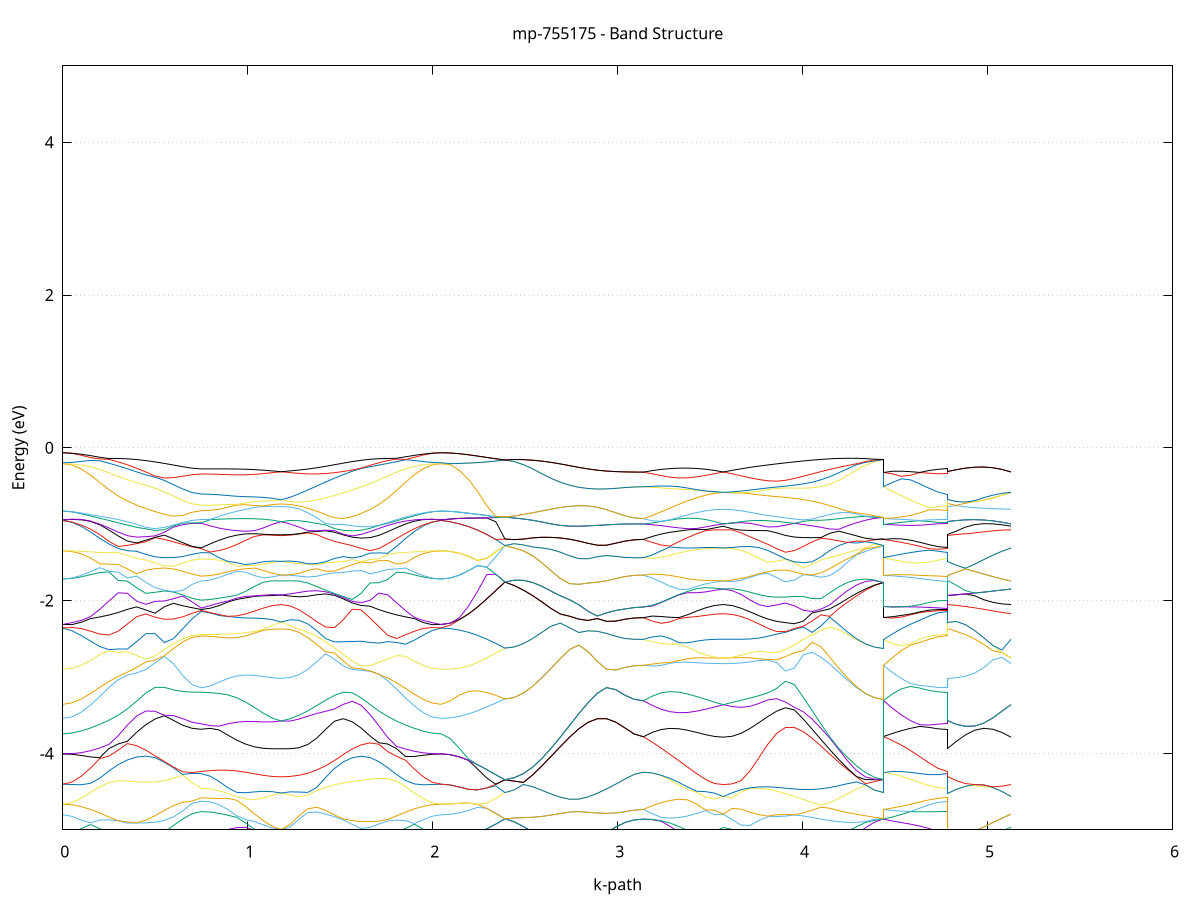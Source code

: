 set title 'mp-755175 - Band Structure'
set xlabel 'k-path'
set ylabel 'Energy (eV)'
set grid y
set yrange [-5:5]
set terminal png size 800,600
set output 'mp-755175_bands_gnuplot.png'
plot '-' using 1:2 with lines notitle, '-' using 1:2 with lines notitle, '-' using 1:2 with lines notitle, '-' using 1:2 with lines notitle, '-' using 1:2 with lines notitle, '-' using 1:2 with lines notitle, '-' using 1:2 with lines notitle, '-' using 1:2 with lines notitle, '-' using 1:2 with lines notitle, '-' using 1:2 with lines notitle, '-' using 1:2 with lines notitle, '-' using 1:2 with lines notitle, '-' using 1:2 with lines notitle, '-' using 1:2 with lines notitle, '-' using 1:2 with lines notitle, '-' using 1:2 with lines notitle, '-' using 1:2 with lines notitle, '-' using 1:2 with lines notitle, '-' using 1:2 with lines notitle, '-' using 1:2 with lines notitle, '-' using 1:2 with lines notitle, '-' using 1:2 with lines notitle, '-' using 1:2 with lines notitle, '-' using 1:2 with lines notitle, '-' using 1:2 with lines notitle, '-' using 1:2 with lines notitle, '-' using 1:2 with lines notitle, '-' using 1:2 with lines notitle, '-' using 1:2 with lines notitle, '-' using 1:2 with lines notitle, '-' using 1:2 with lines notitle, '-' using 1:2 with lines notitle, '-' using 1:2 with lines notitle, '-' using 1:2 with lines notitle, '-' using 1:2 with lines notitle, '-' using 1:2 with lines notitle, '-' using 1:2 with lines notitle, '-' using 1:2 with lines notitle, '-' using 1:2 with lines notitle, '-' using 1:2 with lines notitle, '-' using 1:2 with lines notitle, '-' using 1:2 with lines notitle, '-' using 1:2 with lines notitle, '-' using 1:2 with lines notitle, '-' using 1:2 with lines notitle, '-' using 1:2 with lines notitle, '-' using 1:2 with lines notitle, '-' using 1:2 with lines notitle, '-' using 1:2 with lines notitle, '-' using 1:2 with lines notitle, '-' using 1:2 with lines notitle, '-' using 1:2 with lines notitle, '-' using 1:2 with lines notitle, '-' using 1:2 with lines notitle, '-' using 1:2 with lines notitle, '-' using 1:2 with lines notitle, '-' using 1:2 with lines notitle, '-' using 1:2 with lines notitle, '-' using 1:2 with lines notitle, '-' using 1:2 with lines notitle, '-' using 1:2 with lines notitle, '-' using 1:2 with lines notitle, '-' using 1:2 with lines notitle, '-' using 1:2 with lines notitle, '-' using 1:2 with lines notitle, '-' using 1:2 with lines notitle, '-' using 1:2 with lines notitle, '-' using 1:2 with lines notitle, '-' using 1:2 with lines notitle, '-' using 1:2 with lines notitle, '-' using 1:2 with lines notitle, '-' using 1:2 with lines notitle, '-' using 1:2 with lines notitle, '-' using 1:2 with lines notitle, '-' using 1:2 with lines notitle, '-' using 1:2 with lines notitle, '-' using 1:2 with lines notitle, '-' using 1:2 with lines notitle, '-' using 1:2 with lines notitle, '-' using 1:2 with lines notitle, '-' using 1:2 with lines notitle, '-' using 1:2 with lines notitle, '-' using 1:2 with lines notitle, '-' using 1:2 with lines notitle, '-' using 1:2 with lines notitle, '-' using 1:2 with lines notitle, '-' using 1:2 with lines notitle, '-' using 1:2 with lines notitle, '-' using 1:2 with lines notitle, '-' using 1:2 with lines notitle, '-' using 1:2 with lines notitle, '-' using 1:2 with lines notitle, '-' using 1:2 with lines notitle, '-' using 1:2 with lines notitle, '-' using 1:2 with lines notitle, '-' using 1:2 with lines notitle
0.000000 -19.123870
0.049900 -19.118870
0.099800 -19.104070
0.149700 -19.079470
0.199600 -19.045170
0.249500 -19.001570
0.299400 -18.948870
0.349300 -18.887470
0.399200 -18.817770
0.449100 -18.740470
0.499000 -18.656370
0.548900 -18.566470
0.598800 -18.472470
0.648700 -18.377770
0.698600 -18.291670
0.748500 -18.248570
0.748500 -18.248570
0.796517 -18.244870
0.844533 -18.234070
0.892549 -18.216170
0.940565 -18.191270
0.988582 -18.159670
1.036598 -18.121570
1.084614 -18.077470
1.132631 -18.027770
1.180647 -17.973070
1.180647 -17.973070
1.228663 -18.042770
1.276680 -18.129870
1.324696 -18.224870
1.372712 -18.322470
1.420729 -18.419270
1.468745 -18.513470
1.516761 -18.603570
1.564778 -18.688570
1.612794 -18.767370
1.660810 -18.839570
1.708826 -18.904470
1.756843 -18.961570
1.804859 -19.010570
1.852875 -19.050970
1.900892 -19.082670
1.948908 -19.105570
1.996924 -19.119270
2.044941 -19.123870
2.044941 -19.123870
2.094336 -19.120370
2.143731 -19.109970
2.193126 -19.092970
2.242521 -19.069670
2.291916 -19.040770
2.341312 -19.007070
2.390707 -18.969370
2.390707 -18.969370
2.440607 -18.964570
2.490507 -18.950070
2.540407 -18.926070
2.590307 -18.892570
2.640207 -18.849970
2.690107 -18.798570
2.740007 -18.738670
2.789907 -18.670770
2.839807 -18.595570
2.889707 -18.513970
2.939607 -18.427170
2.989507 -18.336870
3.039407 -18.247070
3.089307 -18.168070
3.139207 -18.130870
3.139207 -18.130870
3.187223 -18.127870
3.235240 -18.118170
3.283256 -18.102070
3.331272 -18.079770
3.379289 -18.051870
3.427305 -18.019470
3.475321 -17.984470
3.523338 -17.951870
3.571354 -17.934770
3.571354 -17.934770
3.619370 -17.958770
3.667386 -18.021670
3.715403 -18.104370
3.763419 -18.194570
3.811435 -18.286270
3.859452 -18.376470
3.907468 -18.463270
3.955484 -18.545370
4.003501 -18.621870
4.051517 -18.692070
4.099533 -18.755270
4.147550 -18.810970
4.195566 -18.858770
4.243582 -18.898270
4.291598 -18.929270
4.339615 -18.951570
4.387631 -18.964970
4.435647 -18.969370
4.435647 -18.130870
4.485043 -18.158970
4.534438 -18.184570
4.583833 -18.206670
4.633228 -18.224670
4.682623 -18.237770
4.732018 -18.245770
4.781414 -18.248570
4.781414 -17.973070
4.830809 -17.971670
4.880204 -17.967270
4.929599 -17.960570
4.978994 -17.952270
5.028389 -17.943870
5.077785 -17.937470
5.127180 -17.934770
e
0.000000 -18.762570
0.049900 -18.757870
0.099800 -18.743670
0.149700 -18.720270
0.199600 -18.687570
0.249500 -18.646070
0.299400 -18.595870
0.349300 -18.537370
0.399200 -18.471170
0.449100 -18.397770
0.499000 -18.317770
0.548900 -18.232170
0.598800 -18.142370
0.648700 -18.051070
0.698600 -17.965770
0.748500 -18.006870
0.748500 -18.006870
0.796517 -18.004170
0.844533 -17.996270
0.892549 -17.983570
0.940565 -17.966970
0.988582 -17.948170
1.036598 -17.930770
1.084614 -17.921570
1.132631 -17.931870
1.180647 -17.972970
1.180647 -17.972970
1.228663 -17.913870
1.276680 -17.851970
1.324696 -17.907770
1.372712 -18.000770
1.420729 -18.092870
1.468745 -18.182370
1.516761 -18.267870
1.564778 -18.348470
1.612794 -18.423370
1.660810 -18.491970
1.708826 -18.553670
1.756843 -18.607970
1.804859 -18.654570
1.852875 -18.693070
1.900892 -18.723370
1.948908 -18.745070
1.996924 -18.758170
2.044941 -18.762570
2.044941 -18.762570
2.094336 -18.768770
2.143731 -18.786870
2.193126 -18.814770
2.242521 -18.849670
2.291916 -18.888770
2.341312 -18.929370
2.390707 -18.969370
2.390707 -18.969370
2.440607 -18.964570
2.490507 -18.950070
2.540407 -18.926070
2.590307 -18.892570
2.640207 -18.849970
2.690107 -18.798570
2.740007 -18.738670
2.789907 -18.670770
2.839807 -18.595570
2.889707 -18.513970
2.939607 -18.427170
2.989507 -18.336870
3.039407 -18.247070
3.089307 -18.168070
3.139207 -18.130870
3.139207 -18.130870
3.187223 -18.127170
3.235240 -18.116770
3.283256 -18.100070
3.331272 -18.077170
3.379289 -18.048870
3.427305 -18.016070
3.475321 -17.981170
3.523338 -17.949570
3.571354 -17.934770
3.571354 -17.934770
3.619370 -17.956270
3.667386 -18.018670
3.715403 -18.101870
3.763419 -18.192570
3.811435 -18.284770
3.859452 -18.375370
3.907468 -18.462470
3.955484 -18.544870
4.003501 -18.621570
4.051517 -18.691870
4.099533 -18.755170
4.147550 -18.810870
4.195566 -18.858670
4.243582 -18.898170
4.291598 -18.929270
4.339615 -18.951570
4.387631 -18.964970
4.435647 -18.969370
4.435647 -18.130870
4.485043 -18.101570
4.534438 -18.072970
4.583833 -18.047170
4.633228 -18.026970
4.682623 -18.014270
4.732018 -18.008370
4.781414 -18.006870
4.781414 -17.972970
4.830809 -17.971670
4.880204 -17.967270
4.929599 -17.960470
4.978994 -17.952270
5.028389 -17.943870
5.077785 -17.937470
5.127180 -17.934770
e
0.000000 -17.460170
0.049900 -17.458170
0.099800 -17.452570
0.149700 -17.443970
0.199600 -17.433470
0.249500 -17.423470
0.299400 -17.417870
0.349300 -17.423670
0.399200 -17.449770
0.449100 -17.502370
0.499000 -17.578570
0.548900 -17.670570
0.598800 -17.770470
0.648700 -17.871570
0.698600 -17.962170
0.748500 -17.920270
0.748500 -17.920270
0.796517 -17.916870
0.844533 -17.906870
0.892549 -17.890170
0.940565 -17.867070
0.988582 -17.837670
1.036598 -17.802370
1.084614 -17.761370
1.132631 -17.714970
1.180647 -17.663870
1.180647 -17.663870
1.228663 -17.731170
1.276680 -17.815170
1.324696 -17.785470
1.372712 -17.718870
1.420729 -17.652570
1.468745 -17.588570
1.516761 -17.529870
1.564778 -17.480170
1.612794 -17.443270
1.660810 -17.421470
1.708826 -17.413770
1.756843 -17.416270
1.804859 -17.424570
1.852875 -17.434970
1.900892 -17.445070
1.948908 -17.453170
1.996924 -17.458370
2.044941 -17.460170
2.044941 -17.460170
2.094336 -17.451270
2.143731 -17.425670
2.193126 -17.385770
2.242521 -17.334670
2.291916 -17.275970
2.341312 -17.213270
2.390707 -17.149670
2.390707 -17.149670
2.440607 -17.148470
2.490507 -17.144970
2.540407 -17.140270
2.590307 -17.136470
2.640207 -17.138170
2.690107 -17.153070
2.740007 -17.189870
2.789907 -17.251570
2.839807 -17.332570
2.889707 -17.425670
2.939607 -17.525470
2.989507 -17.627670
3.039407 -17.726770
3.089307 -17.811670
3.139207 -17.850970
3.139207 -17.850970
3.187223 -17.848170
3.235240 -17.839770
3.283256 -17.825970
3.331272 -17.807370
3.379289 -17.785170
3.427305 -17.761570
3.475321 -17.740370
3.523338 -17.728570
3.571354 -17.727270
3.571354 -17.727270
3.619370 -17.718770
3.667386 -17.683170
3.715403 -17.630270
3.763419 -17.568770
3.811435 -17.502970
3.859452 -17.435570
3.907468 -17.368470
3.955484 -17.304270
4.003501 -17.245970
4.051517 -17.197570
4.099533 -17.162670
4.147550 -17.143070
4.195566 -17.135970
4.243582 -17.136770
4.291598 -17.140870
4.339615 -17.145370
4.387631 -17.148570
4.435647 -17.149670
4.435647 -17.850970
4.485043 -17.873870
4.534438 -17.893670
4.583833 -17.908970
4.633228 -17.918470
4.682623 -17.921670
4.732018 -17.921070
4.781414 -17.920270
4.781414 -17.663870
4.830809 -17.666370
4.880204 -17.674170
4.929599 -17.686070
4.978994 -17.700070
5.028389 -17.713370
5.077785 -17.723370
5.127180 -17.727270
e
0.000000 -16.886470
0.049900 -16.886070
0.099800 -16.885370
0.149700 -16.886570
0.199600 -16.894370
0.249500 -16.916570
0.299400 -16.960070
0.349300 -17.023770
0.399200 -17.102270
0.449100 -17.190670
0.499000 -17.285970
0.548900 -17.385570
0.598800 -17.487170
0.648700 -17.587470
0.698600 -17.678370
0.748500 -17.725670
0.748500 -17.725670
0.796517 -17.722970
0.844533 -17.715070
0.892549 -17.702170
0.940565 -17.685070
0.988582 -17.664670
1.036598 -17.643770
1.084614 -17.627670
1.132631 -17.628970
1.180647 -17.663770
1.180647 -17.663770
1.228663 -17.608370
1.276680 -17.549070
1.324696 -17.486870
1.372712 -17.422470
1.420729 -17.356570
1.468745 -17.289370
1.516761 -17.221670
1.564778 -17.154570
1.612794 -17.089770
1.660810 -17.029470
1.708826 -16.976470
1.756843 -16.934370
1.804859 -16.906170
1.852875 -16.891470
1.900892 -16.886070
1.948908 -16.885470
1.996924 -16.886070
2.044941 -16.886470
2.044941 -16.886470
2.094336 -16.892770
2.143731 -16.911270
2.193126 -16.941470
2.242521 -16.982070
2.291916 -17.031770
2.341312 -17.088470
2.390707 -17.149670
2.390707 -17.149670
2.440607 -17.148470
2.490507 -17.144970
2.540407 -17.140270
2.590307 -17.136470
2.640207 -17.138170
2.690107 -17.153070
2.740007 -17.189870
2.789907 -17.251570
2.839807 -17.332570
2.889707 -17.425670
2.939607 -17.525470
2.989507 -17.627670
3.039407 -17.726770
3.089307 -17.811670
3.139207 -17.850970
3.139207 -17.850970
3.187223 -17.847970
3.235240 -17.839570
3.283256 -17.825770
3.331272 -17.807270
3.379289 -17.784970
3.427305 -17.760670
3.475321 -17.738470
3.523338 -17.726270
3.571354 -17.727270
3.571354 -17.727270
3.619370 -17.714470
3.667386 -17.676570
3.715403 -17.622870
3.763419 -17.561070
3.811435 -17.495270
3.859452 -17.427970
3.907468 -17.361270
3.955484 -17.297770
4.003501 -17.240370
4.051517 -17.193070
4.099533 -17.159670
4.147550 -17.141270
4.195566 -17.135070
4.243582 -17.136270
4.291598 -17.140670
4.339615 -17.145270
4.387631 -17.148570
4.435647 -17.149670
4.435647 -17.850970
4.485043 -17.826170
4.534438 -17.801170
4.583833 -17.777370
4.633228 -17.756370
4.682623 -17.739870
4.732018 -17.729370
4.781414 -17.725670
4.781414 -17.663770
4.830809 -17.666270
4.880204 -17.674170
4.929599 -17.686070
4.978994 -17.699970
5.028389 -17.713370
5.077785 -17.723370
5.127180 -17.727270
e
0.000000 -16.625370
0.049900 -16.642570
0.099800 -16.683470
0.149700 -16.737370
0.199600 -16.799670
0.249500 -16.866770
0.299400 -16.933470
0.349300 -16.992370
0.399200 -17.033770
0.449100 -17.051170
0.499000 -17.046970
0.548900 -17.028870
0.598800 -17.004270
0.648700 -17.008970
0.698600 -17.016770
0.748500 -17.019370
0.748500 -17.019370
0.796517 -17.052170
0.844533 -17.112670
0.892549 -17.184070
0.940565 -17.262770
0.988582 -17.345370
1.036598 -17.427170
1.084614 -17.500270
1.132631 -17.551670
1.180647 -17.569370
1.180647 -17.569370
1.228663 -17.554570
1.276680 -17.517770
1.324696 -17.467670
1.372712 -17.409170
1.420729 -17.345270
1.468745 -17.278370
1.516761 -17.210070
1.564778 -17.141570
1.612794 -17.073670
1.660810 -17.006870
1.708826 -16.941770
1.756843 -16.879270
1.804859 -16.821870
1.852875 -16.771270
1.900892 -16.721970
1.948908 -16.676970
1.996924 -16.641070
2.044941 -16.625370
2.044941 -16.625370
2.094336 -16.624770
2.143731 -16.623070
2.193126 -16.620170
2.242521 -16.616070
2.291916 -16.610970
2.341312 -16.604970
2.390707 -16.598070
2.390707 -16.598070
2.440607 -16.613770
2.490507 -16.648070
2.540407 -16.694070
2.590307 -16.746270
2.640207 -16.798970
2.690107 -16.843570
2.740007 -16.870870
2.789907 -16.878670
2.839807 -16.883570
2.889707 -16.903670
2.939607 -16.923770
2.989507 -16.940170
3.039407 -16.952170
3.089307 -16.959470
3.139207 -16.961870
3.139207 -16.961870
3.187223 -16.981570
3.235240 -17.029870
3.283256 -17.095170
3.331272 -17.170670
3.379289 -17.251970
3.427305 -17.334470
3.475321 -17.410970
3.523338 -17.468070
3.571354 -17.488670
3.571354 -17.488670
3.619370 -17.472270
3.667386 -17.433970
3.715403 -17.384170
3.763419 -17.327970
3.811435 -17.267870
3.859452 -17.205170
3.907468 -17.141370
3.955484 -17.077170
4.003501 -17.013670
4.051517 -16.951470
4.099533 -16.891570
4.147550 -16.834670
4.195566 -16.781470
4.243582 -16.732170
4.291598 -16.686570
4.339615 -16.645770
4.387631 -16.613470
4.435647 -16.598070
4.435647 -16.961870
4.485043 -16.975570
4.534438 -16.988070
4.583833 -16.998970
4.633228 -17.007670
4.682623 -17.014170
4.732018 -17.018070
4.781414 -17.019370
4.781414 -17.569370
4.830809 -17.568670
4.880204 -17.563770
4.929599 -17.555170
4.978994 -17.542870
5.028389 -17.527370
5.077785 -17.509070
5.127180 -17.488670
e
0.000000 -16.625370
0.049900 -16.639970
0.099800 -16.672070
0.149700 -16.710370
0.199600 -16.750470
0.249500 -16.790170
0.299400 -16.828470
0.349300 -16.864770
0.399200 -16.898570
0.449100 -16.929170
0.499000 -16.955870
0.548900 -16.978270
0.598800 -16.996070
0.648700 -16.979370
0.698600 -16.960070
0.748500 -16.952570
0.748500 -16.952570
0.796517 -16.928070
0.844533 -16.945170
0.892549 -17.002170
0.940565 -17.070770
0.988582 -17.146270
1.036598 -17.224370
1.084614 -17.297870
1.132631 -17.353170
1.180647 -17.372970
1.180647 -17.372970
1.228663 -17.357570
1.276680 -17.321470
1.324696 -17.274670
1.372712 -17.221770
1.420729 -17.165170
1.468745 -17.106370
1.516761 -17.046670
1.564778 -16.987370
1.612794 -16.958970
1.660810 -16.943170
1.708826 -16.912370
1.756843 -16.870270
1.804859 -16.820170
1.852875 -16.765170
1.900892 -16.715370
1.948908 -16.672270
1.996924 -16.639270
2.044941 -16.625370
2.044941 -16.625370
2.094336 -16.624770
2.143731 -16.622970
2.193126 -16.620070
2.242521 -16.616070
2.291916 -16.610970
2.341312 -16.604970
2.390707 -16.598070
2.390707 -16.598070
2.440607 -16.613670
2.490507 -16.648070
2.540407 -16.693970
2.590307 -16.746270
2.640207 -16.798870
2.690107 -16.843570
2.740007 -16.870770
2.789907 -16.878670
2.839807 -16.883570
2.889707 -16.903670
2.939607 -16.923770
2.989507 -16.940170
3.039407 -16.952070
3.089307 -16.959370
3.139207 -16.961870
3.139207 -16.961870
3.187223 -16.979870
3.235240 -17.027170
3.283256 -17.091570
3.331272 -17.166170
3.379289 -17.246170
3.427305 -17.326970
3.475321 -17.401070
3.523338 -17.455470
3.571354 -17.474870
3.571354 -17.474870
3.619370 -17.459170
3.667386 -17.421670
3.715403 -17.372370
3.763419 -17.316270
3.811435 -17.255970
3.859452 -17.193170
3.907468 -17.128970
3.955484 -17.064370
4.003501 -17.000270
4.051517 -16.937570
4.099533 -16.876970
4.147550 -16.819170
4.195566 -16.765170
4.243582 -16.718270
4.291598 -16.677070
4.339615 -16.640070
4.387631 -16.611570
4.435647 -16.598070
4.435647 -16.961870
4.485043 -16.947470
4.534438 -16.933170
4.583833 -16.919770
4.633228 -16.908170
4.682623 -16.929970
4.732018 -16.946770
4.781414 -16.952570
4.781414 -17.372970
4.830809 -17.374070
4.880204 -17.381270
4.929599 -17.393870
4.978994 -17.410970
5.028389 -17.430970
5.077785 -17.452770
5.127180 -17.474870
e
0.000000 -16.539070
0.049900 -16.554170
0.099800 -16.586570
0.149700 -16.625570
0.199600 -16.664470
0.249500 -16.694870
0.299400 -16.719070
0.349300 -16.751070
0.399200 -16.780870
0.449100 -16.807770
0.499000 -16.831570
0.548900 -16.851670
0.598800 -16.867970
0.648700 -16.880270
0.698600 -16.888370
0.748500 -16.891370
0.748500 -16.891370
0.796517 -16.905870
0.844533 -16.891770
0.892549 -16.858370
0.940565 -16.828170
0.988582 -16.800270
1.036598 -16.773770
1.084614 -16.747870
1.132631 -16.722370
1.180647 -16.697070
1.180647 -16.697070
1.228663 -16.726070
1.276680 -16.761270
1.324696 -16.799970
1.372712 -16.839770
1.420729 -16.878170
1.468745 -16.912570
1.516761 -16.939670
1.564778 -16.955370
1.612794 -16.925970
1.660810 -16.868470
1.708826 -16.812570
1.756843 -16.759270
1.804859 -16.709070
1.852875 -16.662470
1.900892 -16.619870
1.948908 -16.582470
1.996924 -16.552870
2.044941 -16.539070
2.044941 -16.539070
2.094336 -16.546270
2.143731 -16.555470
2.193126 -16.564670
2.242521 -16.573670
2.291916 -16.582270
2.341312 -16.590470
2.390707 -16.598070
2.390707 -16.598070
2.440607 -16.607670
2.490507 -16.635170
2.540407 -16.669570
2.590307 -16.706270
2.640207 -16.743170
2.690107 -16.779070
2.740007 -16.812770
2.789907 -16.842370
2.839807 -16.856170
2.889707 -16.841870
2.939607 -16.819470
2.989507 -16.796070
3.039407 -16.775470
3.089307 -16.761070
3.139207 -16.755870
3.139207 -16.755870
3.187223 -16.745670
3.235240 -16.720970
3.283256 -16.692170
3.331272 -16.663870
3.379289 -16.637370
3.427305 -16.612770
3.475321 -16.589970
3.523338 -16.569470
3.571354 -16.556270
3.571354 -16.556270
3.619370 -16.570870
3.667386 -16.596670
3.715403 -16.627470
3.763419 -16.661170
3.811435 -16.695870
3.859452 -16.730170
3.907468 -16.762070
3.955484 -16.789470
4.003501 -16.809670
4.051517 -16.818970
4.099533 -16.813770
4.147550 -16.792670
4.195566 -16.758870
4.243582 -16.717770
4.291598 -16.675770
4.339615 -16.637370
4.387631 -16.608070
4.435647 -16.598070
4.435647 -16.755870
4.485043 -16.794370
4.534438 -16.833670
4.583833 -16.871070
4.633228 -16.903970
4.682623 -16.899070
4.732018 -16.893370
4.781414 -16.891370
4.781414 -16.697070
4.830809 -16.693470
4.880204 -16.681370
4.929599 -16.661970
4.978994 -16.636770
5.028389 -16.607770
5.077785 -16.577870
5.127180 -16.556270
e
0.000000 -16.539070
0.049900 -16.553370
0.099800 -16.582370
0.149700 -16.615870
0.199600 -16.650670
0.249500 -16.685370
0.299400 -16.709770
0.349300 -16.709470
0.399200 -16.699470
0.449100 -16.684770
0.499000 -16.668370
0.548900 -16.652870
0.598800 -16.639770
0.648700 -16.631070
0.698600 -16.648570
0.748500 -16.654970
0.748500 -16.654970
0.796517 -16.657770
0.844533 -16.660370
0.892549 -16.660570
0.940565 -16.659470
0.988582 -16.658370
1.036598 -16.659170
1.084614 -16.664170
1.132631 -16.676170
1.180647 -16.696970
1.180647 -16.696970
1.228663 -16.672070
1.276680 -16.647570
1.324696 -16.624370
1.372712 -16.603670
1.420729 -16.588570
1.468745 -16.586470
1.516761 -16.600770
1.564778 -16.622670
1.612794 -16.644770
1.660810 -16.663670
1.708826 -16.676070
1.756843 -16.678470
1.804859 -16.667870
1.852875 -16.644870
1.900892 -16.614170
1.948908 -16.581470
1.996924 -16.552770
2.044941 -16.539070
2.044941 -16.539070
2.094336 -16.546270
2.143731 -16.555470
2.193126 -16.564670
2.242521 -16.573570
2.291916 -16.582270
2.341312 -16.590470
2.390707 -16.598070
2.390707 -16.598070
2.440607 -16.607670
2.490507 -16.635170
2.540407 -16.669570
2.590307 -16.706270
2.640207 -16.743170
2.690107 -16.779070
2.740007 -16.812770
2.789907 -16.842370
2.839807 -16.856070
2.889707 -16.841870
2.939607 -16.819470
2.989507 -16.796070
3.039407 -16.775370
3.089307 -16.760970
3.139207 -16.755770
3.139207 -16.755770
3.187223 -16.743570
3.235240 -16.717370
3.283256 -16.687670
3.331272 -16.658570
3.379289 -16.631370
3.427305 -16.606270
3.475321 -16.583270
3.523338 -16.563770
3.571354 -16.556270
3.571354 -16.556270
3.619370 -16.565970
3.667386 -16.592070
3.715403 -16.623970
3.763419 -16.658470
3.811435 -16.693970
3.859452 -16.728670
3.907468 -16.760770
3.955484 -16.788270
4.003501 -16.808170
4.051517 -16.817070
4.099533 -16.811270
4.147550 -16.789970
4.195566 -16.756370
4.243582 -16.713870
4.291598 -16.669870
4.339615 -16.632570
4.387631 -16.606170
4.435647 -16.598070
4.435647 -16.755770
4.485043 -16.719970
4.534438 -16.688670
4.583833 -16.663270
4.633228 -16.644670
4.682623 -16.638870
4.732018 -16.650670
4.781414 -16.654970
4.781414 -16.696970
4.830809 -16.693370
4.880204 -16.681270
4.929599 -16.661870
4.978994 -16.636670
5.028389 -16.607770
5.077785 -16.577770
5.127180 -16.556270
e
0.000000 -16.533870
0.049900 -16.524470
0.099800 -16.508470
0.149700 -16.494970
0.199600 -16.486670
0.249500 -16.484470
0.299400 -16.488270
0.349300 -16.497670
0.399200 -16.512470
0.449100 -16.531870
0.499000 -16.555170
0.548900 -16.580870
0.598800 -16.607070
0.648700 -16.630170
0.698600 -16.624470
0.748500 -16.622570
0.748500 -16.622570
0.796517 -16.611870
0.844533 -16.589170
0.892549 -16.563970
0.940565 -16.540570
0.988582 -16.522370
1.036598 -16.512770
1.084614 -16.513170
1.132631 -16.517270
1.180647 -16.519370
1.180647 -16.519370
1.228663 -16.517270
1.276680 -16.511470
1.324696 -16.503370
1.372712 -16.493970
1.420729 -16.505870
1.468745 -16.515870
1.516761 -16.511270
1.564778 -16.500370
1.612794 -16.489170
1.660810 -16.480170
1.708826 -16.474370
1.756843 -16.472570
1.804859 -16.475070
1.852875 -16.482070
1.900892 -16.493570
1.948908 -16.508870
1.996924 -16.525070
2.044941 -16.533870
2.044941 -16.533870
2.094336 -16.526970
2.143731 -16.518070
2.193126 -16.509470
2.242521 -16.501270
2.291916 -16.493570
2.341312 -16.486370
2.390707 -16.479870
2.390707 -16.479870
2.440607 -16.475070
2.490507 -16.461070
2.540407 -16.447070
2.590307 -16.436570
2.640207 -16.430170
2.690107 -16.427870
2.740007 -16.429070
2.789907 -16.433270
2.839807 -16.439970
2.889707 -16.448970
2.939607 -16.459470
2.989507 -16.470770
3.039407 -16.481370
3.089307 -16.489270
3.139207 -16.492270
3.139207 -16.492270
3.187223 -16.493470
3.235240 -16.494470
3.283256 -16.495270
3.331272 -16.496270
3.379289 -16.498070
3.427305 -16.501570
3.475321 -16.507770
3.523338 -16.516370
3.571354 -16.519870
3.571354 -16.519870
3.619370 -16.514070
3.667386 -16.497770
3.715403 -16.480270
3.763419 -16.463370
3.811435 -16.447770
3.859452 -16.434070
3.907468 -16.422670
3.955484 -16.413770
4.003501 -16.407870
4.051517 -16.405570
4.099533 -16.406770
4.147550 -16.411970
4.195566 -16.420670
4.243582 -16.432770
4.291598 -16.447370
4.339615 -16.463070
4.387631 -16.476270
4.435647 -16.479870
4.435647 -16.492270
4.485043 -16.526170
4.534438 -16.559370
4.583833 -16.590270
4.633228 -16.616570
4.682623 -16.630370
4.732018 -16.624570
4.781414 -16.622570
4.781414 -16.519370
4.830809 -16.518670
4.880204 -16.510670
4.929599 -16.496470
4.978994 -16.476870
5.028389 -16.472970
5.077785 -16.499470
5.127180 -16.519870
e
0.000000 -16.533870
0.049900 -16.522870
0.099800 -16.502770
0.149700 -16.484170
0.199600 -16.470270
0.249500 -16.460970
0.299400 -16.455370
0.349300 -16.452170
0.399200 -16.450170
0.449100 -16.447970
0.499000 -16.444470
0.548900 -16.438870
0.598800 -16.430570
0.648700 -16.420070
0.698600 -16.409770
0.748500 -16.404970
0.748500 -16.404970
0.796517 -16.406470
0.844533 -16.410970
0.892549 -16.418070
0.940565 -16.426670
0.988582 -16.434470
1.036598 -16.436770
1.084614 -16.430370
1.132631 -16.418170
1.180647 -16.403970
1.180647 -16.403970
1.228663 -16.420170
1.276680 -16.439770
1.324696 -16.462070
1.372712 -16.485270
1.420729 -16.484470
1.468745 -16.475170
1.516761 -16.466870
1.564778 -16.459970
1.612794 -16.454870
1.660810 -16.452270
1.708826 -16.452270
1.756843 -16.455370
1.804859 -16.461970
1.852875 -16.472270
1.900892 -16.486670
1.948908 -16.504570
1.996924 -16.523570
2.044941 -16.533870
2.044941 -16.533870
2.094336 -16.526970
2.143731 -16.518070
2.193126 -16.509470
2.242521 -16.501270
2.291916 -16.493570
2.341312 -16.486370
2.390707 -16.479870
2.390707 -16.479870
2.440607 -16.475070
2.490507 -16.460970
2.540407 -16.446970
2.590307 -16.436570
2.640207 -16.430170
2.690107 -16.427870
2.740007 -16.429070
2.789907 -16.433270
2.839807 -16.439970
2.889707 -16.448970
2.939607 -16.459470
2.989507 -16.470770
3.039407 -16.481370
3.089307 -16.489270
3.139207 -16.492270
3.139207 -16.492270
3.187223 -16.490870
3.235240 -16.489570
3.283256 -16.488570
3.331272 -16.488170
3.379289 -16.489070
3.427305 -16.492070
3.475321 -16.498570
3.523338 -16.509170
3.571354 -16.519770
3.571354 -16.519770
3.619370 -16.507470
3.667386 -16.490070
3.715403 -16.472370
3.763419 -16.455670
3.811435 -16.440370
3.859452 -16.426970
3.907468 -16.415770
3.955484 -16.407170
4.003501 -16.401470
4.051517 -16.398870
4.099533 -16.399770
4.147550 -16.404170
4.195566 -16.412170
4.243582 -16.423570
4.291598 -16.439170
4.339615 -16.457770
4.387631 -16.474370
4.435647 -16.479870
4.435647 -16.492270
4.485043 -16.459470
4.534438 -16.429170
4.583833 -16.402570
4.633228 -16.402170
4.682623 -16.404070
4.732018 -16.404770
4.781414 -16.404970
4.781414 -16.403970
4.830809 -16.406470
4.880204 -16.415070
4.929599 -16.429470
4.978994 -16.449070
5.028389 -16.472970
5.077785 -16.499470
5.127180 -16.519770
e
0.000000 -16.457270
0.049900 -16.446470
0.099800 -16.424370
0.149700 -16.401570
0.199600 -16.381970
0.249500 -16.365970
0.299400 -16.353770
0.349300 -16.344970
0.399200 -16.339170
0.449100 -16.336070
0.499000 -16.334670
0.548900 -16.334670
0.598800 -16.335270
0.648700 -16.336070
0.698600 -16.345670
0.748500 -16.350570
0.748500 -16.350570
0.796517 -16.353570
0.844533 -16.358170
0.892549 -16.362370
0.940565 -16.366170
0.988582 -16.370070
1.036598 -16.375070
1.084614 -16.381870
1.132631 -16.391270
1.180647 -16.403970
1.180647 -16.403970
1.228663 -16.389670
1.276680 -16.376170
1.324696 -16.363870
1.372712 -16.353070
1.420729 -16.344170
1.468745 -16.337170
1.516761 -16.332570
1.564778 -16.330570
1.612794 -16.331470
1.660810 -16.335370
1.708826 -16.342570
1.756843 -16.353170
1.804859 -16.367270
1.852875 -16.384470
1.900892 -16.404670
1.948908 -16.426570
1.996924 -16.447170
2.044941 -16.457270
2.044941 -16.457270
2.094336 -16.457770
2.143731 -16.459170
2.193126 -16.461570
2.242521 -16.464870
2.291916 -16.469070
2.341312 -16.474070
2.390707 -16.479770
2.390707 -16.479770
2.440607 -16.468770
2.490507 -16.448570
2.540407 -16.426170
2.590307 -16.405270
2.640207 -16.387570
2.690107 -16.373970
2.740007 -16.364670
2.789907 -16.359670
2.839807 -16.358470
2.889707 -16.360270
2.939607 -16.363970
2.989507 -16.368370
3.039407 -16.372470
3.089307 -16.375170
3.139207 -16.376170
3.139207 -16.376170
3.187223 -16.377870
3.235240 -16.379370
3.283256 -16.381070
3.331272 -16.383570
3.379289 -16.387270
3.427305 -16.392070
3.475321 -16.396870
3.523338 -16.400270
3.571354 -16.401470
3.571354 -16.401470
3.619370 -16.400370
3.667386 -16.397770
3.715403 -16.394270
3.763419 -16.390470
3.811435 -16.386970
3.859452 -16.384070
3.907468 -16.382170
3.955484 -16.381670
4.003501 -16.382770
4.051517 -16.385770
4.099533 -16.390870
4.147550 -16.398370
4.195566 -16.408870
4.243582 -16.422470
4.291598 -16.438070
4.339615 -16.454670
4.387631 -16.470570
4.435647 -16.479770
4.435647 -16.376170
4.485043 -16.384770
4.534438 -16.392370
4.583833 -16.398270
4.633228 -16.380670
4.682623 -16.364370
4.732018 -16.354070
4.781414 -16.350570
4.781414 -16.403970
4.830809 -16.406470
4.880204 -16.415070
4.929599 -16.429470
4.978994 -16.449070
5.028389 -16.453470
5.077785 -16.427870
5.127180 -16.401470
e
0.000000 -16.457270
0.049900 -16.446070
0.099800 -16.423870
0.149700 -16.400070
0.199600 -16.376270
0.249500 -16.354970
0.299400 -16.336970
0.349300 -16.323070
0.399200 -16.313970
0.449100 -16.309770
0.499000 -16.310370
0.548900 -16.315370
0.598800 -16.323970
0.648700 -16.335070
0.698600 -16.336770
0.748500 -16.336970
0.748500 -16.336970
0.796517 -16.332270
0.844533 -16.323070
0.892549 -16.312870
0.940565 -16.303170
0.988582 -16.294970
1.036598 -16.288970
1.084614 -16.285170
1.132631 -16.283370
1.180647 -16.282870
1.180647 -16.282870
1.228663 -16.283170
1.276680 -16.284070
1.324696 -16.285270
1.372712 -16.286970
1.420729 -16.289370
1.468745 -16.292570
1.516761 -16.297170
1.564778 -16.303170
1.612794 -16.310870
1.660810 -16.320570
1.708826 -16.332270
1.756843 -16.346370
1.804859 -16.362870
1.852875 -16.381670
1.900892 -16.402770
1.948908 -16.425370
1.996924 -16.446770
2.044941 -16.457270
2.044941 -16.457270
2.094336 -16.457770
2.143731 -16.459170
2.193126 -16.461570
2.242521 -16.464870
2.291916 -16.469070
2.341312 -16.474070
2.390707 -16.479770
2.390707 -16.479770
2.440607 -16.468770
2.490507 -16.448570
2.540407 -16.426170
2.590307 -16.405270
2.640207 -16.387570
2.690107 -16.373870
2.740007 -16.364670
2.789907 -16.359570
2.839807 -16.358470
2.889707 -16.360270
2.939607 -16.363970
2.989507 -16.368370
3.039407 -16.372370
3.089307 -16.375170
3.139207 -16.376070
3.139207 -16.376070
3.187223 -16.373970
3.235240 -16.371670
3.283256 -16.370170
3.331272 -16.369770
3.379289 -16.370970
3.427305 -16.373470
3.475321 -16.376570
3.523338 -16.378970
3.571354 -16.379970
3.571354 -16.379970
3.619370 -16.378970
3.667386 -16.376570
3.715403 -16.373170
3.763419 -16.369470
3.811435 -16.365870
3.859452 -16.363070
3.907468 -16.361270
3.955484 -16.360970
4.003501 -16.362570
4.051517 -16.366370
4.099533 -16.372670
4.147550 -16.381870
4.195566 -16.394170
4.243582 -16.409570
4.291598 -16.428170
4.339615 -16.448870
4.387631 -16.468670
4.435647 -16.479770
4.435647 -16.376070
4.485043 -16.367170
4.534438 -16.358570
4.583833 -16.350970
4.633228 -16.344670
4.682623 -16.340270
4.732018 -16.337770
4.781414 -16.336970
4.781414 -16.282870
4.830809 -16.283270
4.880204 -16.288770
4.929599 -16.299070
4.978994 -16.313970
5.028389 -16.332770
5.077785 -16.355170
5.127180 -16.379970
e
0.000000 -6.623170
0.049900 -6.620670
0.099800 -6.612870
0.149700 -6.599770
0.199600 -6.581270
0.249500 -6.557470
0.299400 -6.528570
0.349300 -6.494970
0.399200 -6.457170
0.449100 -6.416270
0.499000 -6.373270
0.548900 -6.329870
0.598800 -6.287270
0.648700 -6.246970
0.698600 -6.223970
0.748500 -6.229070
0.748500 -6.229070
0.796517 -6.226470
0.844533 -6.214070
0.892549 -6.187670
0.940565 -6.146770
0.988582 -6.093070
1.036598 -6.029570
1.084614 -5.960570
1.132631 -5.891370
1.180647 -5.828870
1.180647 -5.828870
1.228663 -5.893570
1.276680 -5.966670
1.324696 -6.041370
1.372712 -6.114370
1.420729 -6.184170
1.468745 -6.249770
1.516761 -6.310470
1.564778 -6.366170
1.612794 -6.416370
1.660810 -6.461170
1.708826 -6.500270
1.756843 -6.533770
1.804859 -6.561770
1.852875 -6.584270
1.900892 -6.601470
1.948908 -6.613570
1.996924 -6.620870
2.044941 -6.623170
2.044941 -6.623170
2.094336 -6.611870
2.143731 -6.578370
2.193126 -6.524570
2.242521 -6.453670
2.291916 -6.370870
2.341312 -6.283970
2.390707 -6.203370
2.390707 -6.203370
2.440607 -6.203770
2.490507 -6.204870
2.540407 -6.205970
2.590307 -6.206870
2.640207 -6.207570
2.690107 -6.209170
2.740007 -6.212970
2.789907 -6.219770
2.839807 -6.229770
2.889707 -6.242370
2.939607 -6.255970
2.989507 -6.268770
3.039407 -6.279270
3.089307 -6.286070
3.139207 -6.288470
3.139207 -6.288470
3.187223 -6.293470
3.235240 -6.278570
3.283256 -6.245270
3.331272 -6.196270
3.379289 -6.134970
3.427305 -6.066370
3.475321 -5.996470
3.523338 -5.932770
3.571354 -5.882270
3.571354 -5.882270
3.619370 -5.926870
3.667386 -5.974870
3.715403 -6.022970
3.763419 -6.068870
3.811435 -6.110470
3.859452 -6.146570
3.907468 -6.176170
3.955484 -6.198870
4.003501 -6.214570
4.051517 -6.223770
4.099533 -6.227270
4.147550 -6.226170
4.195566 -6.221870
4.243582 -6.216170
4.291598 -6.210570
4.339615 -6.206370
4.387631 -6.203970
4.435647 -6.203370
4.435647 -6.288470
4.485043 -6.299570
4.534438 -6.304370
4.583833 -6.301670
4.633228 -6.290770
4.682623 -6.271670
4.732018 -6.246370
4.781414 -6.229070
4.781414 -5.828870
4.830809 -5.845370
4.880204 -5.863070
4.929599 -5.878470
4.978994 -5.889170
5.028389 -5.893670
5.077785 -5.891370
5.127180 -5.882270
e
0.000000 -6.078670
0.049900 -6.076570
0.099800 -6.070170
0.149700 -6.059670
0.199600 -6.045670
0.249500 -6.029570
0.299400 -6.013970
0.349300 -6.002670
0.399200 -5.999570
0.449100 -6.051370
0.499000 -6.104570
0.548900 -6.148770
0.598800 -6.183670
0.648700 -6.208770
0.698600 -6.210070
0.748500 -6.185570
0.748500 -6.185570
0.796517 -6.174170
0.844533 -6.140370
0.892549 -6.085770
0.940565 -6.013370
0.988582 -5.929270
1.036598 -5.846570
1.084614 -5.790470
1.132631 -5.786770
1.180647 -5.828870
1.180647 -5.828870
1.228663 -5.780470
1.276680 -5.752570
1.324696 -5.746670
1.372712 -5.758970
1.420729 -5.784070
1.468745 -5.817170
1.516761 -5.854070
1.564778 -5.890570
1.612794 -5.924870
1.660810 -5.955970
1.708826 -5.983970
1.756843 -6.008570
1.804859 -6.029670
1.852875 -6.047170
1.900892 -6.060870
1.948908 -6.070770
1.996924 -6.076670
2.044941 -6.078670
2.044941 -6.078670
2.094336 -6.077970
2.143731 -6.076570
2.193126 -6.076770
2.242521 -6.082670
2.291916 -6.101370
2.341312 -6.140470
2.390707 -6.203370
2.390707 -6.203370
2.440607 -6.203770
2.490507 -6.204870
2.540407 -6.205970
2.590307 -6.206870
2.640207 -6.207570
2.690107 -6.209170
2.740007 -6.212970
2.789907 -6.219770
2.839807 -6.229770
2.889707 -6.242370
2.939607 -6.255970
2.989507 -6.268770
3.039407 -6.279270
3.089307 -6.286070
3.139207 -6.288470
3.139207 -6.288470
3.187223 -6.262770
3.235240 -6.216470
3.283256 -6.150270
3.331272 -6.065970
3.379289 -5.967770
3.427305 -5.870370
3.475321 -5.827770
3.523338 -5.845470
3.571354 -5.882270
3.571354 -5.882270
3.619370 -5.850870
3.667386 -5.840870
3.715403 -5.850670
3.763419 -5.876070
3.811435 -5.912070
3.859452 -5.953770
3.907468 -5.997470
3.955484 -6.040070
4.003501 -6.079570
4.051517 -6.114270
4.099533 -6.143370
4.147550 -6.166370
4.195566 -6.183170
4.243582 -6.194370
4.291598 -6.200570
4.339615 -6.203170
4.387631 -6.203570
4.435647 -6.203370
4.435647 -6.288470
4.485043 -6.272470
4.534438 -6.253470
4.583833 -6.233470
4.633228 -6.214670
4.682623 -6.199170
4.732018 -6.189070
4.781414 -6.185570
4.781414 -5.828870
4.830809 -5.845370
4.880204 -5.863070
4.929599 -5.878470
4.978994 -5.889170
5.028389 -5.893670
5.077785 -5.891370
5.127180 -5.882270
e
0.000000 -5.537270
0.049900 -5.546570
0.099800 -5.572570
0.149700 -5.616570
0.199600 -5.683970
0.249500 -5.764170
0.299400 -5.844670
0.349300 -5.920570
0.399200 -5.989870
0.449100 -6.006670
0.499000 -6.023370
0.548900 -6.046970
0.598800 -6.074770
0.648700 -6.104670
0.698600 -6.135370
0.748500 -6.157770
0.748500 -6.157770
0.796517 -6.140870
0.844533 -6.095070
0.892549 -6.026370
0.940565 -5.937970
0.988582 -5.831970
1.036598 -5.711170
1.084614 -5.579570
1.132631 -5.446870
1.180647 -5.365570
1.180647 -5.365570
1.228663 -5.421070
1.276680 -5.500270
1.324696 -5.574670
1.372712 -5.639870
1.420729 -5.692970
1.468745 -5.731970
1.516761 -5.756670
1.564778 -5.768470
1.612794 -5.767770
1.660810 -5.754670
1.708826 -5.728670
1.756843 -5.699970
1.804859 -5.671670
1.852875 -5.637770
1.900892 -5.601870
1.948908 -5.569170
1.996924 -5.545870
2.044941 -5.537270
2.044941 -5.537270
2.094336 -5.541870
2.143731 -5.554570
2.193126 -5.572970
2.242521 -5.593570
2.291916 -5.611270
2.341312 -5.619870
2.390707 -5.611470
2.390707 -5.611470
2.440607 -5.614870
2.490507 -5.624270
2.540407 -5.637670
2.590307 -5.652170
2.640207 -5.664870
2.690107 -5.673970
2.740007 -5.679470
2.789907 -5.682370
2.839807 -5.683470
2.889707 -5.683270
2.939607 -5.681770
2.989507 -5.679370
3.039407 -5.676670
3.089307 -5.674770
3.139207 -5.674070
3.139207 -5.674070
3.187223 -5.697270
3.235240 -5.711470
3.283256 -5.719670
3.331272 -5.725470
3.379289 -5.730970
3.427305 -5.727970
3.475321 -5.669670
3.523338 -5.565570
3.571354 -5.512370
3.571354 -5.512370
3.619370 -5.540070
3.667386 -5.582670
3.715403 -5.620570
3.763419 -5.649870
3.811435 -5.669770
3.859452 -5.680470
3.907468 -5.698470
3.955484 -5.716170
4.003501 -5.724570
4.051517 -5.724270
4.099533 -5.716170
4.147550 -5.701770
4.195566 -5.682870
4.243582 -5.661970
4.291598 -5.641770
4.339615 -5.625270
4.387631 -5.614870
4.435647 -5.611470
4.435647 -5.674070
4.485043 -5.765670
4.534438 -5.853370
4.583833 -5.935470
4.633228 -6.010470
4.682623 -6.076670
4.732018 -6.130770
4.781414 -6.157770
4.781414 -5.365570
4.830809 -5.308870
4.880204 -5.288270
4.929599 -5.351270
4.978994 -5.406670
5.028389 -5.452770
5.077785 -5.488270
5.127180 -5.512370
e
0.000000 -5.260570
0.049900 -5.323970
0.099800 -5.416070
0.149700 -5.491470
0.199600 -5.532170
0.249500 -5.541170
0.299400 -5.526770
0.349300 -5.492170
0.399200 -5.439470
0.449100 -5.371270
0.499000 -5.292270
0.548900 -5.210770
0.598800 -5.139970
0.648700 -5.107170
0.698600 -5.099470
0.748500 -5.095970
0.748500 -5.095970
0.796517 -5.109770
0.844533 -5.138770
0.892549 -5.178670
0.940565 -5.227470
0.988582 -5.279370
1.036598 -5.321270
1.084614 -5.328870
1.132631 -5.284870
1.180647 -5.248870
1.180647 -5.248870
1.228663 -5.307670
1.276680 -5.386770
1.324696 -5.464170
1.372712 -5.534870
1.420729 -5.596470
1.468745 -5.647370
1.516761 -5.686470
1.564778 -5.713170
1.612794 -5.727370
1.660810 -5.729270
1.708826 -5.719770
1.756843 -5.689570
1.804859 -5.637570
1.852875 -5.573070
1.900892 -5.496870
1.948908 -5.410970
1.996924 -5.320570
2.044941 -5.260570
2.044941 -5.260570
2.094336 -5.274370
2.143731 -5.314070
2.193126 -5.374970
2.242521 -5.448270
2.291916 -5.520970
2.341312 -5.578670
2.390707 -5.611470
2.390707 -5.611470
2.440607 -5.614870
2.490507 -5.624270
2.540407 -5.637670
2.590307 -5.652170
2.640207 -5.664870
2.690107 -5.673970
2.740007 -5.679470
2.789907 -5.682270
2.839807 -5.683470
2.889707 -5.683270
2.939607 -5.681770
2.989507 -5.679370
3.039407 -5.676670
3.089307 -5.674770
3.139207 -5.674070
3.139207 -5.674070
3.187223 -5.639270
3.235240 -5.591370
3.283256 -5.529770
3.331272 -5.454270
3.379289 -5.365570
3.427305 -5.266570
3.475321 -5.277870
3.523338 -5.334370
3.571354 -5.317270
3.571354 -5.317270
3.619370 -5.392270
3.667386 -5.463370
3.715403 -5.528370
3.763419 -5.585370
3.811435 -5.633070
3.859452 -5.670870
3.907468 -5.683070
3.955484 -5.679570
4.003501 -5.672670
4.051517 -5.665270
4.099533 -5.658970
4.147550 -5.653470
4.195566 -5.647270
4.243582 -5.639670
4.291598 -5.630770
4.339615 -5.621570
4.387631 -5.614370
4.435647 -5.611470
4.435647 -5.674070
4.485043 -5.580170
4.534438 -5.485870
4.583833 -5.393070
4.633228 -5.303870
4.682623 -5.220470
4.732018 -5.146170
4.781414 -5.095970
4.781414 -5.248870
4.830809 -5.220170
4.880204 -5.247870
4.929599 -5.196870
4.978994 -5.229470
5.028389 -5.263170
5.077785 -5.292970
5.127180 -5.317270
e
0.000000 -5.141270
0.049900 -5.146570
0.099800 -5.160270
0.149700 -5.177970
0.199600 -5.196370
0.249500 -5.214270
0.299400 -5.229270
0.349300 -5.234170
0.399200 -5.220170
0.449100 -5.183170
0.499000 -5.131770
0.548900 -5.115670
0.598800 -5.113570
0.648700 -5.092070
0.698600 -5.067770
0.748500 -5.060670
0.748500 -5.060670
0.796517 -5.048270
0.844533 -5.024170
0.892549 -4.996170
0.940565 -4.971870
0.988582 -4.966870
1.036598 -5.008770
1.084614 -5.107870
1.132631 -5.201170
1.180647 -5.248770
1.180647 -5.248770
1.228663 -5.202970
1.276680 -5.185170
1.324696 -5.222070
1.372712 -5.254870
1.420729 -5.280270
1.468745 -5.296670
1.516761 -5.303070
1.564778 -5.299370
1.612794 -5.285870
1.660810 -5.264070
1.708826 -5.237270
1.756843 -5.212170
1.804859 -5.194770
1.852875 -5.182770
1.900892 -5.170870
1.948908 -5.157570
1.996924 -5.146070
2.044941 -5.141270
2.044941 -5.141270
2.094336 -5.134870
2.143731 -5.115670
2.193126 -5.084070
2.242521 -5.041070
2.291916 -4.987670
2.341312 -4.925470
2.390707 -4.857070
2.390707 -4.857070
2.440607 -4.895270
2.490507 -4.958670
2.540407 -5.029670
2.590307 -5.097170
2.640207 -5.154170
2.690107 -5.194670
2.740007 -5.212770
2.789907 -5.204470
2.839807 -5.169270
2.889707 -5.111270
2.939607 -5.038670
2.989507 -4.964470
3.039407 -4.904770
3.089307 -4.870970
3.139207 -4.860970
3.139207 -4.860970
3.187223 -4.866270
3.235240 -4.888470
3.283256 -4.953770
3.331272 -5.034170
3.379289 -5.118270
3.427305 -5.201370
3.475321 -5.190170
3.523338 -5.242170
3.571354 -5.317270
3.571354 -5.317270
3.619370 -5.211870
3.667386 -5.099470
3.715403 -5.078370
3.763419 -5.121270
3.811435 -5.184970
3.859452 -5.242170
3.907468 -5.288870
3.955484 -5.321870
4.003501 -5.337970
4.051517 -5.334370
4.099533 -5.309870
4.147550 -5.266270
4.195566 -5.206670
4.243582 -5.135270
4.291598 -5.056270
4.339615 -4.975170
4.387631 -4.901770
4.435647 -4.857070
4.435647 -4.860970
4.485043 -4.884470
4.534438 -4.905570
4.583833 -4.926670
4.633228 -4.951070
4.682623 -4.982170
4.732018 -5.022470
4.781414 -5.060670
4.781414 -5.248770
4.830809 -5.205770
4.880204 -5.181670
4.929599 -5.196870
4.978994 -5.229470
5.028389 -5.263070
5.077785 -5.292970
5.127180 -5.317270
e
0.000000 -5.141270
0.049900 -5.076670
0.099800 -4.983470
0.149700 -4.931870
0.199600 -4.986470
0.249500 -5.025470
0.299400 -5.043870
0.349300 -5.048470
0.399200 -5.057370
0.449100 -5.074770
0.499000 -5.081770
0.548900 -5.028170
0.598800 -4.942870
0.648700 -4.858070
0.698600 -4.790270
0.748500 -4.761970
0.748500 -4.761970
0.796517 -4.768070
0.844533 -4.784970
0.892549 -4.809570
0.940565 -4.837370
0.988582 -4.910770
1.036598 -4.993770
1.084614 -5.046170
1.132631 -5.110970
1.180647 -5.150270
1.180647 -5.150270
1.228663 -5.153570
1.276680 -5.185170
1.324696 -5.175070
1.372712 -5.158470
1.420729 -5.136370
1.468745 -5.110570
1.516761 -5.081770
1.564778 -5.049370
1.612794 -5.012270
1.660810 -5.024070
1.708826 -5.049370
1.756843 -5.052570
1.804859 -5.028770
1.852875 -4.983170
1.900892 -4.926370
1.948908 -4.990770
1.996924 -5.080270
2.044941 -5.141270
2.044941 -5.141270
2.094336 -5.134770
2.143731 -5.115570
2.193126 -5.084070
2.242521 -5.041070
2.291916 -4.987570
2.341312 -4.925470
2.390707 -4.857070
2.390707 -4.857070
2.440607 -4.895170
2.490507 -4.958670
2.540407 -5.029670
2.590307 -5.097170
2.640207 -5.154170
2.690107 -5.194570
2.740007 -5.212770
2.789907 -5.204470
2.839807 -5.169270
2.889707 -5.111270
2.939607 -5.038670
2.989507 -4.964470
3.039407 -4.904770
3.089307 -4.870970
3.139207 -4.860870
3.139207 -4.860870
3.187223 -4.864470
3.235240 -4.882570
3.283256 -4.912170
3.331272 -4.955570
3.379289 -5.011470
3.427305 -5.074970
3.475321 -5.112270
3.523338 -5.024370
3.571354 -4.968870
3.571354 -4.968870
3.619370 -4.997270
3.667386 -5.039370
3.715403 -5.064270
3.763419 -5.113570
3.811435 -5.144570
3.859452 -5.170070
3.907468 -5.187670
3.955484 -5.195470
4.003501 -5.192370
4.051517 -5.177770
4.099533 -5.151970
4.147550 -5.115670
4.195566 -5.070170
4.243582 -5.017670
4.291598 -4.960970
4.339615 -4.905470
4.387631 -4.877270
4.435647 -4.857070
4.435647 -4.860870
4.485043 -4.832870
4.534438 -4.799370
4.583833 -4.762270
4.633228 -4.764570
4.682623 -4.764270
4.732018 -4.762770
4.781414 -4.761970
4.781414 -5.150270
4.830809 -5.205770
4.880204 -5.181670
4.929599 -5.184770
4.978994 -5.122270
5.028389 -5.063270
5.077785 -5.010870
5.127180 -4.968870
e
0.000000 -4.804170
0.049900 -4.824170
0.099800 -4.872970
0.149700 -4.909970
0.199600 -4.873370
0.249500 -4.869970
0.299400 -4.882670
0.349300 -4.912770
0.399200 -4.911570
0.449100 -4.909970
0.499000 -4.900870
0.548900 -4.876870
0.598800 -4.829570
0.648700 -4.752370
0.698600 -4.653470
0.748500 -4.626770
0.748500 -4.626770
0.796517 -4.634770
0.844533 -4.670970
0.892549 -4.735770
0.940565 -4.818070
0.988582 -4.864070
1.036598 -4.893670
1.084614 -4.934470
1.132631 -4.977570
1.180647 -4.996270
1.180647 -4.996270
1.228663 -4.965770
1.276680 -4.863170
1.324696 -4.775670
1.372712 -4.766270
1.420729 -4.794370
1.468745 -4.828070
1.516761 -4.869570
1.564778 -4.930070
1.612794 -4.982770
1.660810 -4.970370
1.708826 -4.924370
1.756843 -4.884770
1.804859 -4.872670
1.852875 -4.880070
1.900892 -4.918770
1.948908 -4.868870
1.996924 -4.822770
2.044941 -4.804170
2.044941 -4.804170
2.094336 -4.797770
2.143731 -4.778870
2.193126 -4.748070
2.242521 -4.705970
2.291916 -4.719070
2.341312 -4.786170
2.390707 -4.857070
2.390707 -4.857070
2.440607 -4.845770
2.490507 -4.841970
2.540407 -4.836170
2.590307 -4.824970
2.640207 -4.807570
2.690107 -4.786270
2.740007 -4.767770
2.789907 -4.762470
2.839807 -4.770570
2.889707 -4.780870
2.939607 -4.785270
2.989507 -4.780070
3.039407 -4.764070
3.089307 -4.743270
3.139207 -4.733470
3.139207 -4.733470
3.187223 -4.789870
3.235240 -4.836970
3.283256 -4.847170
3.331272 -4.839770
3.379289 -4.819470
3.427305 -4.786970
3.475321 -4.750070
3.523338 -4.803170
3.571354 -4.795670
3.571354 -4.795670
3.619370 -4.868970
3.667386 -4.938570
3.715403 -4.943670
3.763419 -4.878270
3.811435 -4.829470
3.859452 -4.826770
3.907468 -4.821370
3.955484 -4.805270
4.003501 -4.819470
4.051517 -4.838970
4.099533 -4.859970
4.147550 -4.879570
4.195566 -4.894770
4.243582 -4.902870
4.291598 -4.902570
4.339615 -4.893570
4.387631 -4.862770
4.435647 -4.857070
4.435647 -4.733470
4.485043 -4.747170
4.534438 -4.756570
4.583833 -4.760370
4.633228 -4.717570
4.682623 -4.674970
4.732018 -4.640770
4.781414 -4.626770
4.781414 -4.996270
4.830809 -5.037270
4.880204 -5.050770
4.929599 -5.018470
4.978994 -4.963970
5.028389 -4.904970
5.077785 -4.847870
5.127180 -4.795670
e
0.000000 -4.665370
0.049900 -4.673070
0.099800 -4.696270
0.149700 -4.733470
0.199600 -4.780970
0.249500 -4.832770
0.299400 -4.880670
0.349300 -4.897870
0.399200 -4.908170
0.449100 -4.874270
0.499000 -4.815170
0.548900 -4.747170
0.598800 -4.683070
0.648700 -4.639170
0.698600 -4.625270
0.748500 -4.580870
0.748500 -4.580870
0.796517 -4.586770
0.844533 -4.589970
0.892549 -4.588270
0.940565 -4.613770
0.988582 -4.695970
1.036598 -4.791870
1.084614 -4.881770
1.132631 -4.955470
1.180647 -4.996270
1.180647 -4.996270
1.228663 -4.932970
1.276680 -4.818170
1.324696 -4.725070
1.372712 -4.705070
1.420729 -4.745070
1.468745 -4.805470
1.516761 -4.857870
1.564778 -4.879770
1.612794 -4.891970
1.660810 -4.894170
1.708826 -4.887070
1.756843 -4.865270
1.804859 -4.817870
1.852875 -4.769270
1.900892 -4.726570
1.948908 -4.693470
1.996924 -4.672470
2.044941 -4.665370
2.044941 -4.665370
2.094336 -4.661770
2.143731 -4.652970
2.193126 -4.648470
2.242521 -4.668070
2.291916 -4.719070
2.341312 -4.786170
2.390707 -4.857070
2.390707 -4.857070
2.440607 -4.845770
2.490507 -4.841970
2.540407 -4.836170
2.590307 -4.824970
2.640207 -4.807570
2.690107 -4.786270
2.740007 -4.767770
2.789907 -4.762470
2.839807 -4.770570
2.889707 -4.780870
2.939607 -4.785170
2.989507 -4.780070
3.039407 -4.764070
3.089307 -4.743270
3.139207 -4.733470
3.139207 -4.733470
3.187223 -4.684670
3.235240 -4.645470
3.283256 -4.616070
3.331272 -4.599370
3.379289 -4.609270
3.427305 -4.664470
3.475321 -4.739770
3.523338 -4.743170
3.571354 -4.795670
3.571354 -4.795670
3.619370 -4.718370
3.667386 -4.729970
3.715403 -4.769870
3.763419 -4.801670
3.811435 -4.820570
3.859452 -4.804570
3.907468 -4.798370
3.955484 -4.804870
4.003501 -4.779170
4.051517 -4.743970
4.099533 -4.703770
4.147550 -4.718370
4.195566 -4.748670
4.243582 -4.774970
4.291598 -4.797270
4.339615 -4.816970
4.387631 -4.836470
4.435647 -4.857070
4.435647 -4.733470
4.485043 -4.715270
4.534438 -4.692470
4.583833 -4.665670
4.633228 -4.636670
4.682623 -4.608870
4.732018 -4.588270
4.781414 -4.580870
4.781414 -4.996270
4.830809 -5.037270
4.880204 -5.050770
4.929599 -5.018470
4.978994 -4.963970
5.028389 -4.904970
5.077785 -4.847870
5.127180 -4.795670
e
0.000000 -4.665270
0.049900 -4.644570
0.099800 -4.587770
0.149700 -4.510470
0.199600 -4.437170
0.249500 -4.383670
0.299400 -4.359570
0.349300 -4.361270
0.399200 -4.371770
0.449100 -4.378670
0.499000 -4.374870
0.548900 -4.357170
0.598800 -4.325970
0.648700 -4.286770
0.698600 -4.383070
0.748500 -4.457470
0.748500 -4.457470
0.796517 -4.465570
0.844533 -4.489070
0.892549 -4.524670
0.940565 -4.565470
0.988582 -4.597770
1.036598 -4.604470
1.084614 -4.582870
1.132631 -4.548770
1.180647 -4.518870
1.180647 -4.518870
1.228663 -4.545570
1.276680 -4.567970
1.324696 -4.547570
1.372712 -4.486370
1.420729 -4.444670
1.468745 -4.411170
1.516761 -4.387170
1.564778 -4.368470
1.612794 -4.351770
1.660810 -4.336670
1.708826 -4.326270
1.756843 -4.330470
1.804859 -4.365670
1.852875 -4.434870
1.900892 -4.517770
1.948908 -4.593170
1.996924 -4.646070
2.044941 -4.665270
2.044941 -4.665270
2.094336 -4.661670
2.143731 -4.652970
2.193126 -4.648470
2.242521 -4.668070
2.291916 -4.652970
2.341312 -4.588870
2.390707 -4.512970
2.390707 -4.512970
2.440607 -4.478470
2.490507 -4.406770
2.540407 -4.436470
2.590307 -4.483270
2.640207 -4.531270
2.690107 -4.573370
2.740007 -4.599970
2.789907 -4.598970
2.839807 -4.569570
2.889707 -4.522570
2.939607 -4.465870
2.989507 -4.402770
3.039407 -4.335870
3.089307 -4.274570
3.139207 -4.246570
3.139207 -4.246570
3.187223 -4.257670
3.235240 -4.289870
3.283256 -4.345970
3.331272 -4.415070
3.379289 -4.473970
3.427305 -4.507870
3.475321 -4.570670
3.523338 -4.597670
3.571354 -4.564370
3.571354 -4.564370
3.619370 -4.585170
3.667386 -4.505170
3.715403 -4.458270
3.763419 -4.455270
3.811435 -4.469170
3.859452 -4.493770
3.907468 -4.525970
3.955484 -4.563070
4.003501 -4.602570
4.051517 -4.641970
4.099533 -4.676070
4.147550 -4.644870
4.195566 -4.588270
4.243582 -4.528070
4.291598 -4.468470
4.339615 -4.415670
4.387631 -4.482070
4.435647 -4.512970
4.435647 -4.246570
4.485043 -4.268270
4.534438 -4.300270
4.583833 -4.339470
4.633228 -4.381370
4.682623 -4.419770
4.732018 -4.447370
4.781414 -4.457470
4.781414 -4.518870
4.830809 -4.471270
4.880204 -4.430470
4.929599 -4.421170
4.978994 -4.435570
5.028389 -4.445770
5.077785 -4.499170
5.127180 -4.564370
e
0.000000 -4.403170
0.049900 -4.407170
0.099800 -4.410970
0.149700 -4.391570
0.199600 -4.325470
0.249500 -4.230170
0.299400 -4.147270
0.349300 -4.085970
0.399200 -4.046870
0.449100 -4.035770
0.499000 -4.055370
0.548900 -4.115470
0.598800 -4.188870
0.648700 -4.276070
0.698600 -4.261070
0.748500 -4.265270
0.748500 -4.265270
0.796517 -4.297870
0.844533 -4.366270
0.892549 -4.449570
0.940565 -4.510570
0.988582 -4.515170
1.036598 -4.504070
1.084614 -4.496770
1.132631 -4.500870
1.180647 -4.518870
1.180647 -4.518870
1.228663 -4.503670
1.276680 -4.505670
1.324696 -4.510570
1.372712 -4.446370
1.420729 -4.315670
1.468745 -4.197270
1.516761 -4.110570
1.564778 -4.057370
1.612794 -4.036870
1.660810 -4.053770
1.708826 -4.107470
1.756843 -4.187870
1.804859 -4.277370
1.852875 -4.354270
1.900892 -4.399670
1.948908 -4.411670
1.996924 -4.406970
2.044941 -4.403170
2.044941 -4.403170
2.094336 -4.413370
2.143731 -4.440070
2.193126 -4.469970
2.242521 -4.477970
2.291916 -4.452270
2.341312 -4.424370
2.390707 -4.512970
2.390707 -4.512970
2.440607 -4.478470
2.490507 -4.406670
2.540407 -4.436470
2.590307 -4.483270
2.640207 -4.531270
2.690107 -4.573370
2.740007 -4.599970
2.789907 -4.598970
2.839807 -4.569570
2.889707 -4.522570
2.939607 -4.465870
2.989507 -4.402770
3.039407 -4.335770
3.089307 -4.274570
3.139207 -4.246470
3.139207 -4.246470
3.187223 -4.256270
3.235240 -4.285670
3.283256 -4.327370
3.331272 -4.380070
3.379289 -4.441370
3.427305 -4.495770
3.475321 -4.500770
3.523338 -4.519670
3.571354 -4.564370
3.571354 -4.564370
3.619370 -4.515570
3.667386 -4.475670
3.715403 -4.450770
3.763419 -4.439170
3.811435 -4.437870
3.859452 -4.444170
3.907468 -4.455070
3.955484 -4.466270
4.003501 -4.473270
4.051517 -4.472970
4.099533 -4.463870
4.147550 -4.446570
4.195566 -4.422970
4.243582 -4.396370
4.291598 -4.373370
4.339615 -4.410370
4.387631 -4.479570
4.435647 -4.512970
4.435647 -4.246470
4.485043 -4.236370
4.534438 -4.237470
4.583833 -4.248070
4.633228 -4.263770
4.682623 -4.277570
4.732018 -4.278770
4.781414 -4.265270
4.781414 -4.518870
4.830809 -4.471270
4.880204 -4.430470
4.929599 -4.408070
4.978994 -4.413070
5.028389 -4.445770
5.077785 -4.499170
5.127180 -4.564370
e
0.000000 -4.403170
0.049900 -4.374570
0.099800 -4.299270
0.149700 -4.193270
0.199600 -4.067670
0.249500 -4.036370
0.299400 -3.957470
0.349300 -3.871470
0.399200 -3.899670
0.449100 -3.957070
0.499000 -4.033470
0.548900 -4.104570
0.598800 -4.180070
0.648700 -4.239270
0.698600 -4.251370
0.748500 -4.236570
0.748500 -4.236570
0.796517 -4.226470
0.844533 -4.219470
0.892549 -4.220470
0.940565 -4.229770
0.988582 -4.246370
1.036598 -4.267270
1.084614 -4.287570
1.132631 -4.301870
1.180647 -4.306770
1.180647 -4.306770
1.228663 -4.301870
1.276680 -4.286670
1.324696 -4.259070
1.372712 -4.217670
1.420729 -4.162470
1.468745 -4.093870
1.516761 -4.014970
1.564778 -3.941670
1.612794 -3.889370
1.660810 -3.862470
1.708826 -3.880070
1.756843 -3.976070
1.804859 -4.037670
1.852875 -4.089670
1.900892 -4.205270
1.948908 -4.305870
1.996924 -4.376570
2.044941 -4.403170
2.044941 -4.403170
2.094336 -4.413370
2.143731 -4.440070
2.193126 -4.469970
2.242521 -4.477970
2.291916 -4.452270
2.341312 -4.404570
2.390707 -4.344970
2.390707 -4.344970
2.440607 -4.363370
2.490507 -4.379770
2.540407 -4.282670
2.590307 -4.163870
2.640207 -4.038670
2.690107 -3.911370
2.740007 -3.788470
2.789907 -3.678670
2.839807 -3.593770
2.889707 -3.546470
2.939607 -3.545870
2.989507 -3.590670
3.039407 -3.666870
3.089307 -3.745670
3.139207 -3.781970
3.139207 -3.781970
3.187223 -3.852970
3.235240 -3.931670
3.283256 -4.013570
3.331272 -4.096870
3.379289 -4.181270
3.427305 -4.264870
3.475321 -4.341270
3.523338 -4.393870
3.571354 -4.408470
3.571354 -4.408470
3.619370 -4.398870
3.667386 -4.356570
3.715403 -4.230370
3.763419 -4.057170
3.811435 -3.882870
3.859452 -3.739070
3.907468 -3.661170
3.955484 -3.660570
4.003501 -3.715470
4.051517 -3.801870
4.099533 -3.903670
4.147550 -4.010470
4.195566 -4.115070
4.243582 -4.212670
4.291598 -4.303970
4.339615 -4.396470
4.387631 -4.371470
4.435647 -4.344970
4.435647 -3.781970
4.485043 -3.832070
4.534438 -3.891970
4.583833 -3.962870
4.633228 -4.042570
4.682623 -4.123470
4.732018 -4.195170
4.781414 -4.236570
4.781414 -4.306770
4.830809 -4.356270
4.880204 -4.394670
4.929599 -4.408070
4.978994 -4.413070
5.028389 -4.437770
5.077785 -4.428570
5.127180 -4.408470
e
0.000000 -4.006470
0.049900 -4.011870
0.099800 -4.026870
0.149700 -4.046070
0.199600 -4.057370
0.249500 -3.936770
0.299400 -3.876670
0.349300 -3.841270
0.399200 -3.724470
0.449100 -3.624370
0.499000 -3.549070
0.548900 -3.506570
0.598800 -3.568670
0.648700 -3.631170
0.698600 -3.671570
0.748500 -3.684470
0.748500 -3.684470
0.796517 -3.672270
0.844533 -3.692770
0.892549 -3.761170
0.940565 -3.826070
0.988582 -3.878670
1.036598 -3.914570
1.084614 -3.933570
1.132631 -3.939470
1.180647 -3.939870
1.180647 -3.939870
1.228663 -3.938770
1.276680 -3.926170
1.324696 -3.883770
1.372712 -3.801170
1.420729 -3.687070
1.468745 -3.578870
1.516761 -3.545470
1.564778 -3.586570
1.612794 -3.667870
1.660810 -3.771070
1.708826 -3.859970
1.756843 -3.877770
1.804859 -3.937970
1.852875 -4.041270
1.900892 -4.039870
1.948908 -4.024570
1.996924 -4.011370
2.044941 -4.006470
2.044941 -4.006470
2.094336 -4.016470
2.143731 -4.045470
2.193126 -4.090570
2.242521 -4.203770
2.291916 -4.321470
2.341312 -4.404570
2.390707 -4.344970
2.390707 -4.344970
2.440607 -4.363370
2.490507 -4.379770
2.540407 -4.282570
2.590307 -4.163870
2.640207 -4.038670
2.690107 -3.911370
2.740007 -3.788370
2.789907 -3.678670
2.839807 -3.593770
2.889707 -3.546470
2.939607 -3.545870
2.989507 -3.590670
3.039407 -3.666870
3.089307 -3.745670
3.139207 -3.781970
3.139207 -3.781970
3.187223 -3.724970
3.235240 -3.687870
3.283256 -3.672870
3.331272 -3.677970
3.379289 -3.697670
3.427305 -3.725570
3.475321 -3.754770
3.523338 -3.778170
3.571354 -3.787870
3.571354 -3.787870
3.619370 -3.775770
3.667386 -3.736970
3.715403 -3.674470
3.763419 -3.598170
3.811435 -3.518770
3.859452 -3.447470
3.907468 -3.402870
3.955484 -3.430670
4.003501 -3.549670
4.051517 -3.682770
4.099533 -3.818670
4.147550 -3.951670
4.195566 -4.078470
4.243582 -4.196870
4.291598 -4.303070
4.339615 -4.342370
4.387631 -4.345270
4.435647 -4.344970
4.435647 -3.781970
4.485043 -3.739270
4.534438 -3.702670
4.583833 -3.671870
4.633228 -3.646870
4.682623 -3.659370
4.732018 -3.678470
4.781414 -3.684470
4.781414 -3.939870
4.830809 -3.843670
4.880204 -3.758570
4.929599 -3.697570
4.978994 -3.671970
5.028389 -3.683770
5.077785 -3.725670
5.127180 -3.787870
e
0.000000 -4.006470
0.049900 -4.003070
0.099800 -3.990470
0.149700 -3.965470
0.199600 -3.929070
0.249500 -3.882370
0.299400 -3.769270
0.349300 -3.629470
0.399200 -3.511070
0.449100 -3.445370
0.499000 -3.448670
0.548900 -3.499970
0.598800 -3.506470
0.648700 -3.545170
0.698600 -3.592470
0.748500 -3.613270
0.748500 -3.613270
0.796517 -3.636270
0.844533 -3.643370
0.892549 -3.612870
0.940565 -3.591370
0.988582 -3.582470
1.036598 -3.583670
1.084614 -3.588170
1.132631 -3.587870
1.180647 -3.575470
1.180647 -3.575470
1.228663 -3.577470
1.276680 -3.551070
1.324696 -3.513270
1.372712 -3.477770
1.420729 -3.449270
1.468745 -3.418770
1.516761 -3.357870
1.564778 -3.318170
1.612794 -3.369370
1.660810 -3.490770
1.708826 -3.638370
1.756843 -3.791070
1.804859 -3.908470
1.852875 -3.942670
1.900892 -3.972370
1.948908 -3.992770
1.996924 -4.003370
2.044941 -4.006470
2.044941 -4.006470
2.094336 -4.016470
2.143731 -4.045470
2.193126 -4.090570
2.242521 -4.147670
2.291916 -4.212170
2.341312 -4.279370
2.390707 -4.344970
2.390707 -4.344970
2.440607 -4.318570
2.490507 -4.264870
2.540407 -4.180070
2.590307 -4.067270
2.640207 -3.933670
2.690107 -3.786870
2.740007 -3.633970
2.789907 -3.481570
2.839807 -3.337770
2.889707 -3.214270
2.939607 -3.138970
2.989507 -3.165570
3.039407 -3.238870
3.089307 -3.292470
3.139207 -3.311170
3.139207 -3.311170
3.187223 -3.372170
3.235240 -3.421970
3.283256 -3.454270
3.331272 -3.467370
3.379289 -3.463770
3.427305 -3.447270
3.475321 -3.422270
3.523338 -3.392770
3.571354 -3.362270
3.571354 -3.362270
3.619370 -3.387270
3.667386 -3.397070
3.715403 -3.384270
3.763419 -3.346870
3.811435 -3.300670
3.859452 -3.284470
3.907468 -3.328370
3.955484 -3.397070
4.003501 -3.454670
4.051517 -3.551070
4.099533 -3.671370
4.147550 -3.801870
4.195566 -3.949570
4.243582 -4.099170
4.291598 -4.225470
4.339615 -4.308370
4.387631 -4.336570
4.435647 -4.344970
4.435647 -3.311170
4.485043 -3.407570
4.534438 -3.497470
4.583833 -3.571270
4.633228 -3.624770
4.682623 -3.628470
4.732018 -3.617070
4.781414 -3.613270
4.781414 -3.575470
4.830809 -3.619470
4.880204 -3.645070
4.929599 -3.642470
4.978994 -3.605070
5.028389 -3.535870
5.077785 -3.448070
5.127180 -3.362270
e
0.000000 -3.743670
0.049900 -3.733670
0.099800 -3.706370
0.149700 -3.667170
0.199600 -3.620170
0.249500 -3.565470
0.299400 -3.499570
0.349300 -3.416870
0.399200 -3.315570
0.449100 -3.208970
0.499000 -3.136170
0.548900 -3.135670
0.598800 -3.168870
0.648700 -3.190670
0.698600 -3.197770
0.748500 -3.199070
0.748500 -3.199070
0.796517 -3.205070
0.844533 -3.215270
0.892549 -3.234370
0.940565 -3.271170
0.988582 -3.328170
1.036598 -3.399470
1.084614 -3.473970
1.132631 -3.537870
1.180647 -3.575470
1.180647 -3.575470
1.228663 -3.546770
1.276680 -3.501470
1.324696 -3.442670
1.372712 -3.375170
1.420729 -3.305370
1.468745 -3.241370
1.516761 -3.198770
1.564778 -3.206470
1.612794 -3.272170
1.660810 -3.360370
1.708826 -3.445070
1.756843 -3.517270
1.804859 -3.577070
1.852875 -3.627870
1.900892 -3.672070
1.948908 -3.708870
1.996924 -3.734370
2.044941 -3.743670
2.044941 -3.743670
2.094336 -3.805270
2.143731 -3.933070
2.193126 -4.072170
2.242521 -4.147670
2.291916 -4.212170
2.341312 -4.279370
2.390707 -4.344970
2.390707 -4.344970
2.440607 -4.318570
2.490507 -4.264870
2.540407 -4.180070
2.590307 -4.067270
2.640207 -3.933670
2.690107 -3.786870
2.740007 -3.633970
2.789907 -3.481570
2.839807 -3.337770
2.889707 -3.214170
2.939607 -3.138870
2.989507 -3.165570
3.039407 -3.238870
3.089307 -3.292470
3.139207 -3.311170
3.139207 -3.311170
3.187223 -3.251070
3.235240 -3.207370
3.283256 -3.190870
3.331272 -3.198970
3.379289 -3.222970
3.427305 -3.255570
3.475321 -3.292070
3.523338 -3.328870
3.571354 -3.362270
3.571354 -3.362270
3.619370 -3.332870
3.667386 -3.304670
3.715403 -3.276170
3.763419 -3.245270
3.811435 -3.207570
3.859452 -3.150370
3.907468 -3.056370
3.955484 -3.098870
4.003501 -3.264470
4.051517 -3.439570
4.099533 -3.615170
4.147550 -3.786570
4.195566 -3.932370
4.243582 -4.054970
4.291598 -4.162570
4.339615 -4.249670
4.387631 -4.311870
4.435647 -4.344970
4.435647 -3.311170
4.485043 -3.221870
4.534438 -3.154870
4.583833 -3.123170
4.633228 -3.144570
4.682623 -3.176270
4.732018 -3.193770
4.781414 -3.199070
4.781414 -3.575470
4.830809 -3.619470
4.880204 -3.645070
4.929599 -3.642470
4.978994 -3.605070
5.028389 -3.535870
5.077785 -3.448070
5.127180 -3.362270
e
0.000000 -3.542870
0.049900 -3.521470
0.099800 -3.460470
0.149700 -3.368370
0.199600 -3.256470
0.249500 -3.138670
0.299400 -3.036170
0.349300 -2.974670
0.399200 -2.946170
0.449100 -2.901570
0.499000 -2.814570
0.548900 -2.730470
0.598800 -2.826670
0.648700 -2.981570
0.698600 -3.097970
0.748500 -3.141770
0.748500 -3.141770
0.796517 -3.117270
0.844533 -3.067770
0.892549 -3.019670
0.940565 -2.987070
0.988582 -2.974670
1.036598 -2.979670
1.084614 -2.994570
1.132631 -3.010270
1.180647 -3.017670
1.180647 -3.017670
1.228663 -3.007170
1.276680 -2.969970
1.324696 -2.900770
1.372712 -2.802170
1.420729 -2.695170
1.468745 -2.767870
1.516761 -2.855070
1.564778 -2.899670
1.612794 -2.913870
1.660810 -2.924070
1.708826 -2.964570
1.756843 -3.048970
1.804859 -3.158670
1.852875 -3.273670
1.900892 -3.379970
1.948908 -3.466270
1.996924 -3.522970
2.044941 -3.542870
2.044941 -3.542870
2.094336 -3.535870
2.143731 -3.515670
2.193126 -3.483470
2.242521 -3.441670
2.291916 -3.393070
2.341312 -3.340870
2.390707 -3.288670
2.390707 -3.288670
2.440607 -3.268370
2.490507 -3.210270
2.540407 -3.121370
2.590307 -3.010570
2.640207 -2.886570
2.690107 -2.758470
2.740007 -2.639770
2.789907 -2.582370
2.839807 -2.667770
2.889707 -2.795370
2.939607 -2.897370
2.989507 -2.908470
3.039407 -2.874570
3.089307 -2.852970
3.139207 -2.847070
3.139207 -2.847070
3.187223 -2.856770
3.235240 -2.848970
3.283256 -2.820570
3.331272 -2.805770
3.379289 -2.807870
3.427305 -2.813070
3.475321 -2.818970
3.523338 -2.823570
3.571354 -2.825170
3.571354 -2.825170
3.619370 -2.823170
3.667386 -2.816070
3.715403 -2.802970
3.763419 -2.784870
3.811435 -2.779770
3.859452 -2.809670
3.907468 -2.922470
3.955484 -2.883470
4.003501 -2.710770
4.051517 -2.676470
4.099533 -2.740770
4.147550 -2.832670
4.195566 -2.937070
4.243582 -3.042370
4.291598 -3.138970
4.339615 -3.217670
4.387631 -3.270070
4.435647 -3.288670
4.435647 -2.847070
4.485043 -2.939370
4.534438 -3.020870
4.583833 -3.085570
4.633228 -3.110070
4.682623 -3.122870
4.732018 -3.136170
4.781414 -3.141770
4.781414 -3.017670
4.830809 -3.009170
4.880204 -2.990070
4.929599 -2.950070
4.978994 -2.879070
5.028389 -2.775470
5.077785 -2.742370
5.127180 -2.825170
e
0.000000 -3.357370
0.049900 -3.338770
0.099800 -3.287970
0.149700 -3.216070
0.199600 -3.136170
0.249500 -3.059370
0.299400 -2.992670
0.349300 -2.935370
0.399200 -2.874670
0.449100 -2.803170
0.499000 -2.778370
0.548900 -2.722170
0.598800 -2.627570
0.648700 -2.540270
0.698600 -2.482570
0.748500 -2.462870
0.748500 -2.462870
0.796517 -2.467370
0.844533 -2.478470
0.892549 -2.487870
0.940565 -2.484570
0.988582 -2.462670
1.036598 -2.424370
1.084614 -2.388770
1.132631 -2.376170
1.180647 -2.370870
1.180647 -2.370870
1.228663 -2.378670
1.276680 -2.414370
1.324696 -2.484670
1.372712 -2.571770
1.420729 -2.668370
1.468745 -2.685370
1.516761 -2.791470
1.564778 -2.881070
1.612794 -2.892870
1.660810 -2.918970
1.708826 -2.963970
1.756843 -3.013670
1.804859 -3.075870
1.852875 -3.149070
1.900892 -3.225070
1.948908 -3.292670
1.996924 -3.340170
2.044941 -3.357370
2.044941 -3.357370
2.094336 -3.312270
2.143731 -3.236970
2.193126 -3.189170
2.242521 -3.180870
2.291916 -3.201970
2.341312 -3.240570
2.390707 -3.288670
2.390707 -3.288670
2.440607 -3.268370
2.490507 -3.210270
2.540407 -3.121370
2.590307 -3.010570
2.640207 -2.886570
2.690107 -2.758470
2.740007 -2.639770
2.789907 -2.582370
2.839807 -2.667770
2.889707 -2.795270
2.939607 -2.897370
2.989507 -2.908470
3.039407 -2.874570
3.089307 -2.852970
3.139207 -2.847070
3.139207 -2.847070
3.187223 -2.830970
3.235240 -2.816870
3.283256 -2.808370
3.331272 -2.784870
3.379289 -2.759470
3.427305 -2.749370
3.475321 -2.748770
3.523338 -2.750770
3.571354 -2.751070
3.571354 -2.751070
3.619370 -2.748670
3.667386 -2.745870
3.715403 -2.748470
3.763419 -2.762070
3.811435 -2.769570
3.859452 -2.775270
3.907468 -2.733270
3.955484 -2.682170
4.003501 -2.656370
4.051517 -2.547070
4.099533 -2.602170
4.147550 -2.742970
4.195566 -2.883670
4.243582 -3.013870
4.291598 -3.126370
4.339615 -3.213870
4.387631 -3.269570
4.435647 -3.288670
4.435647 -2.847070
4.485043 -2.749170
4.534438 -2.652770
4.583833 -2.582570
4.633228 -2.548870
4.682623 -2.507270
4.732018 -2.474870
4.781414 -2.462870
4.781414 -2.370870
4.830809 -2.402870
4.880204 -2.444970
4.929599 -2.500970
4.978994 -2.572170
5.028389 -2.655270
5.077785 -2.680270
5.127180 -2.751070
e
0.000000 -2.899070
0.049900 -2.885370
0.099800 -2.845270
0.149700 -2.782570
0.199600 -2.706370
0.249500 -2.657470
0.299400 -2.677670
0.349300 -2.669370
0.399200 -2.718270
0.449100 -2.765070
0.499000 -2.722370
0.548900 -2.638870
0.598800 -2.562470
0.648700 -2.499670
0.698600 -2.458270
0.748500 -2.443770
0.748500 -2.443770
0.796517 -2.443670
0.844533 -2.442770
0.892549 -2.439170
0.940565 -2.431570
0.988582 -2.419570
1.036598 -2.404370
1.084614 -2.376070
1.132631 -2.325370
1.180647 -2.280170
1.180647 -2.280170
1.228663 -2.325970
1.276680 -2.373070
1.324696 -2.414770
1.372712 -2.468270
1.420729 -2.537570
1.468745 -2.619370
1.516761 -2.706470
1.564778 -2.789170
1.612794 -2.856570
1.660810 -2.851070
1.708826 -2.810370
1.756843 -2.763570
1.804859 -2.719670
1.852875 -2.728470
1.900892 -2.791470
1.948908 -2.849170
1.996924 -2.886370
2.044941 -2.899070
2.044941 -2.899070
2.094336 -2.896670
2.143731 -2.885770
2.193126 -2.857870
2.242521 -2.810470
2.291916 -2.750670
2.341312 -2.686270
2.390707 -2.621770
2.390707 -2.621770
2.440607 -2.606670
2.490507 -2.563370
2.540407 -2.496870
2.590307 -2.415570
2.640207 -2.334770
2.690107 -2.294870
2.740007 -2.354970
2.789907 -2.417670
2.839807 -2.395870
2.889707 -2.401770
2.939607 -2.429070
2.989507 -2.467170
3.039407 -2.496070
3.089307 -2.506370
3.139207 -2.507370
3.139207 -2.507370
3.187223 -2.537970
3.235240 -2.560470
3.283256 -2.571770
3.331272 -2.568870
3.379289 -2.611170
3.427305 -2.665770
3.475321 -2.709970
3.523338 -2.739770
3.571354 -2.751070
3.571354 -2.751070
3.619370 -2.741970
3.667386 -2.715570
3.715403 -2.682370
3.763419 -2.661870
3.811435 -2.674470
3.859452 -2.680170
3.907468 -2.639670
3.955484 -2.579270
4.003501 -2.508370
4.051517 -2.449170
4.099533 -2.384870
4.147550 -2.351470
4.195566 -2.381170
4.243582 -2.443670
4.291598 -2.511470
4.339615 -2.569370
4.387631 -2.608070
4.435647 -2.621770
4.435647 -2.507370
4.485043 -2.562170
4.534438 -2.589570
4.583833 -2.567370
4.633228 -2.503870
4.682623 -2.466370
4.732018 -2.448770
4.781414 -2.443770
4.781414 -2.280170
4.830809 -2.273570
4.880204 -2.315170
4.929599 -2.390870
4.978994 -2.485670
5.028389 -2.586270
5.077785 -2.680170
5.127180 -2.751070
e
0.000000 -2.361070
0.049900 -2.393870
0.099800 -2.457970
0.149700 -2.530070
0.199600 -2.600970
0.249500 -2.641770
0.299400 -2.633770
0.349300 -2.634370
0.399200 -2.536870
0.449100 -2.433570
0.499000 -2.432070
0.548900 -2.548870
0.598800 -2.497170
0.648700 -2.368270
0.698600 -2.240070
0.748500 -2.141570
0.748500 -2.141570
0.796517 -2.160970
0.844533 -2.194570
0.892549 -2.208470
0.940565 -2.220270
0.988582 -2.226970
1.036598 -2.229270
1.084614 -2.234070
1.132631 -2.249170
1.180647 -2.280070
1.180647 -2.280070
1.228663 -2.251370
1.276680 -2.255670
1.324696 -2.305070
1.372712 -2.392570
1.420729 -2.496470
1.468745 -2.540970
1.516761 -2.538370
1.564778 -2.534870
1.612794 -2.532170
1.660810 -2.547370
1.708826 -2.556370
1.756843 -2.536770
1.804859 -2.548070
1.852875 -2.570170
1.900892 -2.517870
1.948908 -2.452170
1.996924 -2.391670
2.044941 -2.361070
2.044941 -2.361070
2.094336 -2.367170
2.143731 -2.385370
2.193126 -2.414970
2.242521 -2.454970
2.291916 -2.503870
2.341312 -2.560170
2.390707 -2.621770
2.390707 -2.621770
2.440607 -2.606670
2.490507 -2.563370
2.540407 -2.496870
2.590307 -2.415570
2.640207 -2.334670
2.690107 -2.294870
2.740007 -2.354970
2.789907 -2.417670
2.839807 -2.395870
2.889707 -2.401770
2.939607 -2.428970
2.989507 -2.467170
3.039407 -2.496070
3.089307 -2.506370
3.139207 -2.507370
3.139207 -2.507370
3.187223 -2.475370
3.235240 -2.462670
3.283256 -2.494470
3.331272 -2.551170
3.379289 -2.552170
3.427305 -2.530470
3.475321 -2.514370
3.523338 -2.507070
3.571354 -2.505470
3.571354 -2.505470
3.619370 -2.505970
3.667386 -2.506070
3.715403 -2.502370
3.763419 -2.490470
3.811435 -2.468170
3.859452 -2.438470
3.907468 -2.415270
3.955484 -2.377970
4.003501 -2.344970
4.051517 -2.415970
4.099533 -2.331270
4.147550 -2.216670
4.195566 -2.314570
4.243582 -2.412970
4.291598 -2.499170
4.339615 -2.565770
4.387631 -2.607570
4.435647 -2.621770
4.435647 -2.507370
4.485043 -2.437970
4.534438 -2.367870
4.583833 -2.308670
4.633228 -2.256770
4.682623 -2.204270
4.732018 -2.160270
4.781414 -2.141570
4.781414 -2.280070
4.830809 -2.273570
4.880204 -2.315070
4.929599 -2.390870
4.978994 -2.485570
5.028389 -2.586270
5.077785 -2.647070
5.127180 -2.505470
e
0.000000 -2.356070
0.049900 -2.352570
0.099800 -2.364670
0.149700 -2.400270
0.199600 -2.437270
0.249500 -2.450870
0.299400 -2.400470
0.349300 -2.306370
0.399200 -2.211270
0.449100 -2.174670
0.499000 -2.216670
0.548900 -2.244170
0.598800 -2.241670
0.648700 -2.212770
0.698600 -2.167070
0.748500 -2.128070
0.748500 -2.128070
0.796517 -2.156770
0.844533 -2.182370
0.892549 -2.205370
0.940565 -2.200270
0.988582 -2.173970
1.036598 -2.136970
1.084614 -2.097670
1.132631 -2.065470
1.180647 -2.051770
1.180647 -2.051770
1.228663 -2.068770
1.276680 -2.119470
1.324696 -2.193570
1.372712 -2.275670
1.420729 -2.345270
1.468745 -2.353770
1.516761 -2.250470
1.564778 -2.113570
1.612794 -2.120570
1.660810 -2.226470
1.708826 -2.340570
1.756843 -2.453470
1.804859 -2.496370
1.852875 -2.448070
1.900892 -2.401070
1.948908 -2.363470
1.996924 -2.352970
2.044941 -2.356070
2.044941 -2.356070
2.094336 -2.322970
2.143731 -2.249070
2.193126 -2.176170
2.242521 -2.083670
2.291916 -1.978470
2.341312 -1.867670
2.390707 -1.757570
2.390707 -1.757570
2.440607 -1.802770
2.490507 -1.863070
2.540407 -1.935070
2.590307 -2.016470
2.640207 -2.103470
2.690107 -2.176270
2.740007 -2.204270
2.789907 -2.242370
2.839807 -2.259670
2.889707 -2.234970
2.939607 -2.271970
2.989507 -2.268170
3.039407 -2.244070
3.089307 -2.227670
3.139207 -2.223370
3.139207 -2.223370
3.187223 -2.267870
3.235240 -2.296970
3.283256 -2.279370
3.331272 -2.234670
3.379289 -2.219070
3.427305 -2.208870
3.475321 -2.193570
3.523338 -2.178770
3.571354 -2.172070
3.571354 -2.172070
3.619370 -2.180670
3.667386 -2.207870
3.715403 -2.251270
3.763419 -2.304870
3.811435 -2.360370
3.859452 -2.404570
3.907468 -2.406070
3.955484 -2.364370
4.003501 -2.335070
4.051517 -2.267470
4.099533 -2.186670
4.147550 -2.206470
4.195566 -2.105470
4.243582 -2.019470
4.291598 -1.939270
4.339615 -1.865870
4.387631 -1.803270
4.435647 -1.757570
4.435647 -2.223370
4.485043 -2.227170
4.534438 -2.216070
4.583833 -2.185470
4.633228 -2.157770
4.682623 -2.142970
4.732018 -2.132270
4.781414 -2.128070
4.781414 -2.051770
4.830809 -2.062470
4.880204 -2.076670
4.929599 -2.093970
4.978994 -2.113370
5.028389 -2.134070
5.077785 -2.154570
5.127180 -2.172070
e
0.000000 -2.312270
0.049900 -2.314570
0.099800 -2.282570
0.149700 -2.235670
0.199600 -2.214270
0.249500 -2.188970
0.299400 -2.155470
0.349300 -2.114370
0.399200 -2.082270
0.449100 -2.123270
0.499000 -2.164870
0.548900 -2.080570
0.598800 -2.035770
0.648700 -2.067570
0.698600 -2.092770
0.748500 -2.115770
0.748500 -2.115770
0.796517 -2.100070
0.844533 -2.065970
0.892549 -2.018270
0.940565 -1.984570
0.988582 -1.964070
1.036598 -1.944570
1.084614 -1.936770
1.132631 -1.934370
1.180647 -1.926870
1.180647 -1.926870
1.228663 -1.941270
1.276680 -1.950570
1.324696 -1.942270
1.372712 -1.923370
1.420729 -1.912570
1.468745 -1.930570
1.516761 -1.977570
1.564778 -2.030570
1.612794 -2.063270
1.660810 -2.073370
1.708826 -2.117570
1.756843 -2.155870
1.804859 -2.187070
1.852875 -2.212670
1.900892 -2.235770
1.948908 -2.286970
1.996924 -2.314770
2.044941 -2.312270
2.044941 -2.312270
2.094336 -2.296070
2.143731 -2.249070
2.193126 -2.176070
2.242521 -2.083570
2.291916 -1.978470
2.341312 -1.867670
2.390707 -1.757570
2.390707 -1.757570
2.440607 -1.802670
2.490507 -1.863070
2.540407 -1.935070
2.590307 -2.016470
2.640207 -2.103470
2.690107 -2.176270
2.740007 -2.204170
2.789907 -2.242370
2.839807 -2.259670
2.889707 -2.234970
2.939607 -2.271970
2.989507 -2.268070
3.039407 -2.244070
3.089307 -2.227670
3.139207 -2.223370
3.139207 -2.223370
3.187223 -2.202370
3.235240 -2.208270
3.283256 -2.217970
3.331272 -2.222170
3.379289 -2.184470
3.427305 -2.136670
3.475321 -2.094970
3.523338 -2.063970
3.571354 -2.051570
3.571354 -2.051570
3.619370 -2.064770
3.667386 -2.099870
3.715403 -2.147170
3.763419 -2.196970
3.811435 -2.240670
3.859452 -2.271370
3.907468 -2.288370
3.955484 -2.302470
4.003501 -2.269270
4.051517 -2.161270
4.099533 -2.135570
4.147550 -2.107370
4.195566 -2.045270
4.243582 -1.972770
4.291598 -1.906370
4.339615 -1.847970
4.387631 -1.797870
4.435647 -1.757570
4.435647 -2.223370
4.485043 -2.210870
4.534438 -2.193870
4.583833 -2.175370
4.633228 -2.148470
4.682623 -2.125570
4.732018 -2.116870
4.781414 -2.115770
4.781414 -1.926870
4.830809 -1.923470
4.880204 -1.913370
4.929599 -1.935570
4.978994 -1.987770
5.028389 -2.022770
5.077785 -2.042770
5.127180 -2.051570
e
0.000000 -2.312270
0.049900 -2.287370
0.099800 -2.258670
0.149700 -2.209870
0.199600 -2.114270
0.249500 -2.005170
0.299400 -1.898270
0.349300 -1.903870
0.399200 -2.007270
0.449100 -2.048770
0.499000 -2.009970
0.548900 -2.005370
0.598800 -1.975270
0.648700 -1.940470
0.698600 -2.015670
0.748500 -2.097470
0.748500 -2.097470
0.796517 -2.065970
0.844533 -2.032070
0.892549 -2.006170
0.940565 -1.967870
0.988582 -1.944970
1.036598 -1.938770
1.084614 -1.928970
1.132631 -1.921770
1.180647 -1.926770
1.180647 -1.926770
1.228663 -1.912170
1.276680 -1.893070
1.324696 -1.875970
1.372712 -1.870570
1.420729 -1.884270
1.468745 -1.914770
1.516761 -1.960670
1.564778 -2.009270
1.612794 -2.027570
1.660810 -1.997570
1.708826 -1.901470
1.756843 -1.924470
1.804859 -2.027970
1.852875 -2.130670
1.900892 -2.219870
1.948908 -2.259970
1.996924 -2.288470
2.044941 -2.312270
2.044941 -2.312270
2.094336 -2.295970
2.143731 -2.226070
2.193126 -2.073370
2.242521 -1.879270
2.291916 -1.659470
2.341312 -1.654070
2.390707 -1.757470
2.390707 -1.757470
2.440607 -1.732770
2.490507 -1.734170
2.540407 -1.762770
2.590307 -1.813070
2.640207 -1.875570
2.690107 -1.937370
2.740007 -1.988570
2.789907 -2.054070
2.839807 -2.139570
2.889707 -2.201770
2.939607 -2.160770
2.989507 -2.129570
3.039407 -2.109270
3.089307 -2.091770
3.139207 -2.083570
3.139207 -2.083570
3.187223 -2.071370
3.235240 -2.025670
3.283256 -1.974670
3.331272 -1.925870
3.379289 -1.895970
3.427305 -1.897370
3.475321 -1.886370
3.523338 -1.866470
3.571354 -1.848470
3.571354 -1.848470
3.619370 -1.869270
3.667386 -1.919670
3.715403 -1.990370
3.763419 -2.053170
3.811435 -2.077970
3.859452 -2.056870
3.907468 -2.031670
3.955484 -2.067870
4.003501 -2.125670
4.051517 -2.143070
4.099533 -2.110870
4.147550 -2.055270
4.195566 -1.958370
4.243582 -1.868570
4.291598 -1.796070
4.339615 -1.749770
4.387631 -1.737070
4.435647 -1.757470
4.435647 -2.083570
4.485043 -2.083470
4.534438 -2.081670
4.583833 -2.082070
4.633228 -2.084570
4.682623 -2.089170
4.732018 -2.094670
4.781414 -2.097470
4.781414 -1.926770
4.830809 -1.923470
4.880204 -1.913370
4.929599 -1.901570
4.978994 -1.889170
5.028389 -1.875770
5.077785 -1.861670
5.127180 -1.848470
e
0.000000 -1.717370
0.049900 -1.709770
0.099800 -1.689070
0.149700 -1.660870
0.199600 -1.632770
0.249500 -1.624070
0.299400 -1.735770
0.349300 -1.744870
0.399200 -1.831170
0.449100 -1.905170
0.499000 -1.891370
0.548900 -1.873870
0.598800 -1.886870
0.648700 -1.925370
0.698600 -1.970270
0.748500 -1.993870
0.748500 -1.993870
0.796517 -1.985570
0.844533 -1.968170
0.892549 -1.950570
0.940565 -1.928970
0.988582 -1.878070
1.036598 -1.814070
1.084614 -1.758370
1.132631 -1.740670
1.180647 -1.742370
1.180647 -1.742370
1.228663 -1.740970
1.276680 -1.743570
1.324696 -1.768870
1.372712 -1.815670
1.420729 -1.862870
1.468745 -1.905570
1.516761 -1.946570
1.564778 -1.984770
1.612794 -1.905270
1.660810 -1.769170
1.708826 -1.766670
1.756843 -1.723070
1.804859 -1.628170
1.852875 -1.635670
1.900892 -1.663870
1.948908 -1.690870
1.996924 -1.710270
2.044941 -1.717370
2.044941 -1.717370
2.094336 -1.704470
2.143731 -1.666970
2.193126 -1.609270
2.242521 -1.541070
2.291916 -1.563870
2.341312 -1.654070
2.390707 -1.757470
2.390707 -1.757470
2.440607 -1.732770
2.490507 -1.734070
2.540407 -1.762770
2.590307 -1.813070
2.640207 -1.875570
2.690107 -1.937370
2.740007 -1.988570
2.789907 -2.053970
2.839807 -2.139570
2.889707 -2.201670
2.939607 -2.160770
2.989507 -2.129570
3.039407 -2.109270
3.089307 -2.091770
3.139207 -2.083570
3.139207 -2.083570
3.187223 -2.060070
3.235240 -2.020770
3.283256 -1.971170
3.331272 -1.919870
3.379289 -1.879070
3.427305 -1.842970
3.475321 -1.829570
3.523338 -1.836570
3.571354 -1.848470
3.571354 -1.848470
3.619370 -1.844570
3.667386 -1.860670
3.715403 -1.890070
3.763419 -1.921470
3.811435 -1.944870
3.859452 -1.955070
3.907468 -1.953170
3.955484 -1.945570
4.003501 -1.946470
4.051517 -1.973570
4.099533 -1.975370
4.147550 -1.897570
4.195566 -1.819970
4.243582 -1.762170
4.291598 -1.728270
4.339615 -1.718470
4.387631 -1.729670
4.435647 -1.757470
4.435647 -2.083570
4.485043 -2.082570
4.534438 -2.080670
4.583833 -2.072570
4.633228 -2.054170
4.682623 -2.025770
4.732018 -2.002170
4.781414 -1.993870
4.781414 -1.742370
4.830809 -1.798570
4.880204 -1.869070
4.929599 -1.901570
4.978994 -1.889170
5.028389 -1.875770
5.077785 -1.861570
5.127180 -1.848470
e
0.000000 -1.717370
0.049900 -1.704670
0.099800 -1.669770
0.149700 -1.620570
0.199600 -1.568770
0.249500 -1.615270
0.299400 -1.628270
0.349300 -1.703470
0.399200 -1.678770
0.449100 -1.759770
0.499000 -1.829270
0.548900 -1.863770
0.598800 -1.882870
0.648700 -1.866670
0.698600 -1.788070
0.748500 -1.743670
0.748500 -1.743670
0.796517 -1.730970
0.844533 -1.697770
0.892549 -1.655770
0.940565 -1.616170
0.988582 -1.628270
1.036598 -1.672670
1.084614 -1.701370
1.132631 -1.689770
1.180647 -1.665570
1.180647 -1.665570
1.228663 -1.667470
1.276680 -1.679070
1.324696 -1.691170
1.372712 -1.681470
1.420729 -1.654170
1.468745 -1.637570
1.516761 -1.631570
1.564778 -1.612570
1.612794 -1.606970
1.660810 -1.649970
1.708826 -1.624070
1.756843 -1.592270
1.804859 -1.585070
1.852875 -1.573370
1.900892 -1.626470
1.948908 -1.672970
1.996924 -1.705570
2.044941 -1.717370
2.044941 -1.717370
2.094336 -1.704370
2.143731 -1.666970
2.193126 -1.609270
2.242521 -1.541070
2.291916 -1.563870
2.341312 -1.427370
2.390707 -1.278670
2.390707 -1.278670
2.440607 -1.311770
2.490507 -1.349470
2.540407 -1.412070
2.590307 -1.504570
2.640207 -1.609770
2.690107 -1.709970
2.740007 -1.777770
2.789907 -1.786770
2.839807 -1.770670
2.889707 -1.758670
2.939607 -1.741070
2.989507 -1.712570
3.039407 -1.684870
3.089307 -1.670170
3.139207 -1.666770
3.139207 -1.666770
3.187223 -1.704870
3.235240 -1.757570
3.283256 -1.810670
3.331272 -1.851770
3.379289 -1.852770
3.427305 -1.814870
3.475321 -1.781170
3.523338 -1.757970
3.571354 -1.743970
3.571354 -1.743970
3.619370 -1.750970
3.667386 -1.733670
3.715403 -1.696770
3.763419 -1.656570
3.811435 -1.643170
3.859452 -1.697570
3.907468 -1.754370
3.955484 -1.730870
4.003501 -1.660270
4.051517 -1.670070
4.099533 -1.694270
4.147550 -1.671970
4.195566 -1.597870
4.243582 -1.496370
4.291598 -1.400870
4.339615 -1.356470
4.387631 -1.314870
4.435647 -1.278670
4.435647 -1.666770
4.485043 -1.675170
4.534438 -1.685370
4.583833 -1.697070
4.633228 -1.710970
4.682623 -1.726270
4.732018 -1.738870
4.781414 -1.743670
4.781414 -1.665570
4.830809 -1.630370
4.880204 -1.584570
4.929599 -1.617270
4.978994 -1.652070
5.028389 -1.685370
5.077785 -1.716670
5.127180 -1.743970
e
0.000000 -1.348170
0.049900 -1.358070
0.099800 -1.388470
0.149700 -1.441370
0.199600 -1.517970
0.249500 -1.523370
0.299400 -1.525370
0.349300 -1.584370
0.399200 -1.650770
0.449100 -1.600270
0.499000 -1.581770
0.548900 -1.572770
0.598800 -1.585770
0.648700 -1.617370
0.698600 -1.651570
0.748500 -1.679370
0.748500 -1.679370
0.796517 -1.672170
0.844533 -1.651870
0.892549 -1.622370
0.940565 -1.596870
0.988582 -1.583970
1.036598 -1.573970
1.084614 -1.604670
1.132631 -1.640370
1.180647 -1.665570
1.180647 -1.665570
1.228663 -1.662270
1.276680 -1.643570
1.324696 -1.604070
1.372712 -1.582370
1.420729 -1.615970
1.468745 -1.614570
1.516761 -1.569770
1.564778 -1.529070
1.612794 -1.494370
1.660810 -1.506270
1.708826 -1.477070
1.756843 -1.475870
1.804859 -1.520670
1.852875 -1.505370
1.900892 -1.434070
1.948908 -1.385370
1.996924 -1.357270
2.044941 -1.348170
2.044941 -1.348170
2.094336 -1.355870
2.143731 -1.379470
2.193126 -1.419970
2.242521 -1.474070
2.291916 -1.445770
2.341312 -1.362070
2.390707 -1.278670
2.390707 -1.278670
2.440607 -1.311770
2.490507 -1.349470
2.540407 -1.411970
2.590307 -1.504570
2.640207 -1.609770
2.690107 -1.709970
2.740007 -1.777770
2.789907 -1.786770
2.839807 -1.770670
2.889707 -1.758670
2.939607 -1.741070
2.989507 -1.712570
3.039407 -1.684870
3.089307 -1.670170
3.139207 -1.666770
3.139207 -1.666770
3.187223 -1.652370
3.235240 -1.656570
3.283256 -1.670870
3.331272 -1.690670
3.379289 -1.712370
3.427305 -1.729870
3.475321 -1.735770
3.523338 -1.735870
3.571354 -1.743970
3.571354 -1.743970
3.619370 -1.730670
3.667386 -1.709770
3.715403 -1.681670
3.763419 -1.650570
3.811435 -1.621670
3.859452 -1.601570
3.907468 -1.599270
3.955484 -1.623270
4.003501 -1.654170
4.051517 -1.664370
4.099533 -1.637770
4.147550 -1.580170
4.195566 -1.514270
4.243582 -1.452370
4.291598 -1.392970
4.339615 -1.321370
4.387631 -1.304970
4.435647 -1.278670
4.435647 -1.666770
4.485043 -1.661470
4.534438 -1.660370
4.583833 -1.663270
4.633228 -1.668670
4.682623 -1.674170
4.732018 -1.678070
4.781414 -1.679370
4.781414 -1.665570
4.830809 -1.630270
4.880204 -1.584570
4.929599 -1.617270
4.978994 -1.652070
5.028389 -1.685370
5.077785 -1.716670
5.127180 -1.743970
e
0.000000 -1.348070
0.049900 -1.349870
0.099800 -1.354870
0.149700 -1.362070
0.199600 -1.369170
0.249500 -1.372970
0.299400 -1.371970
0.349300 -1.407170
0.399200 -1.444670
0.449100 -1.470370
0.499000 -1.504470
0.548900 -1.547570
0.598800 -1.547770
0.648700 -1.508770
0.698600 -1.471270
0.748500 -1.454070
0.748500 -1.454070
0.796517 -1.458870
0.844533 -1.470370
0.892549 -1.500470
0.940565 -1.551970
0.988582 -1.541670
1.036598 -1.541170
1.084614 -1.521870
1.132631 -1.501170
1.180647 -1.486270
1.180647 -1.486270
1.228663 -1.500870
1.276680 -1.515170
1.324696 -1.519970
1.372712 -1.532870
1.420729 -1.505270
1.468745 -1.496470
1.516761 -1.487270
1.564778 -1.464170
1.612794 -1.489370
1.660810 -1.462770
1.708826 -1.452170
1.756843 -1.394370
1.804859 -1.376970
1.852875 -1.369770
1.900892 -1.361670
1.948908 -1.354470
1.996924 -1.349770
2.044941 -1.348070
2.044941 -1.348070
2.094336 -1.355870
2.143731 -1.379470
2.193126 -1.419970
2.242521 -1.474070
2.291916 -1.445770
2.341312 -1.362070
2.390707 -1.278670
2.390707 -1.278670
2.440607 -1.254970
2.490507 -1.271570
2.540407 -1.297370
2.590307 -1.310870
2.640207 -1.329970
2.690107 -1.366170
2.740007 -1.413570
2.789907 -1.449870
2.839807 -1.452170
2.889707 -1.425870
2.939607 -1.409970
2.989507 -1.421170
3.039407 -1.435370
3.089307 -1.439370
3.139207 -1.438570
3.139207 -1.438570
3.187223 -1.446270
3.235240 -1.431770
3.283256 -1.405870
3.331272 -1.376970
3.379289 -1.351070
3.427305 -1.332170
3.475321 -1.321470
3.523338 -1.316070
3.571354 -1.311270
3.571354 -1.311270
3.619370 -1.320970
3.667386 -1.342970
3.715403 -1.384970
3.763419 -1.446370
3.811435 -1.496670
3.859452 -1.485170
3.907468 -1.460570
3.955484 -1.504770
4.003501 -1.570070
4.051517 -1.523670
4.099533 -1.467370
4.147550 -1.436970
4.195566 -1.404770
4.243582 -1.370970
4.291598 -1.339570
4.339615 -1.307370
4.387631 -1.264070
4.435647 -1.278670
4.435647 -1.438570
4.485043 -1.463170
4.534438 -1.486370
4.583833 -1.503570
4.633228 -1.507870
4.682623 -1.495270
4.732018 -1.470670
4.781414 -1.454070
4.781414 -1.486270
4.830809 -1.536470
4.880204 -1.576870
4.929599 -1.524170
4.978994 -1.463670
5.028389 -1.405770
5.077785 -1.353970
5.127180 -1.311270
e
0.000000 -0.950270
0.049900 -0.975770
0.099800 -1.027670
0.149700 -1.101070
0.199600 -1.184170
0.249500 -1.257770
0.299400 -1.317470
0.349300 -1.346270
0.399200 -1.354270
0.449100 -1.394470
0.499000 -1.426770
0.548900 -1.439170
0.598800 -1.437470
0.648700 -1.422170
0.698600 -1.394370
0.748500 -1.371570
0.748500 -1.371570
0.796517 -1.374970
0.844533 -1.437970
0.892549 -1.485570
0.940565 -1.504770
0.988582 -1.528370
1.036598 -1.513670
1.084614 -1.492370
1.132631 -1.482470
1.180647 -1.486270
1.180647 -1.486270
1.228663 -1.481870
1.276680 -1.492670
1.324696 -1.518970
1.372712 -1.514970
1.420729 -1.491070
1.468745 -1.447970
1.516761 -1.424670
1.564778 -1.441770
1.612794 -1.422270
1.660810 -1.378270
1.708826 -1.375570
1.756843 -1.380370
1.804859 -1.289670
1.852875 -1.187270
1.900892 -1.095170
1.948908 -1.021970
1.996924 -0.973470
2.044941 -0.950270
2.044941 -0.950270
2.094336 -0.967670
2.143731 -0.995170
2.193126 -1.030970
2.242521 -1.076670
2.291916 -1.133370
2.341312 -1.201270
2.390707 -1.278570
2.390707 -1.278570
2.440607 -1.254970
2.490507 -1.271470
2.540407 -1.297370
2.590307 -1.310870
2.640207 -1.329870
2.690107 -1.366170
2.740007 -1.413570
2.789907 -1.449870
2.839807 -1.452170
2.889707 -1.425870
2.939607 -1.409970
2.989507 -1.421070
3.039407 -1.435370
3.089307 -1.439370
3.139207 -1.438570
3.139207 -1.438570
3.187223 -1.402770
3.235240 -1.348170
3.283256 -1.297270
3.331272 -1.308670
3.379289 -1.311770
3.427305 -1.309970
3.475321 -1.307670
3.523338 -1.307670
3.571354 -1.311270
3.571354 -1.311270
3.619370 -1.303670
3.667386 -1.294670
3.715403 -1.291770
3.763419 -1.306070
3.811435 -1.343270
3.859452 -1.396770
3.907468 -1.452770
3.955484 -1.491870
4.003501 -1.502770
4.051517 -1.491770
4.099533 -1.427870
4.147550 -1.343870
4.195566 -1.279870
4.243582 -1.238670
4.291598 -1.246270
4.339615 -1.229470
4.387631 -1.247270
4.435647 -1.278570
4.435647 -1.438570
4.485043 -1.414570
4.534438 -1.391670
4.583833 -1.370870
4.633228 -1.353370
4.682623 -1.339570
4.732018 -1.352870
4.781414 -1.371570
4.781414 -1.486270
4.830809 -1.536470
4.880204 -1.576870
4.929599 -1.524170
4.978994 -1.463670
5.028389 -1.405770
5.077785 -1.353970
5.127180 -1.311270
e
0.000000 -0.950270
0.049900 -0.971970
0.099800 -1.010470
0.149700 -1.064270
0.199600 -1.135070
0.249500 -1.223170
0.299400 -1.291470
0.349300 -1.277070
0.399200 -1.254370
0.449100 -1.228870
0.499000 -1.175670
0.548900 -1.198270
0.598800 -1.230870
0.648700 -1.264570
0.698600 -1.295070
0.748500 -1.318870
0.748500 -1.318870
0.796517 -1.364470
0.844533 -1.344670
0.892549 -1.312370
0.940565 -1.266270
0.988582 -1.210470
1.036598 -1.159870
1.084614 -1.139170
1.132631 -1.143370
1.180647 -1.149470
1.180647 -1.149470
1.228663 -1.142370
1.276680 -1.128470
1.324696 -1.113970
1.372712 -1.134770
1.420729 -1.184770
1.468745 -1.225070
1.516761 -1.252670
1.564778 -1.280570
1.612794 -1.316570
1.660810 -1.345970
1.708826 -1.317970
1.756843 -1.256170
1.804859 -1.187270
1.852875 -1.119570
1.900892 -1.059070
1.948908 -1.009270
1.996924 -0.971770
2.044941 -0.950270
2.044941 -0.950270
2.094336 -0.967670
2.143731 -0.995170
2.193126 -1.030970
2.242521 -1.076670
2.291916 -1.133370
2.341312 -1.201270
2.390707 -1.193770
2.390707 -1.193770
2.440607 -1.201470
2.490507 -1.194770
2.540407 -1.178870
2.590307 -1.170970
2.640207 -1.171970
2.690107 -1.179870
2.740007 -1.195870
2.789907 -1.220570
2.839807 -1.250070
2.889707 -1.274870
2.939607 -1.274970
2.989507 -1.248470
3.039407 -1.221070
3.089307 -1.204270
3.139207 -1.198970
3.139207 -1.198970
3.187223 -1.238470
3.235240 -1.272270
3.283256 -1.286270
3.331272 -1.227970
3.379289 -1.173570
3.427305 -1.125470
3.475321 -1.083770
3.523338 -1.073370
3.571354 -1.073670
3.571354 -1.073670
3.619370 -1.074170
3.667386 -1.112470
3.715403 -1.164170
3.763419 -1.212670
3.811435 -1.263070
3.859452 -1.319770
3.907468 -1.367070
3.955484 -1.345070
4.003501 -1.290770
4.051517 -1.232070
4.099533 -1.182770
4.147550 -1.197370
4.195566 -1.218170
4.243582 -1.238570
4.291598 -1.220170
4.339615 -1.223870
4.387631 -1.204570
4.435647 -1.193770
4.435647 -1.198970
4.485043 -1.216570
4.534438 -1.237870
4.583833 -1.261570
4.633228 -1.288670
4.682623 -1.319870
4.732018 -1.328270
4.781414 -1.318870
4.781414 -1.149470
4.830809 -1.134370
4.880204 -1.125770
4.929599 -1.113770
4.978994 -1.100070
5.028389 -1.086970
5.077785 -1.077070
5.127180 -1.073670
e
0.000000 -0.943270
0.049900 -0.936770
0.099800 -0.942370
0.149700 -0.962570
0.199600 -1.007070
0.249500 -1.076270
0.299400 -1.152970
0.349300 -1.220170
0.399200 -1.245070
0.449100 -1.209870
0.499000 -1.171570
0.548900 -1.143070
0.598800 -1.190670
0.648700 -1.241470
0.698600 -1.289670
0.748500 -1.309470
0.748500 -1.309470
0.796517 -1.258370
0.844533 -1.210070
0.892549 -1.170970
0.940565 -1.142770
0.988582 -1.126870
1.036598 -1.123770
1.084614 -1.131470
1.132631 -1.137270
1.180647 -1.137970
1.180647 -1.137970
1.228663 -1.136070
1.276680 -1.124270
1.324696 -1.102970
1.372712 -1.095470
1.420729 -1.085270
1.468745 -1.105170
1.516761 -1.139570
1.564778 -1.169270
1.612794 -1.181570
1.660810 -1.175370
1.708826 -1.146170
1.756843 -1.098470
1.804859 -1.045570
1.852875 -0.997370
1.900892 -0.960570
1.948908 -0.939770
1.996924 -0.935670
2.044941 -0.943270
2.044941 -0.943270
2.094336 -0.932270
2.143731 -0.924070
2.193126 -0.920270
2.242521 -0.918770
2.291916 -0.917170
2.341312 -0.967670
2.390707 -1.193770
2.390707 -1.193770
2.440607 -1.201470
2.490507 -1.194770
2.540407 -1.178870
2.590307 -1.170970
2.640207 -1.171970
2.690107 -1.179870
2.740007 -1.195870
2.789907 -1.220470
2.839807 -1.250070
2.889707 -1.274770
2.939607 -1.274970
2.989507 -1.248470
3.039407 -1.221070
3.089307 -1.204270
3.139207 -1.198970
3.139207 -1.198970
3.187223 -1.160070
3.235240 -1.128370
3.283256 -1.105970
3.331272 -1.089370
3.379289 -1.073970
3.427305 -1.066970
3.475321 -1.071270
3.523338 -1.048470
3.571354 -1.026070
3.571354 -1.026070
3.619370 -1.060070
3.667386 -1.077070
3.715403 -1.081670
3.763419 -1.082970
3.811435 -1.084970
3.859452 -1.112370
3.907468 -1.146870
3.955484 -1.167970
4.003501 -1.174770
4.051517 -1.176470
4.099533 -1.173970
4.147550 -1.118770
4.195566 -1.091370
4.243582 -1.120470
4.291598 -1.152670
4.339615 -1.183370
4.387631 -1.198470
4.435647 -1.193770
4.435647 -1.198970
4.485043 -1.189170
4.534438 -1.192070
4.583833 -1.209070
4.633228 -1.236370
4.682623 -1.266970
4.732018 -1.293870
4.781414 -1.309470
4.781414 -1.137970
4.830809 -1.090570
4.880204 -1.038370
4.929599 -1.005470
4.978994 -0.992770
5.028389 -0.995070
5.077785 -1.007470
5.127180 -1.026070
e
0.000000 -0.943270
0.049900 -0.934270
0.099800 -0.936470
0.149700 -0.958770
0.199600 -0.998770
0.249500 -1.048270
0.299400 -1.103270
0.349300 -1.150370
0.399200 -1.169070
0.449100 -1.163170
0.499000 -1.152570
0.548900 -1.105370
0.598800 -1.037670
0.648700 -1.006470
0.698600 -0.988870
0.748500 -0.987970
0.748500 -0.987970
0.796517 -1.021470
0.844533 -1.050470
0.892549 -1.071370
0.940565 -1.084970
0.988582 -1.091770
1.036598 -1.084870
1.084614 -1.048370
1.132631 -1.001470
1.180647 -0.966870
1.180647 -0.966870
1.228663 -0.996870
1.276680 -1.036070
1.324696 -1.082970
1.372712 -1.085870
1.420729 -1.078170
1.468745 -1.084070
1.516761 -1.130970
1.564778 -1.153070
1.612794 -1.133870
1.660810 -1.097070
1.708826 -1.055570
1.756843 -1.015870
1.804859 -0.982870
1.852875 -0.958870
1.900892 -0.943370
1.948908 -0.935570
1.996924 -0.935470
2.044941 -0.943270
2.044941 -0.943270
2.094336 -0.932270
2.143731 -0.924070
2.193126 -0.920270
2.242521 -0.918770
2.291916 -0.917170
2.341312 -0.913570
2.390707 -0.906970
2.390707 -0.906970
2.440607 -0.918670
2.490507 -0.931370
2.540407 -0.948570
2.590307 -0.971070
2.640207 -0.995570
2.690107 -1.015470
2.740007 -1.025570
2.789907 -1.026270
2.839807 -1.021670
2.889707 -1.015270
2.939607 -1.008570
2.989507 -1.002070
3.039407 -0.997170
3.089307 -0.996270
3.139207 -0.997570
3.139207 -0.997570
3.187223 -1.007170
3.235240 -1.018470
3.283256 -1.034170
3.331272 -1.048170
3.379289 -1.058770
3.427305 -1.055670
3.475321 -1.035670
3.523338 -1.014570
3.571354 -0.995770
3.571354 -0.995770
3.619370 -0.984970
3.667386 -0.979770
3.715403 -0.988670
3.763419 -1.010670
3.811435 -1.035570
3.859452 -1.032870
3.907468 -1.012970
3.955484 -0.988870
4.003501 -1.003670
4.051517 -1.020770
4.099533 -1.040470
4.147550 -1.063170
4.195566 -1.065670
4.243582 -1.020370
4.291598 -0.980670
4.339615 -0.948170
4.387631 -0.923470
4.435647 -0.906970
4.435647 -0.997570
4.485043 -1.006470
4.534438 -1.013470
4.583833 -1.016170
4.633228 -1.013070
4.682623 -1.004570
4.732018 -0.994070
4.781414 -0.987970
4.781414 -0.966870
4.830809 -0.952070
4.880204 -0.942870
4.929599 -0.940270
4.978994 -0.944770
5.028389 -0.956270
5.077785 -0.973870
5.127180 -0.995770
e
0.000000 -0.828170
0.049900 -0.838070
0.099800 -0.862570
0.149700 -0.892370
0.199600 -0.921870
0.249500 -0.950570
0.299400 -0.980270
0.349300 -1.011170
0.399200 -1.040670
0.449100 -1.060270
0.499000 -1.082170
0.548900 -1.070770
0.598800 -1.023970
0.648700 -0.983770
0.698600 -0.983270
0.748500 -0.980370
0.748500 -0.980370
0.796517 -0.941470
0.844533 -0.933970
0.892549 -0.930070
0.940565 -0.927270
0.988582 -0.926470
1.036598 -0.928570
1.084614 -0.934370
1.132631 -0.946370
1.180647 -0.966870
1.180647 -0.966870
1.228663 -0.951670
1.276680 -0.953970
1.324696 -0.968470
1.372712 -0.989770
1.420729 -1.007670
1.468745 -1.057070
1.516761 -1.080870
1.564778 -1.086670
1.612794 -1.078770
1.660810 -1.053670
1.708826 -1.017570
1.756843 -0.988370
1.804859 -0.955670
1.852875 -0.921970
1.900892 -0.889770
1.948908 -0.860370
1.996924 -0.837270
2.044941 -0.828170
2.044941 -0.828170
2.094336 -0.831770
2.143731 -0.841870
2.193126 -0.855970
2.242521 -0.871070
2.291916 -0.885170
2.341312 -0.913470
2.390707 -0.906870
2.390707 -0.906870
2.440607 -0.918670
2.490507 -0.931370
2.540407 -0.948570
2.590307 -0.971070
2.640207 -0.995570
2.690107 -1.015470
2.740007 -1.025570
2.789907 -1.026270
2.839807 -1.021670
2.889707 -1.015170
2.939607 -1.008470
2.989507 -1.002070
3.039407 -0.997070
3.089307 -0.996270
3.139207 -0.997570
3.139207 -0.997570
3.187223 -0.983270
3.235240 -0.964870
3.283256 -0.945670
3.331272 -0.929670
3.379289 -0.921170
3.427305 -0.923370
3.475321 -0.938070
3.523338 -0.964970
3.571354 -0.995770
3.571354 -0.995770
3.619370 -0.983070
3.667386 -0.966370
3.715403 -0.954270
3.763419 -0.950470
3.811435 -0.954170
3.859452 -0.963270
3.907468 -0.975170
3.955484 -0.988670
4.003501 -0.962470
4.051517 -0.949370
4.099533 -0.948270
4.147550 -0.940470
4.195566 -0.928370
4.243582 -0.915370
4.291598 -0.904470
4.339615 -0.898270
4.387631 -0.910370
4.435647 -0.906870
4.435647 -0.997570
4.485043 -0.987670
4.534438 -0.975770
4.583833 -0.962570
4.633228 -0.953470
4.682623 -0.965070
4.732018 -0.975270
4.781414 -0.980370
4.781414 -0.966870
4.830809 -0.952070
4.880204 -0.942870
4.929599 -0.940270
4.978994 -0.944770
5.028389 -0.956270
5.077785 -0.973870
5.127180 -0.995770
e
0.000000 -0.828070
0.049900 -0.834870
0.099800 -0.852970
0.149700 -0.875170
0.199600 -0.895370
0.249500 -0.915570
0.299400 -0.939170
0.349300 -0.967870
0.399200 -1.001870
0.449100 -1.040970
0.499000 -1.057570
0.548900 -1.041370
0.598800 -1.009170
0.648700 -0.978270
0.698600 -0.949870
0.748500 -0.938570
0.748500 -0.938570
0.796517 -0.937270
0.844533 -0.898670
0.892549 -0.861270
0.940565 -0.831170
0.988582 -0.805470
1.036598 -0.782470
1.084614 -0.764070
1.132631 -0.769470
1.180647 -0.770470
1.180647 -0.770470
1.228663 -0.773670
1.276680 -0.798470
1.324696 -0.849770
1.372712 -0.915570
1.420729 -0.988270
1.468745 -1.005170
1.516761 -1.004470
1.564778 -1.020770
1.612794 -1.033070
1.660810 -1.031970
1.708826 -1.015670
1.756843 -0.977970
1.804859 -0.939770
1.852875 -0.905870
1.900892 -0.876470
1.948908 -0.851770
1.996924 -0.834470
2.044941 -0.828070
2.044941 -0.828070
2.094336 -0.831770
2.143731 -0.841870
2.193126 -0.855970
2.242521 -0.871070
2.291916 -0.885170
2.341312 -0.897370
2.390707 -0.906870
2.390707 -0.906870
2.440607 -0.891770
2.490507 -0.872170
2.540407 -0.849770
2.590307 -0.826070
2.640207 -0.802670
2.690107 -0.781570
2.740007 -0.765370
2.789907 -0.757270
2.839807 -0.760670
2.889707 -0.778170
2.939607 -0.809470
2.989507 -0.849570
3.039407 -0.889470
3.089307 -0.917470
3.139207 -0.926670
3.139207 -0.926670
3.187223 -0.955670
3.235240 -0.961170
3.283256 -0.941470
3.331272 -0.910070
3.379289 -0.876870
3.427305 -0.847370
3.475321 -0.824470
3.523338 -0.809870
3.571354 -0.804870
3.571354 -0.804870
3.619370 -0.809870
3.667386 -0.823970
3.715403 -0.844170
3.763419 -0.865670
3.811435 -0.884970
3.859452 -0.901970
3.907468 -0.917570
3.955484 -0.931870
4.003501 -0.943270
4.051517 -0.933070
4.099533 -0.901270
4.147550 -0.871570
4.195566 -0.851070
4.243582 -0.844270
4.291598 -0.866170
4.339615 -0.895070
4.387631 -0.898670
4.435647 -0.906870
4.435647 -0.926670
4.485043 -0.931570
4.534438 -0.936370
4.583833 -0.943370
4.633228 -0.951170
4.682623 -0.943670
4.732018 -0.939770
4.781414 -0.938570
4.781414 -0.770470
4.830809 -0.756670
4.880204 -0.773070
4.929599 -0.783970
4.978994 -0.790970
5.028389 -0.795970
5.077785 -0.800370
5.127180 -0.804870
e
0.000000 -0.208070
0.049900 -0.225170
0.099800 -0.276470
0.149700 -0.356970
0.199600 -0.452970
0.249500 -0.547770
0.299400 -0.629370
0.349300 -0.695270
0.399200 -0.748970
0.449100 -0.794670
0.499000 -0.835070
0.548900 -0.870370
0.598800 -0.895070
0.648700 -0.885070
0.698600 -0.844170
0.748500 -0.822970
0.748500 -0.822970
0.796517 -0.818170
0.844533 -0.803370
0.892549 -0.778370
0.940565 -0.747970
0.988582 -0.745570
1.036598 -0.754670
1.084614 -0.761270
1.132631 -0.742770
1.180647 -0.734370
1.180647 -0.734370
1.228663 -0.741570
1.276680 -0.760070
1.324696 -0.789470
1.372712 -0.829170
1.420729 -0.874770
1.468745 -0.914770
1.516761 -0.925870
1.564778 -0.900770
1.612794 -0.859870
1.660810 -0.807970
1.708826 -0.742070
1.756843 -0.658270
1.804859 -0.558070
1.852875 -0.451170
1.900892 -0.351570
1.948908 -0.272770
1.996924 -0.224070
2.044941 -0.208070
2.044941 -0.208070
2.094336 -0.220870
2.143731 -0.294670
2.193126 -0.412970
2.242521 -0.569470
2.291916 -0.756970
2.341312 -0.897370
2.390707 -0.906870
2.390707 -0.906870
2.440607 -0.891770
2.490507 -0.872170
2.540407 -0.849770
2.590307 -0.826070
2.640207 -0.802670
2.690107 -0.781470
2.740007 -0.765370
2.789907 -0.757270
2.839807 -0.760670
2.889707 -0.778170
2.939607 -0.809470
2.989507 -0.849570
3.039407 -0.889470
3.089307 -0.917470
3.139207 -0.926670
3.139207 -0.926670
3.187223 -0.885570
3.235240 -0.838170
3.283256 -0.788270
3.331272 -0.738970
3.379289 -0.693070
3.427305 -0.652670
3.475321 -0.619870
3.523338 -0.596470
3.571354 -0.583470
3.571354 -0.583470
3.619370 -0.589370
3.667386 -0.589670
3.715403 -0.601470
3.763419 -0.615170
3.811435 -0.627970
3.859452 -0.638770
3.907468 -0.649070
3.955484 -0.661070
4.003501 -0.676770
4.051517 -0.697770
4.099533 -0.724470
4.147550 -0.756570
4.195566 -0.792570
4.243582 -0.830270
4.291598 -0.850670
4.339615 -0.867270
4.387631 -0.888870
4.435647 -0.906870
4.435647 -0.926670
4.485043 -0.918670
4.534438 -0.905070
4.583833 -0.883670
4.633228 -0.852570
4.682623 -0.813370
4.732018 -0.811470
4.781414 -0.822970
4.781414 -0.734370
4.830809 -0.752570
4.880204 -0.726370
4.929599 -0.703170
4.978994 -0.684370
5.028389 -0.656370
5.077785 -0.621770
5.127180 -0.583470
e
0.000000 -0.208070
0.049900 -0.211770
0.099800 -0.224270
0.149700 -0.247770
0.199600 -0.283270
0.249500 -0.327470
0.299400 -0.373770
0.349300 -0.417070
0.399200 -0.455270
0.449100 -0.490270
0.499000 -0.528370
0.548900 -0.576070
0.598800 -0.632070
0.648700 -0.688370
0.698600 -0.733370
0.748500 -0.751570
0.748500 -0.751570
0.796517 -0.750170
0.844533 -0.746570
0.892549 -0.742470
0.940565 -0.741170
0.988582 -0.721170
1.036598 -0.704070
1.084614 -0.696870
1.132631 -0.693970
1.180647 -0.680770
1.180647 -0.680770
1.228663 -0.704170
1.276680 -0.712970
1.324696 -0.702170
1.372712 -0.681670
1.420729 -0.655370
1.468745 -0.624570
1.516761 -0.590170
1.564778 -0.552570
1.612794 -0.511970
1.660810 -0.467870
1.708826 -0.420170
1.756843 -0.369570
1.804859 -0.318970
1.852875 -0.274270
1.900892 -0.241370
1.948908 -0.221470
1.996924 -0.211170
2.044941 -0.208070
2.044941 -0.208070
2.094336 -0.207170
2.143731 -0.204470
2.193126 -0.199870
2.242521 -0.193170
2.291916 -0.184270
2.341312 -0.172970
2.390707 -0.159270
2.390707 -0.159270
2.440607 -0.180270
2.490507 -0.220170
2.540407 -0.275670
2.590307 -0.338670
2.640207 -0.399370
2.690107 -0.450570
2.740007 -0.489370
2.789907 -0.516370
2.839807 -0.532670
2.889707 -0.539370
2.939607 -0.537670
2.989507 -0.530170
3.039407 -0.520570
3.089307 -0.512770
3.139207 -0.509770
3.139207 -0.509770
3.187223 -0.516770
3.235240 -0.524570
3.283256 -0.532470
3.331272 -0.540370
3.379289 -0.548070
3.427305 -0.556070
3.475321 -0.567170
3.523338 -0.579470
3.571354 -0.583170
3.571354 -0.583170
3.619370 -0.583570
3.667386 -0.589570
3.715403 -0.581770
3.763419 -0.566570
3.811435 -0.547570
3.859452 -0.531870
3.907468 -0.525770
3.955484 -0.526870
4.003501 -0.527970
4.051517 -0.523370
4.099533 -0.508170
4.147550 -0.476770
4.195566 -0.426370
4.243582 -0.361270
4.291598 -0.291770
4.339615 -0.229370
4.387631 -0.183270
4.435647 -0.159270
4.435647 -0.509770
4.485043 -0.567570
4.534438 -0.626370
4.583833 -0.683570
4.633228 -0.736270
4.682623 -0.780470
4.732018 -0.772770
4.781414 -0.751570
4.781414 -0.680770
4.830809 -0.702770
4.880204 -0.709970
4.929599 -0.703070
4.978994 -0.684370
5.028389 -0.656370
5.077785 -0.621770
5.127180 -0.583170
e
0.000000 -0.195670
0.049900 -0.190870
0.099800 -0.178270
0.149700 -0.164270
0.199600 -0.169370
0.249500 -0.201370
0.299400 -0.236170
0.349300 -0.274070
0.399200 -0.314670
0.449100 -0.354270
0.499000 -0.384170
0.548900 -0.426670
0.598800 -0.483870
0.648700 -0.538770
0.698600 -0.584470
0.748500 -0.604570
0.748500 -0.604570
0.796517 -0.607270
0.844533 -0.614770
0.892549 -0.624770
0.940565 -0.633970
0.988582 -0.639470
1.036598 -0.642770
1.084614 -0.648370
1.132631 -0.660470
1.180647 -0.680670
1.180647 -0.680670
1.228663 -0.647970
1.276680 -0.602870
1.324696 -0.552170
1.372712 -0.499870
1.420729 -0.448170
1.468745 -0.398270
1.516761 -0.350970
1.564778 -0.306870
1.612794 -0.269870
1.660810 -0.248070
1.708826 -0.226270
1.756843 -0.204370
1.804859 -0.181370
1.852875 -0.155170
1.900892 -0.165570
1.948908 -0.179770
1.996924 -0.191270
2.044941 -0.195670
2.044941 -0.195670
2.094336 -0.207170
2.143731 -0.204470
2.193126 -0.199870
2.242521 -0.193170
2.291916 -0.184270
2.341312 -0.172970
2.390707 -0.159270
2.390707 -0.159270
2.440607 -0.180270
2.490507 -0.220170
2.540407 -0.275670
2.590307 -0.338670
2.640207 -0.399370
2.690107 -0.450570
2.740007 -0.489370
2.789907 -0.516370
2.839807 -0.532670
2.889707 -0.539370
2.939607 -0.537670
2.989507 -0.530170
3.039407 -0.520570
3.089307 -0.512770
3.139207 -0.509670
3.139207 -0.509670
3.187223 -0.503870
3.235240 -0.500170
3.283256 -0.500870
3.331272 -0.509370
3.379289 -0.526770
3.427305 -0.548170
3.475321 -0.564670
3.523338 -0.574070
3.571354 -0.583070
3.571354 -0.583070
3.619370 -0.576170
3.667386 -0.566270
3.715403 -0.552970
3.763419 -0.538770
3.811435 -0.525270
3.859452 -0.512970
3.907468 -0.501370
3.955484 -0.488670
4.003501 -0.472570
4.051517 -0.449970
4.099533 -0.418470
4.147550 -0.376870
4.195566 -0.326670
4.243582 -0.272470
4.291598 -0.221370
4.339615 -0.189470
4.387631 -0.172870
4.435647 -0.159270
4.435647 -0.509670
4.485043 -0.454770
4.534438 -0.405670
4.583833 -0.419470
4.633228 -0.471670
4.682623 -0.527970
4.732018 -0.579570
4.781414 -0.604570
4.781414 -0.680670
4.830809 -0.702770
4.880204 -0.709870
4.929599 -0.691570
4.978994 -0.653370
5.028389 -0.619470
5.077785 -0.595270
5.127180 -0.583070
e
0.000000 -0.064570
0.049900 -0.073070
0.099800 -0.096670
0.149700 -0.128270
0.199600 -0.145270
0.249500 -0.150670
0.299400 -0.183370
0.349300 -0.222170
0.399200 -0.266670
0.449100 -0.316370
0.499000 -0.370170
0.548900 -0.395770
0.598800 -0.389370
0.648700 -0.371870
0.698600 -0.352270
0.748500 -0.342270
0.748500 -0.342270
0.796517 -0.343470
0.844533 -0.346770
0.892549 -0.350770
0.940565 -0.353570
0.988582 -0.352870
1.036598 -0.347270
1.084614 -0.337270
1.132631 -0.325170
1.180647 -0.313370
1.180647 -0.313370
1.228663 -0.324670
1.276680 -0.334470
1.324696 -0.340770
1.372712 -0.341770
1.420729 -0.336670
1.468745 -0.325770
1.516761 -0.310070
1.564778 -0.290970
1.612794 -0.266170
1.660810 -0.229170
1.708826 -0.196070
1.756843 -0.167170
1.804859 -0.147470
1.852875 -0.153070
1.900892 -0.124670
1.948908 -0.094470
1.996924 -0.072470
2.044941 -0.064570
2.044941 -0.064570
2.094336 -0.067770
2.143731 -0.076870
2.193126 -0.090770
2.242521 -0.107670
2.291916 -0.125670
2.341312 -0.143270
2.390707 -0.159270
2.390707 -0.159270
2.440607 -0.152770
2.490507 -0.154670
2.540407 -0.161970
2.590307 -0.173970
2.640207 -0.190470
2.690107 -0.210670
2.740007 -0.233170
2.789907 -0.255970
2.839807 -0.276470
2.889707 -0.292870
2.939607 -0.304270
2.989507 -0.311270
3.039407 -0.315270
3.089307 -0.317270
3.139207 -0.317870
3.139207 -0.317870
3.187223 -0.340370
3.235240 -0.363670
3.283256 -0.383770
3.331272 -0.394770
3.379289 -0.392670
3.427305 -0.379970
3.475321 -0.360870
3.523338 -0.338970
3.571354 -0.316370
3.571354 -0.316370
3.619370 -0.340370
3.667386 -0.366270
3.715403 -0.391970
3.763419 -0.414870
3.811435 -0.431470
3.859452 -0.436570
3.907468 -0.425370
3.955484 -0.401470
4.003501 -0.372170
4.051517 -0.341370
4.099533 -0.311170
4.147550 -0.282270
4.195566 -0.255470
4.243582 -0.230970
4.291598 -0.208970
4.339615 -0.181370
4.387631 -0.159070
4.435647 -0.159270
4.435647 -0.317870
4.485043 -0.339770
4.534438 -0.372470
4.583833 -0.359270
4.633228 -0.324070
4.682623 -0.332170
4.732018 -0.339570
4.781414 -0.342270
4.781414 -0.313370
4.830809 -0.286670
4.880204 -0.266170
4.929599 -0.253770
4.978994 -0.251470
5.028389 -0.260670
5.077785 -0.282370
5.127180 -0.316370
e
0.000000 -0.064470
0.049900 -0.070070
0.099800 -0.083770
0.149700 -0.101770
0.199600 -0.123670
0.249500 -0.140270
0.299400 -0.139270
0.349300 -0.143870
0.399200 -0.153570
0.449100 -0.167270
0.499000 -0.184370
0.548900 -0.203970
0.598800 -0.225270
0.648700 -0.246970
0.698600 -0.266570
0.748500 -0.276070
0.748500 -0.276070
0.796517 -0.275970
0.844533 -0.275770
0.892549 -0.276070
0.940565 -0.277370
0.988582 -0.280370
1.036598 -0.285370
1.084614 -0.292770
1.132631 -0.302270
1.180647 -0.313270
1.180647 -0.313270
1.228663 -0.302170
1.276680 -0.290870
1.324696 -0.277770
1.372712 -0.261470
1.420729 -0.242370
1.468745 -0.221270
1.516761 -0.200070
1.564778 -0.180170
1.612794 -0.163170
1.660810 -0.150170
1.708826 -0.141970
1.756843 -0.139070
1.804859 -0.136470
1.852875 -0.117470
1.900892 -0.098770
1.948908 -0.082370
1.996924 -0.069670
2.044941 -0.064470
2.044941 -0.064470
2.094336 -0.067670
2.143731 -0.076870
2.193126 -0.090770
2.242521 -0.107570
2.291916 -0.125670
2.341312 -0.143270
2.390707 -0.159270
2.390707 -0.159270
2.440607 -0.152770
2.490507 -0.154670
2.540407 -0.161970
2.590307 -0.173970
2.640207 -0.190470
2.690107 -0.210670
2.740007 -0.233170
2.789907 -0.255970
2.839807 -0.276470
2.889707 -0.292770
2.939607 -0.304170
2.989507 -0.311270
3.039407 -0.315270
3.089307 -0.317270
3.139207 -0.317870
3.139207 -0.317870
3.187223 -0.298370
3.235240 -0.282770
3.283256 -0.271870
3.331272 -0.265970
3.379289 -0.265270
3.427305 -0.270070
3.475321 -0.280370
3.523338 -0.295970
3.571354 -0.316370
3.571354 -0.316370
3.619370 -0.294570
3.667386 -0.274370
3.715403 -0.255970
3.763419 -0.239470
3.811435 -0.224270
3.859452 -0.210170
3.907468 -0.196770
3.955484 -0.183970
4.003501 -0.171970
4.051517 -0.160970
4.099533 -0.151470
4.147550 -0.143870
4.195566 -0.138770
4.243582 -0.136470
4.291598 -0.137270
4.339615 -0.141370
4.387631 -0.148670
4.435647 -0.159270
4.435647 -0.317870
4.485043 -0.307170
4.534438 -0.306170
4.583833 -0.312270
4.633228 -0.322070
4.682623 -0.297670
4.732018 -0.281470
4.781414 -0.276070
4.781414 -0.313270
4.830809 -0.286570
4.880204 -0.266170
4.929599 -0.253770
4.978994 -0.251470
5.028389 -0.260670
5.077785 -0.282370
5.127180 -0.316370
e
0.000000 5.427930
0.049900 5.453330
0.099800 5.527730
0.149700 5.646630
0.199600 5.803730
0.249500 5.991530
0.299400 6.203530
0.349300 6.433230
0.399200 6.675430
0.449100 6.925330
0.499000 7.178830
0.548900 7.431830
0.598800 7.678430
0.648700 7.908430
0.698600 8.096130
0.748500 8.177730
0.748500 8.177730
0.796517 8.177830
0.844533 8.178830
0.892549 8.181630
0.940565 8.187930
0.988582 8.199530
1.036598 8.218330
1.084614 8.245530
1.132631 8.281130
1.180647 8.323930
1.180647 8.323930
1.228663 8.269730
1.276680 8.187530
1.324696 8.065430
1.372712 7.905430
1.420729 7.716930
1.468745 7.508530
1.516761 7.287030
1.564778 7.057530
1.612794 6.824730
1.660810 6.592930
1.708826 6.367030
1.756843 6.151930
1.804859 5.953430
1.852875 5.777630
1.900892 5.631130
1.948908 5.520530
1.996924 5.451430
2.044941 5.427930
2.044941 5.427930
2.094336 5.451130
2.143731 5.519030
2.193126 5.627630
2.242521 5.771130
2.291916 5.942830
2.341312 6.136030
2.390707 6.344330
2.390707 6.344330
2.440607 6.363930
2.490507 6.421430
2.540407 6.513830
2.590307 6.636330
2.640207 6.783330
2.690107 6.948930
2.740007 7.127330
2.789907 7.312830
2.839807 7.500030
2.889707 7.683330
2.939607 7.856730
2.989507 8.012730
3.039407 8.141530
3.089307 8.230030
3.139207 8.262530
3.139207 8.262530
3.187223 8.238530
3.235240 8.197130
3.283256 8.149730
3.331272 8.103330
3.379289 8.055130
3.427305 8.008530
3.475321 7.975930
3.523338 7.960530
3.571354 7.964330
3.571354 7.964330
3.619370 7.950930
3.667386 7.934630
3.715403 7.909430
3.763419 7.869230
3.811435 7.808630
3.859452 7.725030
3.907468 7.618630
3.955484 7.492030
4.003501 7.349830
4.051517 7.197530
4.099533 7.041030
4.147550 6.886630
4.195566 6.740530
4.243582 6.609230
4.291598 6.498830
4.339615 6.414930
4.387631 6.362330
4.435647 6.344330
4.435647 8.262530
4.485043 8.227730
4.534438 8.204030
4.583833 8.190030
4.633228 8.182830
4.682623 8.179430
4.732018 8.178030
4.781414 8.177730
4.781414 8.323930
4.830809 8.265830
4.880204 8.178130
4.929599 8.092830
4.978994 8.024430
5.028389 7.979030
5.077785 7.959030
5.127180 7.964330
e
0.000000 7.784230
0.049900 7.803930
0.099800 7.858930
0.149700 7.922830
0.199600 8.006130
0.249500 8.103230
0.299400 8.207330
0.349300 8.311030
0.399200 8.406430
0.449100 8.486130
0.499000 8.544030
0.548900 8.576130
0.598800 8.582830
0.648700 8.570330
0.698600 8.551830
0.748500 8.541930
0.748500 8.541930
0.796517 8.538830
0.844533 8.529530
0.892549 8.514130
0.940565 8.492830
0.988582 8.466130
1.036598 8.435330
1.084614 8.401430
1.132631 8.365130
1.180647 8.323930
1.180647 8.323930
1.228663 8.371330
1.276680 8.419630
1.324696 8.465030
1.372712 8.503630
1.420729 8.531030
1.468745 8.542530
1.516761 8.533630
1.564778 8.501330
1.612794 8.445730
1.660810 8.369730
1.708826 8.279130
1.756843 8.181130
1.804859 8.083130
1.852875 7.992130
1.900892 7.914430
1.948908 7.854930
1.996924 7.802530
2.044941 7.784230
2.044941 7.784230
2.094336 7.616530
2.143731 7.423730
2.193126 7.218130
2.242521 7.003330
2.291916 6.783030
2.341312 6.561730
2.390707 6.344330
2.390707 6.344330
2.440607 6.363930
2.490507 6.421430
2.540407 6.513830
2.590307 6.636330
2.640207 6.783330
2.690107 6.948930
2.740007 7.127330
2.789907 7.312830
2.839807 7.500030
2.889707 7.683330
2.939607 7.856730
2.989507 8.012730
3.039407 8.141530
3.089307 8.230030
3.139207 8.262530
3.139207 8.262530
3.187223 8.257130
3.235240 8.222430
3.283256 8.169630
3.331272 8.110930
3.379289 8.061930
3.427305 8.027230
3.475321 7.999930
3.523338 7.979530
3.571354 7.964330
3.571354 7.964330
3.619370 7.987730
3.667386 8.029130
3.715403 8.083030
3.763419 8.131930
3.811435 8.126830
3.859452 8.025030
3.907468 7.865130
3.955484 7.682230
4.003501 7.490530
4.051517 7.297430
4.099533 7.108830
4.147550 6.929930
4.195566 6.766030
4.243582 6.622530
4.291598 6.504630
4.339615 6.416730
4.387631 6.362530
4.435647 6.344330
4.435647 8.262530
4.485043 8.307730
4.534438 8.360330
4.583833 8.415130
4.633228 8.465930
4.682623 8.506730
4.732018 8.532930
4.781414 8.541930
4.781414 8.323930
4.830809 8.265830
4.880204 8.178230
4.929599 8.092830
4.978994 8.024430
5.028389 7.979130
5.077785 7.959030
5.127180 7.964330
e
0.000000 7.805130
0.049900 7.818830
0.099800 7.862330
0.149700 7.956530
0.199600 8.082230
0.249500 8.234230
0.299400 8.406630
0.349300 8.593130
0.399200 8.786630
0.449100 8.978230
0.499000 8.969830
0.548900 8.876130
0.598800 8.807930
0.648700 8.768630
0.698600 8.758830
0.748500 8.769530
0.748500 8.769530
0.796517 8.765730
0.844533 8.755530
0.892549 8.741730
0.940565 8.727930
0.988582 8.717630
1.036598 8.714030
1.084614 8.720530
1.132631 8.741030
1.180647 8.779030
1.180647 8.779030
1.228663 8.726530
1.276680 8.681230
1.324696 8.664430
1.372712 8.681430
1.420729 8.727730
1.468745 8.797830
1.516761 8.887530
1.564778 8.993630
1.612794 8.892830
1.660810 8.716530
1.708826 8.537630
1.756843 8.364130
1.804859 8.203230
1.852875 8.061330
1.900892 7.944130
1.948908 7.856730
1.996924 7.817830
2.044941 7.805130
2.044941 7.805130
2.094336 7.956230
2.143731 8.100230
2.193126 8.227430
2.242521 8.338130
2.291916 8.433030
2.341312 8.512530
2.390707 8.577130
2.390707 8.577130
2.440607 8.595730
2.490507 8.650730
2.540407 8.739130
2.590307 8.855930
2.640207 8.993230
2.690107 9.136530
2.740007 9.247430
2.789907 9.248330
2.839807 9.157130
2.889707 9.042130
2.939607 8.929430
2.989507 8.829830
3.039407 8.750130
3.089307 8.696430
3.139207 8.676730
3.139207 8.676730
3.187223 8.679430
3.235240 8.708830
3.283256 8.752330
3.331272 8.796930
3.379289 8.834330
3.427305 8.861530
3.475321 8.879930
3.523338 8.893030
3.571354 8.900130
3.571354 8.900130
3.619370 8.880230
3.667386 8.802630
3.715403 8.690330
3.763419 8.579630
3.811435 8.525030
3.859452 8.570930
3.907468 8.678730
3.955484 8.812430
4.003501 8.954330
4.051517 9.084730
4.099533 9.149730
4.147550 9.085030
4.195566 8.960530
4.243582 8.834930
4.291598 8.727030
4.339615 8.645230
4.387631 8.594330
4.435647 8.577130
4.435647 8.676730
4.485043 8.648930
4.534438 8.636230
4.583833 8.641730
4.633228 8.666230
4.682623 8.706230
4.732018 8.749130
4.781414 8.769530
4.781414 8.779030
4.830809 8.789230
4.880204 8.840530
4.929599 8.902930
4.978994 8.964630
5.028389 8.933330
5.077785 8.907930
5.127180 8.900130
e
0.000000 8.731830
0.049900 8.752130
0.099800 8.812230
0.149700 8.909630
0.199600 9.040130
0.249500 9.198430
0.299400 9.376730
0.349300 9.354430
0.399200 9.213330
0.449100 9.083830
0.499000 9.151330
0.548900 9.262530
0.598800 9.265130
0.648700 9.181430
0.698600 9.000330
0.748500 8.909430
0.748500 8.909430
0.796517 8.908530
0.844533 8.905430
0.892549 8.899030
0.940565 8.888730
0.988582 8.875230
1.036598 8.860030
1.084614 8.842730
1.132631 8.818430
1.180647 8.779030
1.180647 8.779030
1.228663 8.838030
1.276680 8.920330
1.324696 9.025830
1.372712 9.151230
1.420729 9.288030
1.468745 9.303030
1.516761 9.198730
1.564778 9.057330
1.612794 9.113430
1.660810 9.244130
1.708826 9.379130
1.756843 9.329430
1.804859 9.165230
1.852875 9.018130
1.900892 8.896730
1.948908 8.806330
1.996924 8.750630
2.044941 8.731830
2.044941 8.731830
2.094336 8.729730
2.143731 8.723430
2.193126 8.711630
2.242521 8.693030
2.291916 8.665730
2.341312 8.627630
2.390707 8.577130
2.390707 8.577130
2.440607 8.595730
2.490507 8.650730
2.540407 8.739130
2.590307 8.855930
2.640207 8.993230
2.690107 9.136530
2.740007 9.247530
2.789907 9.248330
2.839807 9.157130
2.889707 9.042130
2.939607 8.929430
2.989507 8.829830
3.039407 8.750130
3.089307 8.696430
3.139207 8.676730
3.139207 8.676730
3.187223 8.702030
3.235240 8.744830
3.283256 8.794830
3.331272 8.846530
3.379289 8.897930
3.427305 8.949230
3.475321 9.002330
3.523338 9.059530
3.571354 9.123630
3.571354 9.123630
3.619370 9.074230
3.667386 9.085430
3.715403 9.143830
3.763419 9.231430
3.811435 9.342030
3.859452 9.471830
3.907468 9.617030
3.955484 9.586130
4.003501 9.512230
4.051517 9.400430
4.099533 9.262630
4.147550 9.114430
4.195566 8.969330
4.243582 8.837930
4.291598 8.728030
4.339615 8.645430
4.387631 8.594330
4.435647 8.577130
4.435647 8.676730
4.485043 8.715830
4.534438 8.761430
4.583833 8.807930
4.633228 8.849830
4.682623 8.882330
4.732018 8.902530
4.781414 8.909430
4.781414 8.779030
4.830809 8.789230
4.880204 8.840530
4.929599 8.903030
4.978994 8.964630
5.028389 9.022130
5.077785 9.075330
5.127180 9.123630
e
0.000000 9.790330
0.049900 9.795730
0.099800 9.811430
0.149700 9.835430
0.199600 9.812430
0.249500 9.658030
0.299400 9.503730
0.349300 9.562330
0.399200 9.719530
0.449100 9.748230
0.499000 9.675530
0.548900 9.578730
0.598800 9.383930
0.648700 9.218330
0.698600 9.178830
0.748500 9.164330
0.748500 9.164330
0.796517 9.171930
0.844533 9.193430
0.892549 9.225330
0.940565 9.263230
0.988582 9.301530
1.036598 9.331430
1.084614 9.279930
1.132631 9.235230
1.180647 9.216330
1.180647 9.216330
1.228663 9.237430
1.276680 9.298830
1.324696 9.381830
1.372712 9.386930
1.420729 9.372330
1.468745 9.443930
1.516761 9.585630
1.564778 9.716430
1.612794 9.824330
1.660810 9.692230
1.708826 9.520930
1.756843 9.539730
1.804859 9.686930
1.852875 9.835730
1.900892 9.832430
1.948908 9.809930
1.996924 9.795330
2.044941 9.790330
2.044941 9.790330
2.094336 9.796830
2.143731 9.815730
2.193126 9.845230
2.242521 9.882930
2.291916 9.926530
2.341312 9.973930
2.390707 10.022930
2.390707 10.022930
2.440607 10.012330
2.490507 9.980730
2.540407 9.928530
2.590307 9.857030
2.640207 9.769730
2.690107 9.676930
2.740007 9.611430
2.789907 9.641030
2.839807 9.723130
2.889707 9.748830
2.939607 9.694830
2.989507 9.612930
3.039407 9.543930
3.089307 9.503830
3.139207 9.492030
3.139207 9.492030
3.187223 9.460930
3.235240 9.434430
3.283256 9.410030
3.331272 9.384130
3.379289 9.353030
3.427305 9.313030
3.475321 9.260830
3.523338 9.195530
3.571354 9.123630
3.571354 9.123630
3.619370 9.196830
3.667386 9.279430
3.715403 9.369830
3.763419 9.462730
3.811435 9.547830
3.859452 9.606230
3.907468 9.618530
3.955484 9.766230
4.003501 9.719630
4.051517 9.588430
4.099533 9.514930
4.147550 9.569930
4.195566 9.685630
4.243582 9.803330
4.291598 9.902330
4.339615 9.972730
4.387631 10.011630
4.435647 10.022930
4.435647 9.492030
4.485043 9.487430
4.534438 9.463230
4.583833 9.414730
4.633228 9.345030
4.682623 9.264930
4.732018 9.194530
4.781414 9.164330
4.781414 9.216330
4.830809 9.150430
4.880204 9.085830
4.929599 9.025630
4.978994 8.973630
5.028389 9.022130
5.077785 9.075330
5.127180 9.123630
e
0.000000 10.228730
0.049900 10.191430
0.099800 10.094130
0.149700 9.962030
0.199600 9.865730
0.249500 9.895430
0.299400 9.919830
0.349300 9.929930
0.399200 9.913530
0.449100 9.855230
0.499000 9.742530
0.548900 9.639030
0.598800 9.700730
0.648700 9.649330
0.698600 9.586430
0.748500 9.565330
0.748500 9.565330
0.796517 9.547230
0.844533 9.508430
0.892549 9.464930
0.940565 9.422130
0.988582 9.378930
1.036598 9.334230
1.084614 9.355930
1.132631 9.365130
1.180647 9.366530
1.180647 9.366530
1.228663 9.367430
1.276680 9.372730
1.324696 9.394530
1.372712 9.519130
1.420729 9.668430
1.468745 9.834130
1.516761 9.905430
1.564778 9.967530
1.612794 9.850030
1.660810 9.893630
1.708826 9.918030
1.756843 9.911230
1.804859 9.888530
1.852875 9.860130
1.900892 9.977830
1.948908 10.102930
1.996924 10.194130
2.044941 10.228730
2.044941 10.228730
2.094336 10.224030
2.143731 10.210130
2.193126 10.187130
2.242521 10.155330
2.291916 10.116030
2.341312 10.071130
2.390707 10.022930
2.390707 10.022930
2.440607 10.012330
2.490507 9.980730
2.540407 9.928530
2.590307 9.857030
2.640207 9.769730
2.690107 9.676930
2.740007 9.611430
2.789907 9.641030
2.839807 9.723230
2.889707 9.748830
2.939607 9.694930
2.989507 9.612930
3.039407 9.543930
3.089307 9.503830
3.139207 9.492030
3.139207 9.492030
3.187223 9.528430
3.235240 9.568430
3.283256 9.606930
3.331272 9.634730
3.379289 9.646530
3.427305 9.646830
3.475321 9.642130
3.523338 9.636630
3.571354 9.634030
3.571354 9.634030
3.619370 9.637730
3.667386 9.650530
3.715403 9.674430
3.763419 9.706530
3.811435 9.738930
3.859452 9.777330
3.907468 9.833430
3.955484 9.874530
4.003501 9.906230
4.051517 9.908930
4.099533 9.910130
4.147550 9.916930
4.195566 9.930330
4.243582 9.949230
4.291598 9.971930
4.339615 9.995330
4.387631 10.014630
4.435647 10.022930
4.435647 9.492030
4.485043 9.487530
4.534438 9.485430
4.583833 9.494130
4.633228 9.514630
4.682623 9.539730
4.732018 9.558630
4.781414 9.565330
4.781414 9.366530
4.830809 9.484230
4.880204 9.603430
4.929599 9.719230
4.978994 9.826130
5.028389 9.799330
5.077785 9.710130
5.127180 9.634030
e
0.000000 10.975330
0.049900 10.944930
0.099800 10.864330
0.149700 10.752430
0.199600 10.622230
0.249500 10.481430
0.299400 10.335930
0.349300 10.195430
0.399200 10.089930
0.449100 10.102230
0.499000 10.072930
0.548900 9.895330
0.598800 9.753030
0.648700 9.738930
0.698600 9.705330
0.748500 9.689130
0.748500 9.689130
0.796517 9.702130
0.844533 9.726430
0.892549 9.747830
0.940565 9.762530
0.988582 9.771430
1.036598 9.778230
1.084614 9.785830
1.132631 9.795430
1.180647 9.808430
1.180647 9.808430
1.228663 9.790030
1.276680 9.776230
1.324696 9.771930
1.372712 9.774830
1.420729 9.791030
1.468745 9.838330
1.516761 10.023330
1.564778 9.989830
1.612794 10.073430
1.660810 10.163230
1.708826 10.271530
1.756843 10.394030
1.804859 10.521930
1.852875 10.648730
1.900892 10.768330
1.948908 10.872230
1.996924 10.947130
2.044941 10.975330
2.044941 10.975330
2.094336 10.987030
2.143731 11.021730
2.193126 11.077730
2.242521 11.152530
2.291916 11.242530
2.341312 11.343930
2.390707 11.452030
2.390707 11.452030
2.440607 11.356330
2.490507 11.243730
2.540407 11.122930
2.590307 10.999830
2.640207 10.875930
2.690107 10.748230
2.740007 10.613130
2.789907 10.476430
2.839807 10.357430
2.889707 10.250530
2.939607 10.114330
2.989507 9.972730
3.039407 9.848430
3.089307 9.759230
3.139207 9.725630
3.139207 9.725630
3.187223 9.722030
3.235240 9.721730
3.283256 9.729330
3.331272 9.748930
3.379289 9.782630
3.427305 9.828030
3.475321 9.879130
3.523338 9.929430
3.571354 9.976630
3.571354 9.976630
3.619370 9.935230
3.667386 9.902130
3.715403 9.883830
3.763419 9.894430
3.811435 9.951130
3.859452 10.052430
3.907468 9.975730
3.955484 9.884430
4.003501 9.955630
4.051517 10.128830
4.099533 10.308930
4.147550 10.491830
4.195566 10.675130
4.243582 10.856530
4.291598 11.032830
4.339615 11.198630
4.387631 11.344230
4.435647 11.452030
4.435647 9.725630
4.485043 9.688330
4.534438 9.662130
4.583833 9.647030
4.633228 9.645330
4.682623 9.658330
4.732018 9.678930
4.781414 9.689130
4.781414 9.808430
4.830809 9.875930
4.880204 9.932330
4.929599 9.968530
4.978994 9.909230
5.028389 9.927630
5.077785 10.010630
5.127180 9.976630
e
0.000000 10.975330
0.049900 10.995030
0.099800 11.038630
0.149700 11.077830
0.199600 11.087530
0.249500 11.041030
0.299400 10.909630
0.349300 10.718530
0.399200 10.500930
0.449100 10.279430
0.499000 10.124930
0.548900 10.024930
0.598800 9.924330
0.648700 9.932730
0.698600 10.054430
0.748500 10.163730
0.748500 10.163730
0.796517 10.149230
0.844533 10.108930
0.892549 10.050630
0.940565 9.984330
0.988582 9.920330
1.036598 9.868230
1.084614 9.835230
1.132631 9.820130
1.180647 9.808430
1.180647 9.808430
1.228663 9.827930
1.276680 9.855830
1.324696 9.893030
1.372712 9.938130
1.420729 9.985630
1.468745 10.022230
1.516761 10.025630
1.564778 10.222630
1.612794 10.426230
1.660810 10.627230
1.708826 10.813030
1.756843 10.961530
1.804859 11.051930
1.852875 11.084330
1.900892 11.072530
1.948908 11.034730
1.996924 10.993630
2.044941 10.975330
2.044941 10.975330
2.094336 10.987030
2.143731 11.021730
2.193126 11.077730
2.242521 11.152530
2.291916 11.242630
2.341312 11.343930
2.390707 11.452030
2.390707 11.452030
2.440607 11.356430
2.490507 11.243730
2.540407 11.122930
2.590307 10.999830
2.640207 10.875930
2.690107 10.748230
2.740007 10.613130
2.789907 10.476430
2.839807 10.357430
2.889707 10.250530
2.939607 10.114330
2.989507 9.972730
3.039407 9.848430
3.089307 9.759230
3.139207 9.725630
3.139207 9.725630
3.187223 9.730330
3.235240 9.736430
3.283256 9.748330
3.331272 9.775030
3.379289 9.821930
3.427305 9.884530
3.475321 9.956530
3.523338 10.028530
3.571354 9.976630
3.571354 9.976630
3.619370 10.026030
3.667386 10.059730
3.715403 10.098630
3.763419 10.120230
3.811435 10.097630
3.859452 10.057830
3.907468 10.200630
3.955484 10.332930
4.003501 10.413330
4.051517 10.537130
4.099533 10.690430
4.147550 10.857330
4.195566 11.026630
4.243582 11.187730
4.291598 11.324330
4.339615 11.336530
4.387631 11.380730
4.435647 11.452030
4.435647 9.725630
4.485043 9.775830
4.534438 9.839930
4.583833 9.915630
4.633228 9.997530
4.682623 10.076630
4.732018 10.138830
4.781414 10.163730
4.781414 9.808430
4.830809 9.875930
4.880204 9.932330
4.929599 9.968530
4.978994 9.997130
5.028389 10.015630
5.077785 10.013930
5.127180 9.976630
e
0.000000 11.523530
0.049900 11.499030
0.099800 11.431230
0.149700 11.332130
0.199600 11.213230
0.249500 11.082230
0.299400 10.953430
0.349300 10.820630
0.399200 10.657630
0.449100 10.488330
0.499000 10.435030
0.548900 10.477130
0.598800 10.480330
0.648700 10.421630
0.698600 10.318930
0.748500 10.221330
0.748500 10.221330
0.796517 10.207430
0.844533 10.168630
0.892549 10.112230
0.940565 10.049230
0.988582 9.991430
1.036598 9.949130
1.084614 9.927830
1.132631 9.927430
1.180647 9.943530
1.180647 9.943530
1.228663 9.942230
1.276680 9.968630
1.324696 10.012330
1.372712 10.076830
1.420729 10.167830
1.468745 10.285530
1.516761 10.425430
1.564778 10.530330
1.612794 10.622430
1.660810 10.745830
1.708826 10.875430
1.756843 10.999130
1.804859 11.119230
1.852875 11.236330
1.900892 11.345530
1.948908 11.437730
1.996924 11.500830
2.044941 11.523530
2.044941 11.523530
2.094336 11.522030
2.143731 11.518430
2.193126 11.514530
2.242521 11.512530
2.291916 11.514230
2.341312 11.520730
2.390707 11.452130
2.390707 11.452130
2.440607 11.505330
2.490507 11.462430
2.540407 11.382430
2.590307 11.269930
2.640207 11.133030
2.690107 10.983230
2.740007 10.829530
2.789907 10.675830
2.839807 10.533930
2.889707 10.466830
2.939607 10.531430
2.989507 10.656030
3.039407 10.778230
3.089307 10.860730
3.139207 10.887630
3.139207 10.887630
3.187223 10.846530
3.235240 10.749630
3.283256 10.612830
3.331272 10.469530
3.379289 10.332730
3.427305 10.211030
3.475321 10.110130
3.523338 10.035530
3.571354 10.080230
3.571354 10.080230
3.619370 10.058130
3.667386 10.086130
3.715403 10.129830
3.763419 10.167030
3.811435 10.251030
3.859452 10.311330
3.907468 10.326930
3.955484 10.385330
4.003501 10.561330
4.051517 10.751630
4.099533 10.941830
4.147550 11.121430
4.195566 11.273930
4.243582 11.339530
4.291598 11.328630
4.339615 11.435630
4.387631 11.491130
4.435647 11.452130
4.435647 10.887630
4.485043 10.746530
4.534438 10.610630
4.583833 10.485230
4.633228 10.376330
4.682623 10.291630
4.732018 10.238730
4.781414 10.221330
4.781414 9.943530
4.830809 9.949430
4.880204 9.978630
4.929599 10.029930
4.978994 9.997130
5.028389 10.015730
5.077785 10.013930
5.127180 10.080230
e
0.000000 11.627930
0.049900 11.630930
0.099800 11.634330
0.149700 11.539330
0.199600 11.390430
0.249500 11.228730
0.299400 11.048930
0.349300 10.853930
0.399200 10.690030
0.449100 10.579430
0.499000 10.506930
0.548900 10.497630
0.598800 10.493430
0.648700 10.502730
0.698600 10.530030
0.748500 10.543630
0.748500 10.543630
0.796517 10.542930
0.844533 10.539930
0.892549 10.532930
0.940565 10.519530
0.988582 10.383230
1.036598 10.221830
1.084614 10.089430
1.132631 9.993030
1.180647 9.943530
1.180647 9.943530
1.228663 9.973930
1.276680 10.022630
1.324696 10.094930
1.372712 10.192530
1.420729 10.313530
1.468745 10.452530
1.516761 10.481330
1.564778 10.580730
1.612794 10.742030
1.660810 10.884530
1.708826 11.000930
1.756843 11.132630
1.804859 11.275930
1.852875 11.418830
1.900892 11.556230
1.948908 11.634130
1.996924 11.630830
2.044941 11.627930
2.044941 11.627930
2.094336 11.625330
2.143731 11.617330
2.193126 11.604130
2.242521 11.586930
2.291916 11.567530
2.341312 11.548530
2.390707 11.452130
2.390707 11.452130
2.440607 11.505330
2.490507 11.462430
2.540407 11.382430
2.590307 11.269930
2.640207 11.133030
2.690107 10.983230
2.740007 10.829530
2.789907 10.675830
2.839807 10.533930
2.889707 10.466830
2.939607 10.531430
2.989507 10.656030
3.039407 10.778230
3.089307 10.860730
3.139207 10.887630
3.139207 10.887630
3.187223 10.854930
3.235240 10.758630
3.283256 10.643230
3.331272 10.518130
3.379289 10.398530
3.427305 10.297130
3.475321 10.222330
3.523338 10.176730
3.571354 10.154630
3.571354 10.154630
3.619370 10.145230
3.667386 10.139930
3.715403 10.168530
3.763419 10.267530
3.811435 10.389330
3.859452 10.467130
3.907468 10.582130
3.955484 10.722930
4.003501 10.870030
4.051517 11.013730
4.099533 11.149230
4.147550 11.232130
4.195566 11.308230
4.243582 11.379730
4.291598 11.439330
4.339615 11.487930
4.387631 11.516230
4.435647 11.452130
4.435647 10.887630
4.485043 10.944930
4.534438 10.842630
4.583833 10.750230
4.633228 10.672130
4.682623 10.608530
4.732018 10.562030
4.781414 10.543630
4.781414 9.943530
4.830809 9.949430
4.880204 9.978630
4.929599 10.034230
4.978994 10.094830
5.028389 10.146330
5.077785 10.171130
5.127180 10.154630
e
0.000000 11.702930
0.049900 11.726330
0.099800 11.678530
0.149700 11.616130
0.199600 11.544530
0.249500 11.433230
0.299400 11.307130
0.349300 11.172830
0.399200 11.052930
0.449100 10.958430
0.499000 10.887230
0.548900 10.832230
0.598800 10.786330
0.648700 10.745830
0.698600 10.712330
0.748500 10.697630
0.748500 10.697630
0.796517 10.707330
0.844533 10.735930
0.892549 10.776730
0.940565 10.574530
0.988582 10.511130
1.036598 10.497030
1.084614 10.485930
1.132631 10.426730
1.180647 10.404830
1.180647 10.404830
1.228663 10.424330
1.276680 10.474030
1.324696 10.480430
1.372712 10.475530
1.420729 10.467930
1.468745 10.465530
1.516761 10.595330
1.564778 10.699830
1.612794 10.783930
1.660810 10.904130
1.708826 11.073830
1.756843 11.257030
1.804859 11.444130
1.852875 11.574130
1.900892 11.625630
1.948908 11.690030
1.996924 11.724730
2.044941 11.702930
2.044941 11.702930
2.094336 11.706730
2.143731 11.717730
2.193126 11.734230
2.242521 11.754430
2.291916 11.670330
2.341312 11.562330
2.390707 11.532430
2.390707 11.532430
2.440607 11.535030
2.490507 11.574630
2.540407 11.587330
2.590307 11.563930
2.640207 11.501130
2.690107 11.401130
2.740007 11.285130
2.789907 11.180830
2.839807 11.103530
2.889707 11.054330
2.939607 11.027930
2.989507 11.019030
3.039407 11.023830
3.089307 11.038930
3.139207 11.048930
3.139207 11.048930
3.187223 10.991530
3.235240 10.932230
3.283256 10.842230
3.331272 10.715830
3.379289 10.573630
3.427305 10.434730
3.475321 10.309030
3.523338 10.204930
3.571354 10.154630
3.571354 10.154630
3.619370 10.208830
3.667386 10.275830
3.715403 10.332630
3.763419 10.374830
3.811435 10.407930
3.859452 10.529630
3.907468 10.681330
3.955484 10.830430
4.003501 10.958030
4.051517 11.060430
4.099533 11.149730
4.147550 11.276530
4.195566 11.374030
4.243582 11.385130
4.291598 11.460530
4.339615 11.505730
4.387631 11.520730
4.435647 11.532430
4.435647 11.048930
4.485043 11.029530
4.534438 11.157830
4.583833 11.094230
4.633228 10.971130
4.682623 10.838930
4.732018 10.736830
4.781414 10.697630
4.781414 10.404830
4.830809 10.318430
4.880204 10.167630
4.929599 10.034230
4.978994 10.094830
5.028389 10.146330
5.077785 10.171230
5.127180 10.154630
e
0.000000 11.864030
0.049900 11.800830
0.099800 11.779230
0.149700 11.770330
0.199600 11.637330
0.249500 11.479130
0.299400 11.328830
0.349300 11.197430
0.399200 11.084730
0.449100 10.990830
0.499000 10.925930
0.548900 10.931530
0.598800 11.054830
0.648700 11.249130
0.698600 11.309830
0.748500 11.313830
0.748500 11.313830
0.796517 11.197530
0.844533 10.991430
0.892549 10.782230
0.940565 10.839930
0.988582 10.734030
1.036598 10.597530
1.084614 10.492430
1.132631 10.479230
1.180647 10.477130
1.180647 10.477130
1.228663 10.478530
1.276680 10.480730
1.324696 10.538830
1.372712 10.603230
1.420729 10.653930
1.468745 10.686430
1.516761 10.721530
1.564778 10.821430
1.612794 10.974830
1.660810 11.104930
1.708826 11.243830
1.756843 11.384130
1.804859 11.486030
1.852875 11.618930
1.900892 11.755530
1.948908 11.773630
1.996924 11.804730
2.044941 11.864030
2.044941 11.864030
2.094336 11.864630
2.143731 11.866030
2.193126 11.860530
2.242521 11.771230
2.291916 11.670330
2.341312 11.562430
2.390707 11.532530
2.390707 11.532530
2.440607 11.535030
2.490507 11.574730
2.540407 11.587330
2.590307 11.563930
2.640207 11.501130
2.690107 11.401130
2.740007 11.285130
2.789907 11.180830
2.839807 11.103530
2.889707 11.054330
2.939607 11.028030
2.989507 11.019030
3.039407 11.023830
3.089307 11.038930
3.139207 11.048930
3.139207 11.048930
3.187223 11.094130
3.235240 11.102230
3.283256 11.066730
3.331272 10.963630
3.379289 10.887230
3.427305 10.829630
3.475321 10.789230
3.523338 10.765930
3.571354 10.759030
3.571354 10.759030
3.619370 10.767930
3.667386 10.791830
3.715403 10.830330
3.763419 10.882430
3.811435 10.947630
3.859452 11.002330
3.907468 11.030730
3.955484 11.094630
4.003501 11.206630
4.051517 11.349530
4.099533 11.413930
4.147550 11.405030
4.195566 11.402930
4.243582 11.529830
4.291598 11.623030
4.339615 11.619430
4.387631 11.546230
4.435647 11.532530
4.435647 11.048930
4.485043 11.131930
4.534438 11.161330
4.583833 11.265730
4.633228 11.314330
4.682623 11.320530
4.732018 11.316130
4.781414 11.313830
4.781414 10.477130
4.830809 10.462930
4.880204 10.528030
4.929599 10.600130
4.978994 10.678430
5.028389 10.761030
5.077785 10.765430
5.127180 10.759030
e
0.000000 11.998430
0.049900 11.970430
0.099800 11.901230
0.149700 11.805830
0.199600 11.680930
0.249500 11.546630
0.299400 11.443730
0.349300 11.386330
0.399200 11.350630
0.449100 11.324530
0.499000 11.306330
0.548900 11.296630
0.598800 11.295730
0.648700 11.301630
0.698600 11.460130
0.748500 11.574430
0.748500 11.574430
0.796517 11.474130
0.844533 11.274530
0.892549 11.081230
0.940565 10.904730
0.988582 10.922830
1.036598 11.004430
1.084614 11.089530
1.132631 11.173030
1.180647 11.252130
1.180647 11.252130
1.228663 11.174530
1.276680 11.098330
1.324696 11.029430
1.372712 10.973830
1.420729 10.935930
1.468745 10.917430
1.516761 10.919230
1.564778 10.945230
1.612794 11.003930
1.660810 11.129530
1.708826 11.267830
1.756843 11.400630
1.804859 11.558230
1.852875 11.708630
1.900892 11.840930
1.948908 11.906130
1.996924 11.972030
2.044941 11.998430
2.044941 11.998430
2.094336 11.981230
2.143731 11.932830
2.193126 11.860530
2.242521 11.771230
2.291916 11.776430
2.341312 11.799030
2.390707 11.820530
2.390707 11.820530
2.440607 11.823330
2.490507 11.823730
2.540407 11.813830
2.590307 11.794830
2.640207 11.767330
2.690107 11.741730
2.740007 11.726630
2.789907 11.717030
2.839807 11.701330
2.889707 11.671430
2.939607 11.631230
2.989507 11.589930
3.039407 11.555430
3.089307 11.533430
3.139207 11.526230
3.139207 11.526230
3.187223 11.364930
3.235240 11.204630
3.283256 11.072930
3.331272 11.017930
3.379289 10.950430
3.427305 10.881430
3.475321 10.820130
3.523338 10.776030
3.571354 10.759030
3.571354 10.759030
3.619370 10.774330
3.667386 10.819730
3.715403 10.887530
3.763419 10.966830
3.811435 10.992030
3.859452 11.026230
3.907468 11.119630
3.955484 11.228530
4.003501 11.351630
4.051517 11.423730
4.099533 11.543730
4.147550 11.696330
4.195566 11.787930
4.243582 11.812530
4.291598 11.823230
4.339615 11.822830
4.387631 11.823130
4.435647 11.820530
4.435647 11.526230
4.485043 11.513630
4.534438 11.498130
4.583833 11.502130
4.633228 11.553630
4.682623 11.614530
4.732018 11.594730
4.781414 11.574430
4.781414 11.252130
4.830809 11.201130
4.880204 11.126430
4.929599 11.035230
4.978994 10.933730
5.028389 10.834830
5.077785 10.765430
5.127180 10.759030
e
0.000000 11.998430
0.049900 12.001630
0.099800 11.953830
0.149700 11.888030
0.199600 11.819630
0.249500 11.788530
0.299400 11.770330
0.349300 11.764030
0.399200 11.773130
0.449100 11.798330
0.499000 11.783830
0.548900 11.716830
0.598800 11.663030
0.648700 11.624030
0.698600 11.602930
0.748500 11.658730
0.748500 11.658730
0.796517 11.587830
0.844533 11.585630
0.892549 11.569930
0.940565 11.542630
0.988582 11.503930
1.036598 11.454230
1.084614 11.394530
1.132631 11.326430
1.180647 11.252130
1.180647 11.252130
1.228663 11.326430
1.276680 11.397030
1.324696 11.464830
1.372712 11.529030
1.420729 11.586230
1.468745 11.630730
1.516761 11.657330
1.564778 11.668430
1.612794 11.672430
1.660810 11.678830
1.708826 11.696530
1.756843 11.730130
1.804859 11.774530
1.852875 11.824330
1.900892 11.890030
1.948908 11.963230
1.996924 12.002630
2.044941 11.998430
2.044941 11.998430
2.094336 11.981230
2.143731 11.932830
2.193126 11.866130
2.242521 11.862730
2.291916 11.853730
2.341312 11.839230
2.390707 11.820530
2.390707 11.820530
2.440607 11.823330
2.490507 11.823830
2.540407 11.813830
2.590307 11.794830
2.640207 11.767330
2.690107 11.741730
2.740007 11.726630
2.789907 11.717030
2.839807 11.701430
2.889707 11.671430
2.939607 11.631230
2.989507 11.589930
3.039407 11.555430
3.089307 11.533530
3.139207 11.526230
3.139207 11.526230
3.187223 11.667830
3.235240 11.622730
3.283256 11.452030
3.331272 11.294630
3.379289 11.159030
3.427305 11.050830
3.475321 10.975130
3.523338 10.933030
3.571354 10.920530
3.571354 10.920530
3.619370 10.929830
3.667386 10.950430
3.715403 10.971930
3.763419 10.988730
3.811435 11.058730
3.859452 11.146130
3.907468 11.229530
3.955484 11.305130
4.003501 11.369230
4.051517 11.485630
4.099533 11.623930
4.147550 11.757230
4.195566 11.868930
4.243582 11.890930
4.291598 11.840530
4.339615 11.826030
4.387631 11.823230
4.435647 11.820530
4.435647 11.526230
4.485043 11.524230
4.534438 11.517830
4.583833 11.537530
4.633228 11.576630
4.682623 11.634630
4.732018 11.643930
4.781414 11.658730
4.781414 11.252130
4.830809 11.201130
4.880204 11.126430
4.929599 11.035230
4.978994 10.933730
5.028389 10.834830
5.077785 10.844030
5.127180 10.920530
e
0.000000 12.163730
0.049900 12.112830
0.099800 12.002630
0.149700 11.921130
0.199600 11.976630
0.249500 12.025730
0.299400 12.036730
0.349300 12.002730
0.399200 11.937530
0.449100 11.859930
0.499000 11.837030
0.548900 11.881930
0.598800 11.849330
0.648700 11.766430
0.698600 11.709430
0.748500 11.689030
0.748500 11.689030
0.796517 11.821630
0.844533 11.969130
0.892549 12.013730
0.940565 11.993030
0.988582 11.943130
1.036598 11.908230
1.084614 11.893730
1.132631 11.898630
1.180647 11.916330
1.180647 11.916330
1.228663 11.898130
1.276680 11.887430
1.324696 11.886430
1.372712 11.896830
1.420729 11.919230
1.468745 11.952630
1.516761 11.994230
1.564778 12.038830
1.612794 12.079530
1.660810 12.107330
1.708826 12.112630
1.756843 12.089730
1.804859 12.040130
1.852875 11.973730
1.900892 11.920630
1.948908 12.008530
1.996924 12.116030
2.044941 12.163730
2.044941 12.163730
2.094336 12.169530
2.143731 12.185730
2.193126 12.209630
2.242521 12.237330
2.291916 12.264130
2.341312 12.285730
2.390707 12.300130
2.390707 12.300130
2.440607 12.258330
2.490507 12.177330
2.540407 12.096830
2.590307 12.026830
2.640207 11.976130
2.690107 11.943130
2.740007 11.916730
2.789907 11.894430
2.839807 11.884830
2.889707 11.897130
2.939607 11.929230
2.989507 11.972030
3.039407 12.011130
3.089307 12.025230
3.139207 12.021730
3.139207 12.021730
3.187223 11.836430
3.235240 11.819530
3.283256 11.908730
3.331272 11.961930
3.379289 11.988730
3.427305 12.005630
3.475321 12.018430
3.523338 12.027730
3.571354 12.033430
3.571354 12.033430
3.619370 12.031830
3.667386 12.034930
3.715403 12.032830
3.763419 12.029630
3.811435 12.023530
3.859452 12.009330
3.907468 11.982530
3.955484 11.943630
4.003501 11.898030
4.051517 11.854730
4.099533 11.826330
4.147550 11.826030
4.195566 11.891730
4.243582 12.009430
4.291598 12.095930
4.339615 12.172130
4.387631 12.255130
4.435647 12.300130
4.435647 12.021730
4.485043 11.928830
4.534438 11.843130
4.583833 11.786330
4.633228 11.739130
4.682623 11.652630
4.732018 11.701130
4.781414 11.689030
4.781414 11.916330
4.830809 11.985930
4.880204 12.046730
4.929599 12.087230
4.978994 12.103430
5.028389 12.096930
5.077785 12.071830
5.127180 12.033430
e
0.000000 12.359630
0.049900 12.344630
0.099800 12.322230
0.149700 12.304730
0.199600 12.306130
0.249500 12.335930
0.299400 12.385530
0.349300 12.419730
0.399200 12.355630
0.449100 12.228130
0.499000 12.095130
0.548900 11.975530
0.598800 11.955930
0.648700 12.009030
0.698600 11.896730
0.748500 11.729930
0.748500 11.729930
0.796517 11.861230
0.844533 12.004430
0.892549 12.037130
0.940565 12.012830
0.988582 12.002230
1.036598 11.984930
1.084614 11.962930
1.132631 11.939030
1.180647 11.916330
1.180647 11.916330
1.228663 11.936830
1.276680 11.951030
1.324696 11.956130
1.372712 11.955730
1.420729 11.957930
1.468745 11.972630
1.516761 12.008330
1.564778 12.065430
1.612794 12.134630
1.660810 12.201630
1.708826 12.251230
1.756843 12.273730
1.804859 12.277130
1.852875 12.281630
1.900892 12.297430
1.948908 12.319730
1.996924 12.342230
2.044941 12.359630
2.044941 12.359630
2.094336 12.357230
2.143731 12.345930
2.193126 12.332330
2.242521 12.321130
2.291916 12.313730
2.341312 12.308230
2.390707 12.300130
2.390707 12.300130
2.440607 12.258330
2.490507 12.177330
2.540407 12.096830
2.590307 12.026930
2.640207 11.976130
2.690107 11.943130
2.740007 11.916730
2.789907 11.894430
2.839807 11.884830
2.889707 11.897130
2.939607 11.929230
2.989507 11.972030
3.039407 12.011130
3.089307 12.025230
3.139207 12.021730
3.139207 12.021730
3.187223 12.131530
3.235240 12.104530
3.283256 12.086030
3.331272 12.074130
3.379289 12.064830
3.427305 12.056030
3.475321 12.047130
3.523338 12.039130
3.571354 12.033430
3.571354 12.033430
3.619370 12.035730
3.667386 12.035030
3.715403 12.042630
3.763419 12.052430
3.811435 12.061030
3.859452 12.065630
3.907468 12.067230
3.955484 12.069530
4.003501 12.072730
4.051517 12.072130
4.099533 12.061430
4.147550 12.036430
4.195566 12.001830
4.243582 12.021930
4.291598 12.115630
4.339615 12.202130
4.387631 12.268030
4.435647 12.300130
4.435647 12.021730
4.485043 12.028630
4.534438 11.946930
4.583833 11.842330
4.633228 11.749430
4.682623 11.722530
4.732018 11.702930
4.781414 11.729930
4.781414 11.916330
4.830809 11.985930
4.880204 12.046730
4.929599 12.087230
4.978994 12.103430
5.028389 12.096930
5.077785 12.071830
5.127180 12.033430
e
0.000000 12.359630
0.049900 12.361630
0.099800 12.394730
0.149700 12.433230
0.199600 12.452130
0.249500 12.459130
0.299400 12.470330
0.349300 12.493630
0.399200 12.521630
0.449100 12.521530
0.499000 12.465630
0.548900 12.366030
0.598800 12.237330
0.648700 12.079230
0.698600 12.055030
0.748500 12.074230
0.748500 12.074230
0.796517 12.077430
0.844533 12.113830
0.892549 12.256430
0.940565 12.422630
0.988582 12.550230
1.036598 12.574230
1.084614 12.589230
1.132631 12.599430
1.180647 12.602430
1.180647 12.602430
1.228663 12.600730
1.276680 12.598330
1.324696 12.513230
1.372712 12.378230
1.420729 12.265930
1.468745 12.200130
1.516761 12.192430
1.564778 12.237630
1.612794 12.319430
1.660810 12.417130
1.708826 12.504430
1.756843 12.544630
1.804859 12.534330
1.852875 12.514830
1.900892 12.477730
1.948908 12.418430
1.996924 12.371730
2.044941 12.359630
2.044941 12.359630
2.094336 12.362530
2.143731 12.373130
2.193126 12.392230
2.242521 12.417230
2.291916 12.444330
2.341312 12.469430
2.390707 12.489230
2.390707 12.489230
2.440607 12.446230
2.490507 12.437030
2.540407 12.441830
2.590307 12.452230
2.640207 12.459530
2.690107 12.457030
2.740007 12.441530
2.789907 12.413730
2.839807 12.376430
2.889707 12.333330
2.939607 12.287930
2.989507 12.243430
3.039407 12.204730
3.089307 12.189330
3.139207 12.196030
3.139207 12.196030
3.187223 12.163830
3.235240 12.134430
3.283256 12.144830
3.331272 12.200630
3.379289 12.284230
3.427305 12.374730
3.475321 12.462130
3.523338 12.506730
3.571354 12.507530
3.571354 12.507530
3.619370 12.506630
3.667386 12.497730
3.715403 12.457030
3.763419 12.399830
3.811435 12.349930
3.859452 12.317630
3.907468 12.305530
3.955484 12.308030
4.003501 12.318030
4.051517 12.330430
4.099533 12.340930
4.147550 12.345630
4.195566 12.343530
4.243582 12.339430
4.291598 12.345030
4.339615 12.373330
4.387631 12.425030
4.435647 12.489230
4.435647 12.196030
4.485043 12.183730
4.534438 12.165730
4.583833 12.146030
4.633228 12.125630
4.682623 12.103830
4.732018 12.083430
4.781414 12.074230
4.781414 12.602430
4.830809 12.645230
4.880204 12.654230
4.929599 12.634730
4.978994 12.599130
5.028389 12.560230
5.077785 12.527630
5.127180 12.507530
e
0.000000 12.361630
0.049900 12.390530
0.099800 12.462230
0.149700 12.544230
0.199600 12.607330
0.249500 12.633030
0.299400 12.620230
0.349300 12.553230
0.399200 12.525730
0.449100 12.530330
0.499000 12.507530
0.548900 12.484930
0.598800 12.455230
0.648700 12.420230
0.698600 12.387630
0.748500 12.373130
0.748500 12.373130
0.796517 12.343530
0.844533 12.306730
0.892549 12.359230
0.940565 12.474730
0.988582 12.579230
1.036598 12.646430
1.084614 12.672630
1.132631 12.674230
1.180647 12.671730
1.180647 12.671730
1.228663 12.672630
1.276680 12.633430
1.324696 12.598130
1.372712 12.600430
1.420729 12.603730
1.468745 12.605430
1.516761 12.602930
1.564778 12.595030
1.612794 12.582330
1.660810 12.567430
1.708826 12.554330
1.756843 12.553630
1.804859 12.561430
1.852875 12.536730
1.900892 12.484030
1.948908 12.427130
1.996924 12.380030
2.044941 12.361630
2.044941 12.361630
2.094336 12.362530
2.143731 12.373130
2.193126 12.392230
2.242521 12.417230
2.291916 12.444330
2.341312 12.469430
2.390707 12.489230
2.390707 12.489230
2.440607 12.446230
2.490507 12.437030
2.540407 12.441830
2.590307 12.452230
2.640207 12.459630
2.690107 12.457030
2.740007 12.441530
2.789907 12.413730
2.839807 12.376430
2.889707 12.333330
2.939607 12.287930
2.989507 12.243430
3.039407 12.204730
3.089307 12.189330
3.139207 12.196030
3.139207 12.196030
3.187223 12.206830
3.235240 12.312630
3.283256 12.385730
3.331272 12.438430
3.379289 12.473230
3.427305 12.493430
3.475321 12.503130
3.523338 12.533230
3.571354 12.558130
3.571354 12.558130
3.619370 12.544330
3.667386 12.512630
3.715403 12.471130
3.763419 12.428630
3.811435 12.397130
3.859452 12.387530
3.907468 12.404030
3.955484 12.441730
4.003501 12.490830
4.051517 12.542530
4.099533 12.590030
4.147550 12.628030
4.195566 12.652030
4.243582 12.642030
4.291598 12.581730
4.339615 12.519430
4.387631 12.473530
4.435647 12.489230
4.435647 12.196030
4.485043 12.239730
4.534438 12.279230
4.583833 12.307230
4.633228 12.331530
4.682623 12.352530
4.732018 12.367530
4.781414 12.373130
4.781414 12.671730
4.830809 12.701630
4.880204 12.722730
4.929599 12.730630
4.978994 12.720930
5.028389 12.689230
5.077785 12.633530
5.127180 12.558130
e
0.000000 12.421730
0.049900 12.448430
0.099800 12.496930
0.149700 12.554130
0.199600 12.609930
0.249500 12.645730
0.299400 12.654130
0.349300 12.638230
0.399200 12.603630
0.449100 12.565930
0.499000 12.572030
0.548900 12.579730
0.598800 12.584530
0.648700 12.591930
0.698600 12.605030
0.748500 12.614630
0.748500 12.614630
0.796517 12.607930
0.844533 12.592130
0.892549 12.575930
0.940565 12.567530
0.988582 12.586030
1.036598 12.688930
1.084614 12.781530
1.132631 12.864130
1.180647 12.944530
1.180647 12.944530
1.228663 12.853330
1.276680 12.795430
1.324696 12.822930
1.372712 12.873630
1.420729 12.911430
1.468745 12.918530
1.516761 12.895230
1.564778 12.852630
1.612794 12.802930
1.660810 12.757630
1.708826 12.729830
1.756843 12.707830
1.804859 12.653430
1.852875 12.599730
1.900892 12.549130
1.948908 12.499330
1.996924 12.448830
2.044941 12.421730
2.044941 12.421730
2.094336 12.430730
2.143731 12.451630
2.193126 12.474530
2.242521 12.492430
2.291916 12.501630
2.341312 12.500530
2.390707 12.489230
2.390707 12.489230
2.440607 12.575430
2.490507 12.672330
2.540407 12.758030
2.590307 12.821430
2.640207 12.855930
2.690107 12.857830
2.740007 12.828130
2.789907 12.770330
2.839807 12.689730
2.889707 12.592830
2.939607 12.487530
2.989507 12.385130
3.039407 12.301930
3.089307 12.249730
3.139207 12.228130
3.139207 12.228130
3.187223 12.274430
3.235240 12.366830
3.283256 12.454030
3.331272 12.521330
3.379289 12.566930
3.427305 12.594930
3.475321 12.611030
3.523338 12.627930
3.571354 12.675230
3.571354 12.675230
3.619370 12.611130
3.667386 12.555030
3.715403 12.532930
3.763419 12.533030
3.811435 12.540730
3.859452 12.556730
3.907468 12.582330
3.955484 12.616230
4.003501 12.653530
4.051517 12.686930
4.099533 12.708130
4.147550 12.709630
4.195566 12.687230
4.243582 12.657830
4.291598 12.642630
4.339615 12.606530
4.387631 12.553030
4.435647 12.489230
4.435647 12.228130
4.485043 12.247930
4.534438 12.321130
4.583833 12.412230
4.633228 12.484130
4.682623 12.547830
4.732018 12.595930
4.781414 12.614630
4.781414 12.944530
4.830809 12.925430
4.880204 12.873830
4.929599 12.806530
4.978994 12.743330
5.028389 12.697430
5.077785 12.674530
5.127180 12.675230
e
0.000000 12.421730
0.049900 12.464530
0.099800 12.530230
0.149700 12.585830
0.199600 12.631830
0.249500 12.662930
0.299400 12.662930
0.349300 12.677830
0.399200 12.717930
0.449100 12.783630
0.499000 12.859530
0.548900 12.931730
0.598800 12.982130
0.648700 12.865430
0.698600 12.781430
0.748500 12.747430
0.748500 12.747430
0.796517 12.788330
0.844533 12.874630
0.892549 12.958730
0.940565 13.010730
0.988582 13.025830
1.036598 13.026230
1.084614 13.024430
1.132631 13.004330
1.180647 12.944530
1.180647 12.944530
1.228663 13.024030
1.276680 13.098430
1.324696 13.155730
1.372712 13.166930
1.420729 13.122730
1.468745 13.057830
1.516761 12.991430
1.564778 12.928730
1.612794 12.870330
1.660810 12.815230
1.708826 12.761530
1.756843 12.721030
1.804859 12.700430
1.852875 12.653330
1.900892 12.592030
1.948908 12.525930
1.996924 12.461030
2.044941 12.421730
2.044941 12.421730
2.094336 12.430730
2.143731 12.451730
2.193126 12.474530
2.242521 12.492530
2.291916 12.501730
2.341312 12.500530
2.390707 12.489230
2.390707 12.489230
2.440607 12.575430
2.490507 12.672430
2.540407 12.758030
2.590307 12.821530
2.640207 12.855930
2.690107 12.857930
2.740007 12.828130
2.789907 12.770330
2.839807 12.689730
2.889707 12.592830
2.939607 12.487530
2.989507 12.385230
3.039407 12.301930
3.089307 12.249830
3.139207 12.228130
3.139207 12.228130
3.187223 12.331730
3.235240 12.501030
3.283256 12.681930
3.331272 12.787530
3.379289 12.819130
3.427305 12.816930
3.475321 12.786930
3.523338 12.736530
3.571354 12.675230
3.571354 12.675230
3.619370 12.744230
3.667386 12.813830
3.715403 12.879530
3.763419 12.940030
3.811435 12.991530
3.859452 13.023930
3.907468 13.030630
3.955484 13.022830
4.003501 13.012630
4.051517 13.003430
4.099533 12.992730
4.147550 12.973830
4.195566 12.938430
4.243582 12.880930
4.291598 12.799630
4.339615 12.697830
4.387631 12.585030
4.435647 12.489230
4.435647 12.228130
4.485043 12.259430
4.534438 12.331730
4.583833 12.412330
4.633228 12.519030
4.682623 12.626730
4.732018 12.712930
4.781414 12.747430
4.781414 12.944530
4.830809 12.925430
4.880204 12.873830
4.929599 12.806530
4.978994 12.743330
5.028389 12.697430
5.077785 12.674530
5.127180 12.675230
e
0.000000 13.684930
0.049900 13.689830
0.099800 13.587630
0.149700 13.466230
0.199600 13.346330
0.249500 13.251030
0.299400 13.205130
0.349300 13.205130
0.399200 13.221430
0.449100 13.232930
0.499000 13.234930
0.548900 13.121130
0.598800 12.990130
0.648700 13.029530
0.698600 13.052130
0.748500 13.060030
0.748500 13.060030
0.796517 13.078130
0.844533 13.126830
0.892549 13.194330
0.940565 13.269830
0.988582 13.297230
1.036598 13.295430
1.084614 13.276430
1.132631 13.253330
1.180647 13.244430
1.180647 13.244430
1.228663 13.250830
1.276680 13.264730
1.324696 13.281230
1.372712 13.299730
1.420729 13.327530
1.468745 13.375730
1.516761 13.444130
1.564778 13.400330
1.612794 13.317230
1.660810 13.239430
1.708826 13.183530
1.756843 13.175630
1.804859 13.234930
1.852875 13.343830
1.900892 13.470530
1.948908 13.593430
1.996924 13.692030
2.044941 13.684930
2.044941 13.684930
2.094336 13.683330
2.143731 13.678930
2.193126 13.672730
2.242521 13.666730
2.291916 13.663530
2.341312 13.666030
2.390707 13.676630
2.390707 13.676630
2.440607 13.657630
2.490507 13.611230
2.540407 13.555630
2.590307 13.504230
2.640207 13.462330
2.690107 13.426130
2.740007 13.384830
2.789907 13.328230
2.839807 13.251330
2.889707 13.155030
2.939607 13.044330
2.989507 12.928230
3.039407 12.820430
3.089307 12.739530
3.139207 12.708530
3.139207 12.708530
3.187223 12.718930
3.235240 12.752830
3.283256 12.808930
3.331272 12.930930
3.379289 13.093830
3.427305 13.241530
3.475321 13.359030
3.523338 13.409830
3.571354 13.423230
3.571354 13.423230
3.619370 13.411230
3.667386 13.364730
3.715403 13.304430
3.763419 13.250830
3.811435 13.213630
3.859452 13.202830
3.907468 13.223030
3.955484 13.259930
4.003501 13.298330
4.051517 13.331530
4.099533 13.360230
4.147550 13.390430
4.195566 13.429830
4.243582 13.482430
4.291598 13.545130
4.339615 13.608530
4.387631 13.657930
4.435647 13.676630
4.435647 12.708530
4.485043 12.692830
4.534438 12.735630
4.583833 12.821730
4.633228 12.920230
4.682623 13.001630
4.732018 13.047430
4.781414 13.060030
4.781414 13.244430
4.830809 13.245330
4.880204 13.257830
4.929599 13.280330
4.978994 13.310830
5.028389 13.346830
5.077785 13.385330
5.127180 13.423230
e
0.000000 13.758830
0.049900 13.699130
0.099800 13.696030
0.149700 13.639130
0.199600 13.586630
0.249500 13.552930
0.299400 13.541030
0.349300 13.534930
0.399200 13.500030
0.449100 13.406130
0.499000 13.269330
0.548900 13.235030
0.598800 13.246230
0.648700 13.274530
0.698600 13.306330
0.748500 13.316430
0.748500 13.316430
0.796517 13.317130
0.844533 13.309030
0.892549 13.294130
0.940565 13.290130
0.988582 13.346230
1.036598 13.419430
1.084614 13.486630
1.132631 13.545730
1.180647 13.588930
1.180647 13.588930
1.228663 13.534230
1.276680 13.465730
1.324696 13.407030
1.372712 13.390830
1.420729 13.430730
1.468745 13.495130
1.516761 13.478730
1.564778 13.525330
1.612794 13.519030
1.660810 13.517630
1.708826 13.527930
1.756843 13.549630
1.804859 13.581030
1.852875 13.619130
1.900892 13.659930
1.948908 13.695130
1.996924 13.698830
2.044941 13.758830
2.044941 13.758830
2.094336 13.762530
2.143731 13.774830
2.193126 13.782430
2.242521 13.752530
2.291916 13.722130
2.341312 13.695630
2.390707 13.676630
2.390707 13.676630
2.440607 13.657730
2.490507 13.611230
2.540407 13.555630
2.590307 13.504230
2.640207 13.462330
2.690107 13.426130
2.740007 13.384830
2.789907 13.328230
2.839807 13.251330
2.889707 13.155030
2.939607 13.044330
2.989507 12.928230
3.039407 12.820430
3.089307 12.739530
3.139207 12.708530
3.139207 12.708530
3.187223 12.729530
3.235240 12.788030
3.283256 12.885430
3.331272 13.011430
3.379289 13.145630
3.427305 13.267230
3.475321 13.360330
3.523338 13.444030
3.571354 13.490930
3.571354 13.490930
3.619370 13.459330
3.667386 13.449130
3.715403 13.461830
3.763419 13.465830
3.811435 13.480930
3.859452 13.488930
3.907468 13.491130
3.955484 13.492430
4.003501 13.494430
4.051517 13.496630
4.099533 13.498730
4.147550 13.502930
4.195566 13.515130
4.243582 13.540530
4.291598 13.578230
4.339615 13.622030
4.387631 13.660130
4.435647 13.676630
4.435647 12.708530
4.485043 12.774130
4.534438 12.870930
4.583833 12.983130
4.633228 13.099530
4.682623 13.209630
4.732018 13.294230
4.781414 13.316430
4.781414 13.588930
4.830809 13.536330
4.880204 13.485630
4.929599 13.457030
4.978994 13.446330
5.028389 13.450330
5.077785 13.466130
5.127180 13.490930
e
0.000000 13.758830
0.049900 13.740830
0.099800 13.718330
0.149700 13.752330
0.199600 13.768630
0.249500 13.751530
0.299400 13.722530
0.349300 13.688030
0.399200 13.648430
0.449100 13.602230
0.499000 13.549130
0.548900 13.492230
0.598800 13.437230
0.648700 13.390230
0.698600 13.360130
0.748500 13.354730
0.748500 13.354730
0.796517 13.355030
0.844533 13.368430
0.892549 13.398930
0.940565 13.437930
0.988582 13.479630
1.036598 13.520530
1.084614 13.557430
1.132631 13.587030
1.180647 13.605930
1.180647 13.605930
1.228663 13.611230
1.276680 13.604630
1.324696 13.593430
1.372712 13.584930
1.420729 13.573330
1.468745 13.539330
1.516761 13.545230
1.564778 13.530730
1.612794 13.606430
1.660810 13.677330
1.708826 13.725530
1.756843 13.746830
1.804859 13.756530
1.852875 13.770530
1.900892 13.766930
1.948908 13.731330
1.996924 13.743930
2.044941 13.758830
2.044941 13.758830
2.094336 13.762630
2.143731 13.774830
2.193126 13.796830
2.242521 13.829330
2.291916 13.870730
2.341312 13.913330
2.390707 13.941530
2.390707 13.941530
2.440607 13.929930
2.490507 13.901330
2.540407 13.864430
2.590307 13.827530
2.640207 13.796530
2.690107 13.776030
2.740007 13.767630
2.789907 13.763430
2.839807 13.746430
2.889707 13.708430
2.939607 13.658130
2.989507 13.608430
3.039407 13.568530
3.089307 13.543230
3.139207 13.534630
3.139207 13.534630
3.187223 13.500730
3.235240 13.477930
3.283256 13.467730
3.331272 13.469730
3.379289 13.481030
3.427305 13.495830
3.475321 13.506930
3.523338 13.507630
3.571354 13.491030
3.571354 13.491030
3.619370 13.492930
3.667386 13.475730
3.715403 13.463130
3.763419 13.492930
3.811435 13.535530
3.859452 13.587530
3.907468 13.645030
3.955484 13.704130
4.003501 13.760930
4.051517 13.807330
4.099533 13.832130
4.147550 13.826430
4.195566 13.820030
4.243582 13.834630
4.291598 13.863530
4.339615 13.898230
4.387631 13.927930
4.435647 13.941530
4.435647 13.534630
4.485043 13.498430
4.534438 13.474630
4.583833 13.455230
4.633228 13.429930
4.682623 13.393730
4.732018 13.358430
4.781414 13.354730
4.781414 13.605930
4.830809 13.536330
4.880204 13.485630
4.929599 13.457030
4.978994 13.446330
5.028389 13.450330
5.077785 13.466130
5.127180 13.491030
e
0.000000 13.831330
0.049900 13.842830
0.099800 13.836430
0.149700 13.828830
0.199600 13.844830
0.249500 13.887030
0.299400 13.893430
0.349300 13.863130
0.399200 13.827330
0.449100 13.785830
0.499000 13.772330
0.548900 13.774530
0.598800 13.784930
0.648700 13.776330
0.698600 13.728230
0.748500 13.703030
0.748500 13.703030
0.796517 13.709430
0.844533 13.727430
0.892549 13.739830
0.940565 13.722630
0.988582 13.706730
1.036598 13.694830
1.084614 13.678930
1.132631 13.648630
1.180647 13.605930
1.180647 13.605930
1.228663 13.638430
1.276680 13.671630
1.324696 13.685930
1.372712 13.660330
1.420729 13.622330
1.468745 13.588130
1.516761 13.583030
1.564778 13.653030
1.612794 13.728930
1.660810 13.800530
1.708826 13.861230
1.756843 13.898630
1.804859 13.876130
1.852875 13.819530
1.900892 13.793330
1.948908 13.819530
1.996924 13.839030
2.044941 13.831330
2.044941 13.831330
2.094336 13.825130
2.143731 13.808030
2.193126 13.796830
2.242521 13.829430
2.291916 13.870730
2.341312 13.913330
2.390707 13.941530
2.390707 13.941530
2.440607 13.929930
2.490507 13.901330
2.540407 13.864430
2.590307 13.827530
2.640207 13.796530
2.690107 13.776030
2.740007 13.767630
2.789907 13.763430
2.839807 13.746430
2.889707 13.708430
2.939607 13.658230
2.989507 13.608430
3.039407 13.568530
3.089307 13.543230
3.139207 13.534630
3.139207 13.534630
3.187223 13.576430
3.235240 13.617530
3.283256 13.639430
3.331272 13.622830
3.379289 13.580630
3.427305 13.541130
3.475321 13.517230
3.523338 13.507930
3.571354 13.504930
3.571354 13.504930
3.619370 13.515830
3.667386 13.524930
3.715403 13.531530
3.763419 13.543130
3.811435 13.578930
3.859452 13.657030
3.907468 13.760730
3.955484 13.840030
4.003501 13.862330
4.051517 13.869430
4.099533 13.855130
4.147550 13.843930
4.195566 13.856730
4.243582 13.874230
4.291598 13.895530
4.339615 13.917830
4.387631 13.935830
4.435647 13.941530
4.435647 13.534630
4.485043 13.584630
4.534438 13.642630
4.583833 13.698630
4.633228 13.739330
4.682623 13.735230
4.732018 13.708830
4.781414 13.703030
4.781414 13.605930
4.830809 13.633530
4.880204 13.669830
4.929599 13.673030
4.978994 13.646430
5.028389 13.604630
5.077785 13.556230
5.127180 13.504930
e
0.000000 13.855530
0.049900 13.863230
0.099800 13.880730
0.149700 13.900530
0.199600 13.916330
0.249500 13.922230
0.299400 13.916030
0.349300 13.893530
0.399200 13.831730
0.449100 13.800030
0.499000 13.787130
0.548900 13.785630
0.598800 13.787830
0.648700 13.800330
0.698600 13.816430
0.748500 13.815830
0.748500 13.815830
0.796517 13.805130
0.844533 13.782230
0.892549 13.774130
0.940565 13.782430
0.988582 13.778330
1.036598 13.784830
1.084614 13.798730
1.132631 13.814130
1.180647 13.826530
1.180647 13.826530
1.228663 13.811730
1.276680 13.784730
1.324696 13.767130
1.372712 13.785030
1.420729 13.765830
1.468745 13.770830
1.516761 13.795730
1.564778 13.822830
1.612794 13.842830
1.660810 13.857630
1.708826 13.877030
1.756843 13.906030
1.804859 13.933230
1.852875 13.938430
1.900892 13.920530
1.948908 13.895030
1.996924 13.868830
2.044941 13.855530
2.044941 13.855530
2.094336 13.859030
2.143731 13.869730
2.193126 13.886230
2.242521 13.906730
2.291916 13.928230
2.341312 13.944030
2.390707 13.941630
2.390707 13.941630
2.440607 13.950630
2.490507 13.968830
2.540407 13.985930
2.590307 13.995930
2.640207 13.998030
2.690107 13.993630
2.740007 13.986130
2.789907 13.983730
2.839807 13.998330
2.889707 14.031530
2.939607 14.071730
2.989507 14.107330
3.039407 14.133730
3.089307 14.150230
3.139207 14.156030
3.139207 14.156030
3.187223 14.111030
3.235240 14.053330
3.283256 14.013730
3.331272 14.022530
3.379289 14.070830
3.427305 14.052930
3.475321 13.985530
3.523338 13.937330
3.571354 13.919930
3.571354 13.919930
3.619370 13.935130
3.667386 13.971630
3.715403 14.017330
3.763419 13.981030
3.811435 13.949030
3.859452 13.926430
3.907468 13.916930
3.955484 13.937430
4.003501 13.928930
4.051517 13.920130
4.099533 13.893330
4.147550 13.903230
4.195566 13.917330
4.243582 13.930730
4.291598 13.941230
4.339615 13.946230
4.387631 13.943630
4.435647 13.941630
4.435647 14.156030
4.485043 14.122830
4.534438 14.051730
4.583833 13.947230
4.633228 13.848030
4.682623 13.805530
4.732018 13.811630
4.781414 13.815830
4.781414 13.826530
4.830809 13.870630
4.880204 13.936130
4.929599 14.005730
4.978994 14.066230
5.028389 14.096130
5.077785 13.994830
5.127180 13.919930
e
0.000000 13.855530
0.049900 13.882630
0.099800 13.926830
0.149700 13.953930
0.199600 13.962630
0.249500 13.962230
0.299400 13.991430
0.349300 13.966030
0.399200 13.920030
0.449100 13.911830
0.499000 13.912030
0.548900 13.913130
0.598800 13.901330
0.648700 13.832630
0.698600 13.816630
0.748500 13.824230
0.748500 13.824230
0.796517 13.820130
0.844533 13.809130
0.892549 13.794630
0.940565 13.809630
0.988582 13.856830
1.036598 13.870930
1.084614 13.850430
1.132631 13.835830
1.180647 13.826530
1.180647 13.826530
1.228663 13.832630
1.276680 13.828230
1.324696 13.810730
1.372712 13.796030
1.420729 13.855030
1.468745 13.932630
1.516761 14.019930
1.564778 14.091430
1.612794 14.097230
1.660810 14.064030
1.708826 14.015830
1.756843 13.963930
1.804859 13.944430
1.852875 13.946830
1.900892 13.942130
1.948908 13.918330
1.996924 13.877830
2.044941 13.855530
2.044941 13.855530
2.094336 13.859030
2.143731 13.869730
2.193126 13.886230
2.242521 13.906730
2.291916 13.928230
2.341312 13.944030
2.390707 13.941630
2.390707 13.941630
2.440607 13.950630
2.490507 13.968930
2.540407 13.985930
2.590307 13.995930
2.640207 13.998030
2.690107 13.993630
2.740007 13.986130
2.789907 13.983730
2.839807 13.998330
2.889707 14.031530
2.939607 14.071730
2.989507 14.107330
3.039407 14.133730
3.089307 14.150230
3.139207 14.156030
3.139207 14.156030
3.187223 14.176430
3.235240 14.175830
3.283256 14.162230
3.331272 14.142130
3.379289 14.115530
3.427305 14.115430
3.475321 14.116330
3.523338 14.137630
3.571354 14.171030
3.571354 14.171030
3.619370 14.125430
3.667386 14.070930
3.715403 14.021730
3.763419 14.064830
3.811435 14.080330
3.859452 14.036430
3.907468 13.993330
3.955484 13.955730
4.003501 13.958330
4.051517 13.922830
4.099533 13.947230
4.147550 13.986130
4.195566 14.015030
4.243582 14.022230
4.291598 14.007630
4.339615 13.980430
4.387631 13.953930
4.435647 13.941630
4.435647 14.156030
4.485043 14.162830
4.534438 14.143530
4.583833 14.082330
4.633228 14.022930
4.682623 13.936030
4.732018 13.858130
4.781414 13.824230
4.781414 13.826530
4.830809 13.870630
4.880204 13.936130
4.929599 14.005730
4.978994 14.066230
5.028389 14.112730
5.077785 14.147330
5.127180 14.171030
e
0.000000 14.392330
0.049900 14.394430
0.099800 14.399230
0.149700 14.375830
0.199600 14.295630
0.249500 14.192530
0.299400 14.075430
0.349300 14.043130
0.399200 14.082030
0.449100 14.088730
0.499000 14.053830
0.548900 13.984930
0.598800 13.913530
0.648700 13.912230
0.698600 13.908030
0.748500 13.904930
0.748500 13.904930
0.796517 13.909630
0.844533 13.916730
0.892549 13.917730
0.940565 13.909930
0.988582 13.894430
1.036598 13.908830
1.084614 13.950930
1.132631 13.977630
1.180647 13.984730
1.180647 13.984730
1.228663 13.984230
1.276680 13.994630
1.324696 14.021030
1.372712 14.057230
1.420729 14.095030
1.468745 14.126230
1.516761 14.144330
1.564778 14.156230
1.612794 14.193930
1.660810 14.227630
1.708826 14.249230
1.756843 14.271030
1.804859 14.303430
1.852875 14.348530
1.900892 14.398330
1.948908 14.401330
1.996924 14.394430
2.044941 14.392330
2.044941 14.392330
2.094336 14.382930
2.143731 14.356330
2.193126 14.317830
2.242521 14.274330
2.291916 14.234530
2.341312 14.210830
2.390707 14.220430
2.390707 14.220430
2.440607 14.198330
2.490507 14.196330
2.540407 14.210530
2.590307 14.237530
2.640207 14.275130
2.690107 14.320330
2.740007 14.362030
2.789907 14.366530
2.839807 14.325630
2.889707 14.283330
2.939607 14.263330
2.989507 14.268130
3.039407 14.287730
3.089307 14.307530
3.139207 14.315630
3.139207 14.315630
3.187223 14.307530
3.235240 14.292430
3.283256 14.260830
3.331272 14.207530
3.379289 14.142630
3.427305 14.127030
3.475321 14.169630
3.523338 14.187430
3.571354 14.171030
3.571354 14.171030
3.619370 14.197430
3.667386 14.196430
3.715403 14.169230
3.763419 14.129430
3.811435 14.118930
3.859452 14.173330
3.907468 14.240430
3.955484 14.250430
4.003501 14.232430
4.051517 14.267330
4.099533 14.284330
4.147550 14.270730
4.195566 14.240630
4.243582 14.213430
4.291598 14.198430
4.339615 14.193830
4.387631 14.198330
4.435647 14.220430
4.435647 14.315630
4.485043 14.228430
4.534438 14.145430
4.583833 14.096130
4.633228 14.025030
4.682623 13.970430
4.732018 13.924730
4.781414 13.904930
4.781414 13.984730
4.830809 13.998130
4.880204 14.033230
4.929599 14.116130
4.978994 14.212130
5.028389 14.112830
5.077785 14.147330
5.127180 14.171030
e
0.000000 14.392330
0.049900 14.396730
0.099800 14.410530
0.149700 14.429430
0.199600 14.444130
0.249500 14.466230
0.299400 14.490330
0.349300 14.517530
0.399200 14.548530
0.449100 14.573030
0.499000 14.474530
0.548900 14.396830
0.598800 14.352930
0.648700 14.333230
0.698600 14.297430
0.748500 14.285030
0.748500 14.285030
0.796517 14.284830
0.844533 14.284730
0.892549 14.286330
0.940565 14.290430
0.988582 14.296630
1.036598 14.303630
1.084614 14.310830
1.132631 14.318130
1.180647 14.324430
1.180647 14.324430
1.228663 14.328130
1.276680 14.329730
1.324696 14.330830
1.372712 14.331730
1.420729 14.334630
1.468745 14.345230
1.516761 14.370230
1.564778 14.413030
1.612794 14.468130
1.660810 14.511430
1.708826 14.517830
1.756843 14.498230
1.804859 14.465930
1.852875 14.436330
1.900892 14.414730
1.948908 14.406930
1.996924 14.396330
2.044941 14.392330
2.044941 14.392330
2.094336 14.382930
2.143731 14.356430
2.193126 14.317930
2.242521 14.274330
2.291916 14.234530
2.341312 14.210830
2.390707 14.220430
2.390707 14.220430
2.440607 14.198330
2.490507 14.196330
2.540407 14.210530
2.590307 14.237530
2.640207 14.275130
2.690107 14.320330
2.740007 14.362030
2.789907 14.366630
2.839807 14.325630
2.889707 14.283330
2.939607 14.263330
2.989507 14.268130
3.039407 14.287730
3.089307 14.307530
3.139207 14.315630
3.139207 14.315630
3.187223 14.321430
3.235240 14.323830
3.283256 14.323530
3.331272 14.326930
3.379289 14.341230
3.427305 14.371230
3.475321 14.414630
3.523338 14.459930
3.571354 14.493230
3.571354 14.493230
3.619370 14.482530
3.667386 14.510830
3.715403 14.547030
3.763419 14.540430
3.811435 14.498130
3.859452 14.418330
3.907468 14.327230
3.955484 14.321430
4.003501 14.410230
4.051517 14.483430
4.099533 14.436830
4.147550 14.362830
4.195566 14.302530
4.243582 14.256030
4.291598 14.219830
4.339615 14.198430
4.387631 14.199330
4.435647 14.220430
4.435647 14.315630
4.485043 14.374830
4.534438 14.384530
4.583833 14.351430
4.633228 14.312530
4.682623 14.288930
4.732018 14.283130
4.781414 14.285030
4.781414 14.324430
4.830809 14.296130
4.880204 14.291330
4.929599 14.311630
4.978994 14.235430
5.028389 14.361730
5.077785 14.457830
5.127180 14.493230
e
0.000000 14.555830
0.049900 14.519730
0.099800 14.462530
0.149700 14.435130
0.199600 14.471030
0.249500 14.515730
0.299400 14.562030
0.349300 14.598130
0.399200 14.606830
0.449100 14.580030
0.499000 14.517130
0.548900 14.452530
0.598800 14.387630
0.648700 14.338130
0.698600 14.345930
0.748500 14.356930
0.748500 14.356930
0.796517 14.358830
0.844533 14.364130
0.892549 14.372630
0.940565 14.385730
0.988582 14.406830
1.036598 14.400430
1.084614 14.368130
1.132631 14.339030
1.180647 14.324430
1.180647 14.324430
1.228663 14.328230
1.276680 14.345430
1.324696 14.369730
1.372712 14.395830
1.420729 14.420730
1.468745 14.443930
1.516761 14.471030
1.564778 14.510630
1.612794 14.557530
1.660810 14.578330
1.708826 14.563830
1.756843 14.531430
1.804859 14.495030
1.852875 14.462230
1.900892 14.439430
1.948908 14.468130
1.996924 14.521830
2.044941 14.555830
2.044941 14.555830
2.094336 14.560730
2.143731 14.571130
2.193126 14.508230
2.242521 14.430030
2.291916 14.346430
2.341312 14.270530
2.390707 14.220430
2.390707 14.220430
2.440607 14.262030
2.490507 14.317830
2.540407 14.382630
2.590307 14.448630
2.640207 14.500030
2.690107 14.519430
2.740007 14.511830
2.789907 14.514530
2.839807 14.547630
2.889707 14.583230
2.939607 14.608430
2.989507 14.622230
3.039407 14.626830
3.089307 14.626430
3.139207 14.625630
3.139207 14.625630
3.187223 14.576730
3.235240 14.560730
3.283256 14.578830
3.331272 14.622830
3.379289 14.618830
3.427305 14.587730
3.475321 14.557330
3.523338 14.523930
3.571354 14.493230
3.571354 14.493230
3.619370 14.514830
3.667386 14.535530
3.715403 14.577430
3.763419 14.661430
3.811435 14.621430
3.859452 14.597130
3.907468 14.581530
3.955484 14.567230
4.003501 14.548030
4.051517 14.506130
4.099533 14.499130
4.147550 14.478230
4.195566 14.446930
4.243582 14.405530
4.291598 14.356230
4.339615 14.305330
4.387631 14.258330
4.435647 14.220430
4.435647 14.625630
4.485043 14.578630
4.534438 14.534130
4.583833 14.499030
4.633228 14.459030
4.682623 14.414030
4.732018 14.374530
4.781414 14.356930
4.781414 14.324430
4.830809 14.296130
4.880204 14.291330
4.929599 14.311630
4.978994 14.354430
5.028389 14.408230
5.077785 14.457830
5.127180 14.493230
e
0.000000 14.625830
0.049900 14.638430
0.099800 14.628730
0.149700 14.613630
0.199600 14.613930
0.249500 14.643930
0.299400 14.703330
0.349300 14.749730
0.399200 14.690530
0.449100 14.586730
0.499000 14.608130
0.548900 14.619730
0.598800 14.603130
0.648700 14.557130
0.698600 14.501330
0.748500 14.472430
0.748500 14.472430
0.796517 14.470730
0.844533 14.465730
0.892549 14.457330
0.940565 14.444930
0.988582 14.426730
1.036598 14.438530
1.084614 14.477930
1.132631 14.514130
1.180647 14.529030
1.180647 14.529030
1.228663 14.519830
1.276680 14.514630
1.324696 14.532030
1.372712 14.532930
1.420729 14.542630
1.468745 14.567730
1.516761 14.608830
1.564778 14.627330
1.612794 14.615730
1.660810 14.610130
1.708826 14.592930
1.756843 14.567630
1.804859 14.564730
1.852875 14.579630
1.900892 14.602930
1.948908 14.626230
1.996924 14.636430
2.044941 14.625830
2.044941 14.625830
2.094336 14.611830
2.143731 14.571130
2.193126 14.508230
2.242521 14.430130
2.291916 14.346430
2.341312 14.270530
2.390707 14.220430
2.390707 14.220430
2.440607 14.262030
2.490507 14.317830
2.540407 14.382630
2.590307 14.448630
2.640207 14.500030
2.690107 14.519430
2.740007 14.511830
2.789907 14.514530
2.839807 14.547630
2.889707 14.583230
2.939607 14.608430
2.989507 14.622230
3.039407 14.626930
3.089307 14.626430
3.139207 14.625630
3.139207 14.625630
3.187223 14.690630
3.235240 14.736130
3.283256 14.709430
3.331272 14.658430
3.379289 14.683630
3.427305 14.743630
3.475321 14.653030
3.523338 14.576930
3.571354 14.547230
3.571354 14.547230
3.619370 14.567430
3.667386 14.609130
3.715403 14.660630
3.763419 14.669530
3.811435 14.722430
3.859452 14.725130
3.907468 14.694830
3.955484 14.655130
4.003501 14.616830
4.051517 14.592030
4.099533 14.595430
4.147550 14.580730
4.195566 14.531830
4.243582 14.465030
4.291598 14.390830
4.339615 14.320530
4.387631 14.261830
4.435647 14.220430
4.435647 14.625630
4.485043 14.656030
4.534438 14.660630
4.583833 14.637830
4.633228 14.592230
4.682623 14.536630
4.732018 14.490430
4.781414 14.472430
4.781414 14.529030
4.830809 14.488230
4.880204 14.421930
4.929599 14.326430
4.978994 14.354430
5.028389 14.408230
5.077785 14.470330
5.127180 14.547230
e
0.000000 14.625930
0.049900 14.644030
0.099800 14.673930
0.149700 14.725830
0.199600 14.780630
0.249500 14.814330
0.299400 14.802230
0.349300 14.760830
0.399200 14.711330
0.449100 14.659530
0.499000 14.654230
0.548900 14.668730
0.598800 14.694330
0.648700 14.719730
0.698600 14.737430
0.748500 14.743830
0.748500 14.743830
0.796517 14.735630
0.844533 14.712130
0.892549 14.676930
0.940565 14.635730
0.988582 14.595530
1.036598 14.564630
1.084614 14.547930
1.132631 14.543730
1.180647 14.544130
1.180647 14.544130
1.228663 14.542430
1.276680 14.537830
1.324696 14.533230
1.372712 14.568030
1.420729 14.605730
1.468745 14.629330
1.516761 14.634930
1.564778 14.662430
1.612794 14.733230
1.660810 14.729430
1.708826 14.740230
1.756843 14.782630
1.804859 14.798230
1.852875 14.771430
1.900892 14.721930
1.948908 14.673330
1.996924 14.645830
2.044941 14.625930
2.044941 14.625930
2.094336 14.611930
2.143731 14.574330
2.193126 14.594230
2.242521 14.616730
2.291916 14.638130
2.341312 14.655230
2.390707 14.666330
2.390707 14.666330
2.440607 14.666330
2.490507 14.667830
2.540407 14.674530
2.590307 14.692630
2.640207 14.734030
2.690107 14.807530
2.740007 14.900530
2.789907 14.966330
2.839807 14.970430
2.889707 14.975930
2.939607 14.990830
2.989507 15.005730
3.039407 15.013130
3.089307 15.012430
3.139207 15.010630
3.139207 15.010630
3.187223 14.936030
3.235240 14.872630
3.283256 14.878030
3.331272 14.910430
3.379289 14.841530
3.427305 14.758130
3.475321 14.826330
3.523338 14.889530
3.571354 14.924630
3.571354 14.924630
3.619370 14.889630
3.667386 14.825930
3.715403 14.753430
3.763419 14.726030
3.811435 14.769930
3.859452 14.802230
3.907468 14.815030
3.955484 14.809230
4.003501 14.804030
4.051517 14.841830
4.099533 14.781230
4.147550 14.733230
4.195566 14.690930
4.243582 14.663530
4.291598 14.657430
4.339615 14.661530
4.387631 14.665430
4.435647 14.666330
4.435647 15.010630
4.485043 14.953030
4.534438 14.886630
4.583833 14.825530
4.633228 14.780430
4.682623 14.755230
4.732018 14.745630
4.781414 14.743830
4.781414 14.544130
4.830809 14.533130
4.880204 14.556530
4.929599 14.604130
4.978994 14.667730
5.028389 14.743730
5.077785 14.830930
5.127180 14.924630
e
0.000000 14.650330
0.049900 14.661730
0.099800 14.717430
0.149700 14.773130
0.199600 14.825130
0.249500 14.870430
0.299400 14.902730
0.349300 14.906230
0.399200 14.922530
0.449100 14.959330
0.499000 14.965830
0.548900 14.948230
0.598800 14.927730
0.648700 14.919930
0.698600 14.922730
0.748500 14.925630
0.748500 14.925630
0.796517 14.921130
0.844533 14.907530
0.892549 14.885330
0.940565 14.856430
0.988582 14.824630
1.036598 14.795030
1.084614 14.773830
1.132631 14.768230
1.180647 14.784130
1.180647 14.784130
1.228663 14.780730
1.276680 14.807530
1.324696 14.843730
1.372712 14.877430
1.420729 14.893530
1.468745 14.885730
1.516761 14.860030
1.564778 14.820030
1.612794 14.770730
1.660810 14.834230
1.708826 14.907830
1.756843 14.901930
1.804859 14.865430
1.852875 14.818830
1.900892 14.767230
1.948908 14.712930
1.996924 14.659530
2.044941 14.650330
2.044941 14.650330
2.094336 14.651930
2.143731 14.656230
2.193126 14.661930
2.242521 14.667530
2.291916 14.671130
2.341312 14.671330
2.390707 14.666430
2.390707 14.666430
2.440607 14.666330
2.490507 14.667830
2.540407 14.674530
2.590307 14.692630
2.640207 14.734030
2.690107 14.807530
2.740007 14.900630
2.789907 14.966430
2.839807 14.970430
2.889707 14.975930
2.939607 14.990830
2.989507 15.005730
3.039407 15.013230
3.089307 15.012430
3.139207 15.010630
3.139207 15.010630
3.187223 15.052530
3.235240 15.041830
3.283256 14.994130
3.331272 14.925230
3.379289 14.934730
3.427305 14.948630
3.475321 14.956230
3.523338 14.963430
3.571354 14.975030
3.571354 14.975030
3.619370 14.957830
3.667386 14.939630
3.715403 14.922130
3.763419 14.911830
3.811435 14.934630
3.859452 15.005130
3.907468 15.037530
3.955484 14.984630
4.003501 14.913830
4.051517 14.842830
4.099533 14.876030
4.147550 14.820030
4.195566 14.764030
4.243582 14.720830
4.291598 14.691030
4.339615 14.673830
4.387631 14.667230
4.435647 14.666430
4.435647 15.010630
4.485043 15.049230
4.534438 15.069730
4.583833 15.062830
4.633228 15.007830
4.682623 14.964230
4.732018 14.935730
4.781414 14.925630
4.781414 14.784130
4.830809 14.867130
4.880204 14.959930
4.929599 14.945530
4.978994 14.951030
5.028389 14.965230
5.077785 14.976530
5.127180 14.975030
e
0.000000 15.550630
0.049900 15.548630
0.099800 15.544130
0.149700 15.526830
0.199600 15.446930
0.249500 15.408330
0.299400 15.274730
0.349300 15.129830
0.399200 15.097930
0.449100 15.133330
0.499000 15.198330
0.548900 15.276730
0.598800 15.264030
0.648700 15.178230
0.698600 15.123630
0.748500 15.104730
0.748500 15.104730
0.796517 15.099830
0.844533 15.085930
0.892549 15.065730
0.940565 15.042330
0.988582 15.016930
1.036598 14.982530
1.084614 14.918430
1.132631 14.836930
1.180647 14.784130
1.180647 14.784130
1.228663 14.822030
1.276680 14.876430
1.324696 14.940130
1.372712 15.006830
1.420729 15.071030
1.468745 15.124230
1.516761 15.151730
1.564778 15.142230
1.612794 15.111930
1.660810 15.093930
1.708826 15.152430
1.756843 15.317230
1.804859 15.415630
1.852875 15.454130
1.900892 15.524530
1.948908 15.544130
1.996924 15.548730
2.044941 15.550630
2.044941 15.550630
2.094336 15.540530
2.143731 15.526130
2.193126 15.522630
2.242521 15.534430
2.291916 15.561530
2.341312 15.601930
2.390707 15.649630
2.390707 15.649630
2.440607 15.642630
2.490507 15.622430
2.540407 15.588930
2.590307 15.523930
2.640207 15.391930
2.690107 15.243830
2.740007 15.131430
2.789907 15.106530
2.839807 15.193330
2.889707 15.302230
2.939607 15.366130
2.989507 15.327830
3.039407 15.274830
3.089307 15.242530
3.139207 15.232430
3.139207 15.232430
3.187223 15.229030
3.235240 15.233630
3.283256 15.220330
3.331272 15.182230
3.379289 15.132430
3.427305 15.082930
3.475321 15.037130
3.523338 15.002530
3.571354 14.980030
3.571354 14.980030
3.619370 15.002630
3.667386 15.040130
3.715403 15.089430
3.763419 15.141830
3.811435 15.189330
3.859452 15.167630
3.907468 15.161330
3.955484 15.185930
4.003501 15.101130
4.051517 15.015430
4.099533 15.019130
4.147550 15.178030
4.195566 15.368030
4.243582 15.527430
4.291598 15.592130
4.339615 15.623630
4.387631 15.642930
4.435647 15.649630
4.435647 15.232430
4.485043 15.180030
4.534438 15.122730
4.583833 15.081130
4.633228 15.090130
4.682623 15.097730
4.732018 15.102930
4.781414 15.104730
4.781414 14.784130
4.830809 14.867130
4.880204 14.960230
4.929599 15.060430
4.978994 15.153230
5.028389 15.172330
5.077785 15.091530
5.127180 14.980030
e
0.000000 15.717230
0.049900 15.689030
0.099800 15.616630
0.149700 15.539230
0.199600 15.536730
0.249500 15.474630
0.299400 15.441030
0.349300 15.543930
0.399200 15.555130
0.449100 15.533730
0.499000 15.507330
0.548900 15.404430
0.598800 15.390130
0.648700 15.484930
0.698600 15.541030
0.748500 15.550930
0.748500 15.550930
0.796517 15.536630
0.844533 15.494530
0.892549 15.426630
0.940565 15.337530
0.988582 15.235330
1.036598 15.136930
1.084614 15.075230
1.132631 15.054830
1.180647 15.051330
1.180647 15.051330
1.228663 15.052430
1.276680 15.054130
1.324696 15.058830
1.372712 15.079930
1.420729 15.143230
1.468745 15.263630
1.516761 15.432230
1.564778 15.445130
1.612794 15.482430
1.660810 15.527730
1.708826 15.517730
1.756843 15.439530
1.804859 15.520330
1.852875 15.548730
1.900892 15.554030
1.948908 15.623530
1.996924 15.691030
2.044941 15.717230
2.044941 15.717230
2.094336 15.719130
2.143731 15.724130
2.193126 15.729630
2.242521 15.731030
2.291916 15.720930
2.341312 15.692930
2.390707 15.649630
2.390707 15.649630
2.440607 15.642630
2.490507 15.622430
2.540407 15.588930
2.590307 15.523930
2.640207 15.391930
2.690107 15.243830
2.740007 15.131430
2.789907 15.106530
2.839807 15.193330
2.889707 15.302230
2.939607 15.366130
2.989507 15.327830
3.039407 15.274830
3.089307 15.242530
3.139207 15.232430
3.139207 15.232430
3.187223 15.241230
3.235240 15.239830
3.283256 15.220630
3.331272 15.183830
3.379289 15.135030
3.427305 15.083030
3.475321 15.039930
3.523338 15.003130
3.571354 14.980030
3.571354 14.980030
3.619370 15.008230
3.667386 15.050230
3.715403 15.094830
3.763419 15.149230
3.811435 15.206830
3.859452 15.227730
3.907468 15.233730
3.955484 15.217230
4.003501 15.262130
4.051517 15.290830
4.099533 15.321530
4.147550 15.380130
4.195566 15.467830
4.243582 15.544630
4.291598 15.594830
4.339615 15.625230
4.387631 15.643230
4.435647 15.649630
4.435647 15.232430
4.485043 15.284930
4.534438 15.342630
4.583833 15.405730
4.633228 15.467930
4.682623 15.516430
4.732018 15.543030
4.781414 15.550930
4.781414 15.051330
4.830809 14.998130
4.880204 14.960230
4.929599 15.060430
4.978994 15.153230
5.028389 15.172330
5.077785 15.091530
5.127180 14.980030
e
0.000000 15.717530
0.049900 15.714030
0.099800 15.704430
0.149700 15.688630
0.199600 15.667230
0.249500 15.550130
0.299400 15.563330
0.349300 15.582030
0.399200 15.652430
0.449100 15.702030
0.499000 15.608330
0.548900 15.556130
0.598800 15.559430
0.648700 15.576830
0.698600 15.630830
0.748500 15.675530
0.748500 15.675530
0.796517 15.675630
0.844533 15.675730
0.892549 15.675530
0.940565 15.675330
0.988582 15.675930
1.036598 15.678830
1.084614 15.686930
1.132631 15.704230
1.180647 15.735230
1.180647 15.735230
1.228663 15.694230
1.276680 15.649430
1.324696 15.601230
1.372712 15.550630
1.420729 15.500130
1.468745 15.456430
1.516761 15.433530
1.564778 15.626930
1.612794 15.710930
1.660810 15.616830
1.708826 15.571430
1.756843 15.586330
1.804859 15.559730
1.852875 15.669630
1.900892 15.690430
1.948908 15.705330
1.996924 15.714330
2.044941 15.717530
2.044941 15.717530
2.094336 15.747130
2.143731 15.816930
2.193126 15.903430
2.242521 15.991630
2.291916 16.071430
2.341312 16.140330
2.390707 16.207330
2.390707 16.207330
2.440607 16.134330
2.490507 15.990430
2.540407 15.826730
2.590307 15.684930
2.640207 15.622430
2.690107 15.610230
2.740007 15.616530
2.789907 15.618730
2.839807 15.592130
2.889707 15.534230
2.939607 15.491430
2.989507 15.521130
3.039407 15.546530
3.089307 15.553930
3.139207 15.554830
3.139207 15.554830
3.187223 15.522630
3.235240 15.503630
3.283256 15.502930
3.331272 15.511930
3.379289 15.517630
3.427305 15.518130
3.475321 15.523030
3.523338 15.548230
3.571354 15.605530
3.571354 15.605530
3.619370 15.529730
3.667386 15.452130
3.715403 15.375830
3.763419 15.303130
3.811435 15.248330
3.859452 15.311230
3.907468 15.404130
3.955484 15.496030
4.003501 15.560130
4.051517 15.584130
4.099533 15.587530
4.147550 15.591330
4.195566 15.610330
4.243582 15.674730
4.291598 15.826630
4.339615 15.995530
4.387631 16.137930
4.435647 16.207330
4.435647 15.554830
4.485043 15.537230
4.534438 15.542630
4.583833 15.562130
4.633228 15.589830
4.682623 15.624830
4.732018 15.660030
4.781414 15.675530
4.781414 15.735230
4.830809 15.662530
4.880204 15.578430
4.929599 15.489030
4.978994 15.410530
5.028389 15.406630
5.077785 15.497430
5.127180 15.605530
e
0.000000 16.210430
0.049900 16.171630
0.099800 16.061330
0.149700 15.896130
0.199600 15.696930
0.249500 15.641130
0.299400 15.611930
0.349300 15.597630
0.399200 15.690230
0.449100 15.813130
0.499000 15.845430
0.548900 15.901330
0.598800 15.984930
0.648700 16.085430
0.698600 16.041830
0.748500 16.002330
0.748500 16.002330
0.796517 15.992530
0.844533 15.968230
0.892549 15.937130
0.940565 15.904530
0.988582 15.872130
1.036598 15.840030
1.084614 15.807230
1.132631 15.772630
1.180647 15.735230
1.180647 15.735230
1.228663 15.783330
1.276680 15.848630
1.324696 15.925230
1.372712 15.998330
1.420729 16.042130
1.468745 16.023230
1.516761 15.920130
1.564778 15.842930
1.612794 15.790330
1.660810 15.717930
1.708826 15.635930
1.756843 15.610130
1.804859 15.642830
1.852875 15.726730
1.900892 15.916530
1.948908 16.071730
1.996924 16.174430
2.044941 16.210430
2.044941 16.210430
2.094336 16.214930
2.143731 16.228430
2.193126 16.250430
2.242521 16.280030
2.291916 16.315830
2.341312 16.291630
2.390707 16.207330
2.390707 16.207330
2.440607 16.134330
2.490507 15.990430
2.540407 15.826730
2.590307 15.684930
2.640207 15.622430
2.690107 15.610230
2.740007 15.616530
2.789907 15.618730
2.839807 15.592230
2.889707 15.534230
2.939607 15.491430
2.989507 15.521130
3.039407 15.546530
3.089307 15.553930
3.139207 15.554830
3.139207 15.554830
3.187223 15.595130
3.235240 15.644030
3.283256 15.699230
3.331272 15.749130
3.379289 15.775930
3.427305 15.769430
3.475321 15.732830
3.523338 15.675330
3.571354 15.605530
3.571354 15.605530
3.619370 15.691330
3.667386 15.787030
3.715403 15.867930
3.763419 15.905830
3.811435 15.877830
3.859452 15.795230
3.907468 15.711130
3.955484 15.662330
4.003501 15.632530
4.051517 15.606730
4.099533 15.591330
4.147550 15.597830
4.195566 15.635830
4.243582 15.726130
4.291598 15.862230
4.339615 16.008830
4.387631 16.139930
4.435647 16.207330
4.435647 15.554830
4.485043 15.600430
4.534438 15.670330
4.583833 15.754730
4.633228 15.842030
4.682623 15.921130
4.732018 15.979630
4.781414 16.002330
4.781414 15.735230
4.830809 15.662630
4.880204 15.578530
4.929599 15.489130
4.978994 15.410530
5.028389 15.406630
5.077785 15.497430
5.127180 15.605530
e
0.000000 16.210430
0.049900 16.220830
0.099800 16.251230
0.149700 16.299330
0.199600 16.353830
0.249500 16.308230
0.299400 16.150430
0.349300 16.006030
0.399200 15.908430
0.449100 15.896330
0.499000 15.913030
0.548900 16.015930
0.598800 16.090630
0.648700 16.095630
0.698600 16.192230
0.748500 16.274530
0.748500 16.274530
0.796517 16.288130
0.844533 16.324030
0.892549 16.374130
0.940565 16.432230
0.988582 16.494230
1.036598 16.556330
1.084614 16.614330
1.132631 16.660630
1.180647 16.680930
1.180647 16.680930
1.228663 16.653630
1.276680 16.570730
1.324696 16.447330
1.372712 16.303230
1.420729 16.156330
1.468745 16.027030
1.516761 15.949430
1.564778 15.862130
1.612794 15.861230
1.660810 15.922330
1.708826 16.039230
1.756843 16.196030
1.804859 16.372730
1.852875 16.357730
1.900892 16.294930
1.948908 16.248530
1.996924 16.220030
2.044941 16.210430
2.044941 16.210430
2.094336 16.215030
2.143731 16.228430
2.193126 16.250430
2.242521 16.280030
2.291916 16.315930
2.341312 16.356530
2.390707 16.400230
2.390707 16.400230
2.440607 16.408830
2.490507 16.435730
2.540407 16.472730
2.590307 16.502230
2.640207 16.509030
2.690107 16.497130
2.740007 16.440930
2.789907 16.304730
2.839807 16.212430
2.889707 16.168730
2.939607 16.174130
2.989507 16.237430
3.039407 16.352530
3.089307 16.480330
3.139207 16.543330
3.139207 16.543330
3.187223 16.517530
3.235240 16.503730
3.283256 16.505630
3.331272 16.532530
3.379289 16.595430
3.427305 16.694730
3.475321 16.761430
3.523338 16.793830
3.571354 16.809330
3.571354 16.809330
3.619370 16.784930
3.667386 16.699030
3.715403 16.562930
3.763419 16.412630
3.811435 16.282830
3.859452 16.185530
3.907468 16.115530
3.955484 16.088730
4.003501 16.131630
4.051517 16.242030
4.099533 16.395730
4.147550 16.454430
4.195566 16.485630
4.243582 16.501630
4.291598 16.462230
4.339615 16.424130
4.387631 16.402930
4.435647 16.400230
4.435647 16.543330
4.485043 16.487730
4.534438 16.439330
4.583833 16.395530
4.633228 16.354730
4.682623 16.317230
4.732018 16.287130
4.781414 16.274530
4.781414 16.680930
4.830809 16.697130
4.880204 16.721630
4.929599 16.748630
4.978994 16.771830
5.028389 16.787130
5.077785 16.796430
5.127180 16.809330
e
0.000000 16.621030
0.049900 16.627230
0.099800 16.645730
0.149700 16.673130
0.199600 16.547530
0.249500 16.499630
0.299400 16.554130
0.349300 16.331630
0.399200 16.089630
0.449100 15.916530
0.499000 16.079830
0.548900 16.251730
0.598800 16.382530
0.648700 16.430730
0.698600 16.393230
0.748500 16.329330
0.748500 16.329330
0.796517 16.345230
0.844533 16.391630
0.892549 16.464630
0.940565 16.557630
0.988582 16.662630
1.036598 16.769430
1.084614 16.867430
1.132631 16.944130
1.180647 16.984430
1.180647 16.984430
1.228663 16.974530
1.276680 16.910930
1.324696 16.802330
1.372712 16.663530
1.420729 16.511030
1.468745 16.358830
1.516761 16.210930
1.564778 16.070530
1.612794 16.017130
1.660810 16.208730
1.708826 16.468330
1.756843 16.521230
1.804859 16.434330
1.852875 16.546930
1.900892 16.655130
1.948908 16.642830
1.996924 16.626730
2.044941 16.621030
2.044941 16.621030
2.094336 16.614430
2.143731 16.595630
2.193126 16.567030
2.242521 16.530830
2.291916 16.415130
2.341312 16.356530
2.390707 16.400230
2.390707 16.400230
2.440607 16.408830
2.490507 16.435730
2.540407 16.472730
2.590307 16.502230
2.640207 16.509030
2.690107 16.497130
2.740007 16.440930
2.789907 16.304730
2.839807 16.212430
2.889707 16.168730
2.939607 16.174130
2.989507 16.237430
3.039407 16.352630
3.089307 16.480330
3.139207 16.543330
3.139207 16.543330
3.187223 16.579730
3.235240 16.622430
3.283256 16.661130
3.331272 16.685530
3.379289 16.703130
3.427305 16.728030
3.475321 16.814130
3.523338 16.921830
3.571354 16.968930
3.571354 16.968930
3.619370 16.925430
3.667386 16.818230
3.715403 16.674230
3.763419 16.517730
3.811435 16.370630
3.859452 16.250930
3.907468 16.174430
3.955484 16.156430
4.003501 16.208130
4.051517 16.316830
4.099533 16.411530
4.147550 16.557630
4.195566 16.583530
4.243582 16.521630
4.291598 16.506430
4.339615 16.452330
4.387631 16.416630
4.435647 16.400230
4.435647 16.543330
4.485043 16.608430
4.534438 16.682630
4.583833 16.641830
4.633228 16.521630
4.682623 16.422830
4.732018 16.354530
4.781414 16.329330
4.781414 16.984430
4.830809 16.993630
4.880204 17.013630
4.929599 17.043030
4.978994 17.079030
5.028389 17.113130
5.077785 17.049130
5.127180 16.968930
e
0.000000 16.621030
0.049900 16.649730
0.099800 16.718230
0.149700 16.692430
0.199600 16.696730
0.249500 16.679930
0.299400 16.583630
0.349300 16.692230
0.399200 16.810430
0.449100 16.932930
0.499000 17.022430
0.548900 16.968030
0.598800 16.926930
0.648700 16.926030
0.698600 16.956530
0.748500 16.973730
0.748500 16.973730
0.796517 16.976530
0.844533 16.984530
0.892549 16.996330
0.940565 17.009330
0.988582 17.019630
1.036598 17.023730
1.084614 17.018630
1.132631 17.003630
1.180647 16.984430
1.180647 16.984430
1.228663 16.974830
1.276680 16.979030
1.324696 16.982230
1.372712 16.971530
1.420729 16.945430
1.468745 16.910430
1.516761 16.874530
1.564778 16.843730
1.612794 16.791030
1.660810 16.706830
1.708826 16.614730
1.756843 16.722430
1.804859 16.756130
1.852875 16.726230
1.900892 16.743930
1.948908 16.715930
1.996924 16.647730
2.044941 16.621030
2.044941 16.621030
2.094336 16.614430
2.143731 16.595630
2.193126 16.567030
2.242521 16.530830
2.291916 16.489430
2.341312 16.445130
2.390707 16.400230
2.390707 16.400230
2.440607 16.445530
2.490507 16.509930
2.540407 16.563530
2.590307 16.618130
2.640207 16.675730
2.690107 16.608130
2.740007 16.485930
2.789907 16.479230
2.839807 16.508730
2.889707 16.585830
2.939607 16.702130
2.989507 16.834330
3.039407 16.957130
3.089307 17.050730
3.139207 17.107530
3.139207 17.107530
3.187223 17.035530
3.235240 16.965730
3.283256 16.925030
3.331272 16.930230
3.379289 16.972130
3.427305 17.027230
3.475321 17.077230
3.523338 17.104830
3.571354 17.113630
3.571354 17.113630
3.619370 17.082430
3.667386 17.032830
3.715403 16.983230
3.763419 16.932830
3.811435 16.880230
3.859452 16.776730
3.907468 16.668630
3.955484 16.569530
4.003501 16.498430
4.051517 16.475830
4.099533 16.541630
4.147550 16.631530
4.195566 16.632430
4.243582 16.578030
4.291598 16.506630
4.339615 16.481030
4.387631 16.433730
4.435647 16.400230
4.435647 17.107530
4.485043 16.938330
4.534438 16.783630
4.583833 16.767930
4.633228 16.851030
4.682623 16.926630
4.732018 16.977830
4.781414 16.973730
4.781414 16.984430
4.830809 16.993630
4.880204 17.013630
4.929599 17.043030
4.978994 17.079030
5.028389 17.113130
5.077785 17.124130
5.127180 17.113630
e
0.000000 16.959830
0.049900 16.930830
0.099800 16.852130
0.149700 16.844330
0.199600 16.936730
0.249500 17.021030
0.299400 17.017330
0.349300 16.993030
0.399200 17.001030
0.449100 17.024030
0.499000 17.045830
0.548900 17.026130
0.598800 16.979430
0.648700 16.966730
0.698600 16.988030
0.748500 17.002330
0.748500 17.002330
0.796517 17.008430
0.844533 17.025730
0.892549 17.052130
0.940565 17.085530
0.988582 17.124830
1.036598 17.168030
1.084614 17.211830
1.132631 17.249830
1.180647 17.270430
1.180647 17.270430
1.228663 17.250430
1.276680 17.206530
1.324696 17.144030
1.372712 17.068430
1.420729 16.994530
1.468745 16.940030
1.516761 16.902930
1.564778 16.857930
1.612794 16.821530
1.660810 16.807230
1.708826 16.796330
1.756843 16.781030
1.804859 16.880230
1.852875 16.872430
1.900892 16.800130
1.948908 16.854330
1.996924 16.932730
2.044941 16.959830
2.044941 16.959830
2.094336 16.976430
2.143731 17.024030
2.193126 16.801530
2.242521 16.587330
2.291916 16.489430
2.341312 16.445130
2.390707 16.400230
2.390707 16.400230
2.440607 16.445530
2.490507 16.509930
2.540407 16.563530
2.590307 16.618130
2.640207 16.675730
2.690107 16.608130
2.740007 16.485930
2.789907 16.479330
2.839807 16.508730
2.889707 16.585830
2.939607 16.702130
2.989507 16.834330
3.039407 16.957130
3.089307 17.050730
3.139207 17.107530
3.139207 17.107530
3.187223 17.106830
3.235240 17.079030
3.283256 17.060130
3.331272 17.052930
3.379289 17.057930
3.427305 17.072830
3.475321 17.092130
3.523338 17.109230
3.571354 17.113630
3.571354 17.113630
3.619370 17.122030
3.667386 17.099530
3.715403 17.046030
3.763419 16.971330
3.811435 16.885130
3.859452 16.845930
3.907468 16.816130
3.955484 16.793030
4.003501 16.773830
4.051517 16.757130
4.099533 16.744430
4.147550 16.749330
4.195566 16.663730
4.243582 16.618630
4.291598 16.578230
4.339615 16.520030
4.387631 16.449130
4.435647 16.400230
4.435647 17.107530
4.485043 17.101430
4.534438 17.062330
4.583833 17.031230
4.633228 17.007230
4.682623 16.989430
4.732018 16.981630
4.781414 17.002330
4.781414 17.270430
4.830809 17.280230
4.880204 17.256330
4.929599 17.229530
4.978994 17.190830
5.028389 17.124730
5.077785 17.124130
5.127180 17.113630
e
0.000000 16.959830
0.049900 16.976730
0.099800 17.023930
0.149700 17.092430
0.199600 17.159630
0.249500 17.113730
0.299400 17.080130
0.349300 17.106930
0.399200 17.102030
0.449100 17.071330
0.499000 17.056430
0.548900 17.176130
0.598800 17.271330
0.648700 17.338530
0.698600 17.395330
0.748500 17.418630
0.748500 17.418630
0.796517 17.391430
0.844533 17.351830
0.892549 17.325130
0.940565 17.312430
0.988582 17.309030
1.036598 17.309630
1.084614 17.308730
1.132631 17.303330
1.180647 17.298730
1.180647 17.298730
1.228663 17.291930
1.276680 17.285930
1.324696 17.284630
1.372712 17.291530
1.420729 17.295330
1.468745 17.268030
1.516761 17.245030
1.564778 17.230130
1.612794 17.216230
1.660810 17.195730
1.708826 17.168230
1.756843 17.146230
1.804859 17.186230
1.852875 17.185730
1.900892 17.095930
1.948908 17.022130
1.996924 16.975730
2.044941 16.959830
2.044941 16.959830
2.094336 16.976430
2.143731 17.024030
2.193126 17.097030
2.242521 17.188830
2.291916 17.293030
2.341312 17.403730
2.390707 17.515630
2.390707 17.515630
2.440607 17.479530
2.490507 17.378830
2.540407 17.228830
2.590307 17.049530
2.640207 16.874230
2.690107 16.848030
2.740007 16.949730
2.789907 17.074030
2.839807 17.206030
2.889707 17.337930
2.939607 17.457930
2.989507 17.505930
3.039407 17.391730
3.089307 17.241630
3.139207 17.147730
3.139207 17.147730
3.187223 17.169830
3.235240 17.197430
3.283256 17.205530
3.331272 17.204530
3.379289 17.200830
3.427305 17.196830
3.475321 17.195730
3.523338 17.206330
3.571354 17.231930
3.571354 17.231930
3.619370 17.209130
3.667386 17.202230
3.715403 17.203830
3.763419 17.207230
3.811435 17.205930
3.859452 17.193330
3.907468 17.163830
3.955484 17.096330
4.003501 16.997130
4.051517 16.895130
4.099533 16.802930
4.147550 16.760630
4.195566 16.853030
4.243582 17.036930
4.291598 17.220930
4.339615 17.374730
4.387631 17.477530
4.435647 17.515630
4.435647 17.147730
4.485043 17.198430
4.534438 17.250430
4.583833 17.300130
4.633228 17.344530
4.682623 17.381230
4.732018 17.407830
4.781414 17.418630
4.781414 17.298730
4.830809 17.280330
4.880204 17.256430
4.929599 17.229530
4.978994 17.204030
5.028389 17.188330
5.077785 17.200530
5.127180 17.231930
e
0.000000 17.339430
0.049900 17.332030
0.099800 17.310830
0.149700 17.280130
0.199600 17.245930
0.249500 17.221030
0.299400 17.219930
0.349300 17.233630
0.399200 17.246730
0.449100 17.239530
0.499000 17.213230
0.548900 17.218030
0.598800 17.291230
0.648700 17.399830
0.698600 17.500830
0.748500 17.573030
0.748500 17.573030
0.796517 17.591930
0.844533 17.508530
0.892549 17.433330
0.940565 17.377630
0.988582 17.341730
1.036598 17.321630
1.084614 17.311130
1.132631 17.304730
1.180647 17.298730
1.180647 17.298730
1.228663 17.314430
1.276680 17.328430
1.324696 17.330430
1.372712 17.318430
1.420729 17.305030
1.468745 17.318830
1.516761 17.326630
1.564778 17.324130
1.612794 17.309730
1.660810 17.284930
1.708826 17.256930
1.756843 17.237730
1.804859 17.237230
1.852875 17.255830
1.900892 17.284630
1.948908 17.312930
1.996924 17.332630
2.044941 17.339430
2.044941 17.339430
2.094336 17.246230
2.143731 17.036430
2.193126 17.097030
2.242521 17.188830
2.291916 17.293030
2.341312 17.403730
2.390707 17.515630
2.390707 17.515630
2.440607 17.479530
2.490507 17.378830
2.540407 17.228830
2.590307 17.049530
2.640207 16.874230
2.690107 16.848030
2.740007 16.949730
2.789907 17.074030
2.839807 17.206030
2.889707 17.338030
2.939607 17.457930
2.989507 17.505930
3.039407 17.391730
3.089307 17.241630
3.139207 17.147730
3.139207 17.147730
3.187223 17.181130
3.235240 17.213130
3.283256 17.237830
3.331272 17.254130
3.379289 17.263730
3.427305 17.268630
3.475321 17.268630
3.523338 17.257730
3.571354 17.231930
3.571354 17.231930
3.619370 17.260230
3.667386 17.286030
3.715403 17.305730
3.763419 17.310630
3.811435 17.293830
3.859452 17.251330
3.907468 17.183830
3.955484 17.113930
4.003501 17.043730
4.051517 16.956830
4.099533 16.859630
4.147550 16.787830
4.195566 16.940730
4.243582 17.116630
4.291598 17.275730
4.339615 17.403630
4.387631 17.487830
4.435647 17.515630
4.435647 17.147730
4.485043 17.283930
4.534438 17.453130
4.583833 17.579430
4.633228 17.617430
4.682623 17.624530
4.732018 17.593930
4.781414 17.573030
4.781414 17.298730
4.830809 17.287530
4.880204 17.276830
4.929599 17.243030
4.978994 17.204130
5.028389 17.188330
5.077785 17.200530
5.127180 17.231930
e
0.000000 17.988030
0.049900 17.943730
0.099800 17.817730
0.149700 17.631030
0.199600 17.430630
0.249500 17.369730
0.299400 17.454130
0.349300 17.564830
0.399200 17.680630
0.449100 17.793830
0.499000 17.896430
0.548900 17.977830
0.598800 17.909530
0.648700 17.805430
0.698600 17.708330
0.748500 17.637630
0.748500 17.637630
0.796517 17.621830
0.844533 17.724330
0.892549 17.848930
0.940565 17.982730
0.988582 18.113530
1.036598 18.228230
1.084614 18.316230
1.132631 18.371430
1.180647 18.390730
1.180647 18.390730
1.228663 18.369830
1.276680 18.308430
1.324696 18.221530
1.372712 18.133530
1.420729 18.065430
1.468745 18.034030
1.516761 18.055030
1.564778 18.133430
1.612794 17.983030
1.660810 17.809130
1.708826 17.644030
1.756843 17.492130
1.804859 17.371130
1.852875 17.443830
1.900892 17.649930
1.948908 17.828830
1.996924 17.946930
2.044941 17.988030
2.044941 17.988030
2.094336 17.976430
2.143731 17.942230
2.193126 17.887030
2.242521 17.813430
2.291916 17.724630
2.341312 17.624030
2.390707 17.515630
2.390707 17.515630
2.440607 17.525930
2.490507 17.554730
2.540407 17.600230
2.590307 17.658930
2.640207 17.725730
2.690107 17.793530
2.740007 17.852130
2.789907 17.888430
2.839807 17.888530
2.889707 17.843430
2.939607 17.758530
2.989507 17.697530
3.039407 17.762930
3.089307 17.847430
3.139207 17.886330
3.139207 17.886330
3.187223 17.853830
3.235240 17.854130
3.283256 17.877930
3.331272 17.917230
3.379289 17.960830
3.427305 17.995230
3.475321 18.009130
3.523338 18.003730
3.571354 17.998330
3.571354 17.998330
3.619370 18.002630
3.667386 18.009230
3.715403 18.015630
3.763419 18.023330
3.811435 18.030230
3.859452 18.028530
3.907468 18.009630
3.955484 17.970130
4.003501 17.914330
4.051517 17.849930
4.099533 17.783930
4.147550 17.721030
4.195566 17.663630
4.243582 17.613330
4.291598 17.571430
4.339615 17.539530
4.387631 17.519930
4.435647 17.515630
4.435647 17.886330
4.485043 17.840730
4.534438 17.785430
4.583833 17.774630
4.633228 17.711430
4.682623 17.645330
4.732018 17.632930
4.781414 17.637630
4.781414 18.390730
4.830809 18.539430
4.880204 18.526030
4.929599 18.338630
4.978994 18.187230
5.028389 18.080130
5.077785 18.019330
5.127180 17.998330
e
0.000000 17.988130
0.049900 17.981730
0.099800 17.970330
0.149700 17.967430
0.199600 17.983530
0.249500 18.026630
0.299400 18.105130
0.349300 18.222230
0.399200 18.336530
0.449100 18.263830
0.499000 18.141430
0.548900 18.021530
0.598800 18.028330
0.648700 18.046230
0.698600 18.034830
0.748500 18.019430
0.748500 18.019430
0.796517 18.048530
0.844533 18.102230
0.892549 18.184630
0.940565 18.292830
0.988582 18.422930
1.036598 18.571130
1.084614 18.732330
1.132631 18.891030
1.180647 18.965730
1.180647 18.965730
1.228663 18.934830
1.276680 18.892630
1.324696 18.862630
1.372712 18.798330
1.420729 18.670130
1.468745 18.515130
1.516761 18.343430
1.564778 18.170530
1.612794 18.287030
1.660810 18.263530
1.708826 18.144930
1.756843 18.062330
1.804859 18.009330
1.852875 17.979330
1.900892 17.968030
1.948908 17.971530
1.996924 17.982230
2.044941 17.988030
2.044941 17.988130
2.094336 17.976430
2.143731 17.942230
2.193126 17.887030
2.242521 17.813530
2.291916 17.724630
2.341312 17.624030
2.390707 17.515630
2.390707 17.515630
2.440607 17.525930
2.490507 17.554730
2.540407 17.600330
2.590307 17.658930
2.640207 17.725730
2.690107 17.793530
2.740007 17.852130
2.789907 17.888430
2.839807 17.888530
2.889707 17.843430
2.939607 17.758530
2.989507 17.697530
3.039407 17.762930
3.089307 17.847430
3.139207 17.886330
3.139207 17.886330
3.187223 17.964030
3.235240 18.086230
3.283256 18.221530
3.331272 18.325730
3.379289 18.320430
3.427305 18.272330
3.475321 18.225730
3.523338 18.202030
3.571354 18.207930
3.571354 18.207930
3.619370 18.221430
3.667386 18.301030
3.715403 18.419030
3.763419 18.534030
3.811435 18.635230
3.859452 18.657630
3.907468 18.575730
3.955484 18.437630
4.003501 18.289530
4.051517 18.145830
4.099533 18.011730
4.147550 17.889630
4.195566 17.781930
4.243582 17.690430
4.291598 17.616930
4.339615 17.562930
4.387631 17.529330
4.435647 17.515630
4.435647 17.886330
4.485043 17.886430
4.534438 17.844330
4.583833 17.781130
4.633228 17.852230
4.682623 17.948530
4.732018 18.011330
4.781414 18.019430
4.781414 18.965730
4.830809 18.738530
4.880204 18.710630
4.929599 18.673030
4.978994 18.487630
5.028389 18.338830
5.077785 18.241030
5.127180 18.207930
e
0.000000 18.749130
0.049900 18.761130
0.099800 18.788830
0.149700 18.814130
0.199600 18.816230
0.249500 18.773030
0.299400 18.681630
0.349300 18.565630
0.399200 18.485730
0.449100 18.368630
0.499000 18.258330
0.548900 18.182030
0.598800 18.127230
0.648700 18.081530
0.698600 18.052230
0.748500 18.047430
0.748500 18.047430
0.796517 18.110230
0.844533 18.273930
0.892549 18.475230
0.940565 18.685030
0.988582 18.878130
1.036598 19.025930
1.084614 19.103030
1.132631 19.119530
1.180647 19.187230
1.180647 19.187230
1.228663 19.064830
1.276680 18.974230
1.324696 18.895330
1.372712 18.847630
1.420729 18.844530
1.468745 18.848730
1.516761 18.814530
1.564778 18.611030
1.612794 18.420430
1.660810 18.472030
1.708826 18.670030
1.756843 18.856230
1.804859 18.889630
1.852875 18.851930
1.900892 18.818930
1.948908 18.787230
1.996924 18.760230
2.044941 18.749130
2.044941 18.749130
2.094336 18.875430
2.143731 19.182930
2.193126 19.525130
2.242521 19.468930
2.291916 19.449330
2.341312 19.483430
2.390707 19.571930
2.390707 19.571730
2.440607 19.573130
2.490507 19.555030
2.540407 19.485730
2.590307 19.382730
2.640207 19.277930
2.690107 19.178430
2.740007 19.083330
2.789907 18.989330
2.839807 18.891730
2.889707 18.786430
2.939607 18.672730
2.989507 18.554130
3.039407 18.438130
3.089307 18.340630
3.139207 18.297630
3.139207 18.297630
3.187223 18.298730
3.235240 18.323830
3.283256 18.347730
3.331272 18.348930
3.379289 18.378330
3.427305 18.375230
3.475321 18.325230
3.523338 18.255430
3.571354 18.208030
3.571354 18.208030
3.619370 18.246930
3.667386 18.320530
3.715403 18.419730
3.763419 18.541130
3.811435 18.660230
3.859452 18.798930
3.907468 18.936630
3.955484 19.011530
4.003501 19.026330
4.051517 19.050230
4.099533 19.102230
4.147550 19.165030
4.195566 19.248530
4.243582 19.351430
4.291598 19.469530
4.339615 19.547230
4.387631 19.572430
4.435647 19.572130
4.435647 18.297630
4.485043 18.240130
4.534438 18.208030
4.583833 18.173030
4.633228 18.128830
4.682623 18.081930
4.732018 18.047430
4.781414 18.047430
4.781414 19.187230
4.830809 19.084930
4.880204 18.880430
4.929599 18.673030
4.978994 18.487630
5.028389 18.338930
5.077785 18.241030
5.127180 18.208030
e
0.000000 19.704230
0.049900 19.657530
0.099800 19.459230
0.149700 19.275130
0.199600 19.113430
0.249500 18.965830
0.299400 18.820230
0.349300 18.667030
0.399200 18.510630
0.449100 18.630430
0.499000 18.859630
0.548900 19.113730
0.598800 19.377530
0.648700 19.374130
0.698600 19.363730
0.748500 19.361430
0.748500 19.362030
0.796517 19.360230
0.844533 19.359530
0.892549 19.361930
0.940565 19.374030
0.988582 19.397430
1.036598 19.429130
1.084614 19.442530
1.132631 19.333830
1.180647 19.187330
1.180647 19.187330
1.228663 19.357530
1.276680 19.493330
1.324696 19.463230
1.372712 19.380830
1.420729 19.241630
1.468745 19.050330
1.516761 18.877230
1.564778 18.880030
1.612794 18.895230
1.660810 18.913630
1.708826 18.931630
1.756843 18.926930
1.804859 19.018830
1.852875 19.164730
1.900892 19.313830
1.948908 19.482030
1.996924 19.662630
2.044941 19.684030
2.044941 19.695430
2.094336 19.661330
2.143731 19.597730
2.193126 19.569830
2.242521 19.911130
2.291916 19.873330
2.341312 19.714430
2.390707 19.576830
2.390707 19.575530
2.440607 19.576330
2.490507 19.558330
2.540407 19.489230
2.590307 19.383130
2.640207 19.278630
2.690107 19.178530
2.740007 19.083530
2.789907 18.989530
2.839807 18.891730
2.889707 18.786430
2.939607 18.672930
2.989507 18.554230
3.039407 18.438130
3.089307 18.340630
3.139207 18.297630
3.139207 18.297630
3.187223 18.337130
3.235240 18.425730
3.283256 18.576630
3.331272 18.802330
3.379289 19.090430
3.427305 19.419030
3.475321 19.630830
3.523338 19.633030
3.571354 19.636030
3.571354 19.635830
3.619370 19.629530
3.667386 19.601830
3.715403 19.530930
3.763419 19.385330
3.811435 19.202130
3.859452 19.066330
3.907468 19.021330
3.955484 19.023930
4.003501 19.038630
4.051517 19.063830
4.099533 19.105530
4.147550 19.182030
4.195566 19.289530
4.243582 19.406430
4.291598 19.510030
4.339615 19.566830
4.387631 19.575230
4.435647 19.572530
4.435647 18.297630
4.485043 18.412830
4.534438 18.581330
4.583833 18.778930
4.633228 18.982230
4.682623 19.168330
4.732018 19.307430
4.781414 19.361330
4.781414 19.187330
4.830809 19.085030
4.880204 18.880530
4.929599 18.896130
4.978994 19.088830
5.028389 19.281930
5.077785 19.467830
5.127180 19.635830
e
0.000000 19.843430
0.049900 19.666730
0.099800 19.477930
0.149700 19.325730
0.199600 19.221530
0.249500 19.179730
0.299400 19.202330
0.349300 19.279430
0.399200 19.390230
0.449100 19.524030
0.499000 19.510430
0.548900 19.451130
0.598800 19.401030
0.648700 19.642230
0.698600 19.858830
0.748500 19.957230
0.748500 19.963930
0.796517 19.990130
0.844533 20.027930
0.892549 19.949630
0.940565 19.841430
0.988582 19.738930
1.036598 19.649730
1.084614 19.562630
1.132631 19.541230
1.180647 19.554830
1.180647 19.554830
1.228663 19.546430
1.276680 19.544330
1.324696 19.542830
1.372712 19.565230
1.420729 19.612030
1.468745 19.661730
1.516761 19.536430
1.564778 19.409730
1.612794 19.287630
1.660810 19.176430
1.708826 19.087930
1.756843 19.056230
1.804859 19.099530
1.852875 19.189030
1.900892 19.316930
1.948908 19.486330
1.996924 19.681830
2.044941 19.833730
2.044941 19.844730
2.094336 19.846530
2.143731 19.899230
2.193126 19.935430
2.242521 19.996630
2.291916 20.066030
2.341312 20.188630
2.390707 20.247330
2.390707 20.243930
2.440607 20.060330
2.490507 19.891130
2.540407 19.764130
2.590307 19.654130
2.640207 19.573230
2.690107 19.521630
2.740007 19.501330
2.789907 19.512130
2.839807 19.553230
2.889707 19.625630
2.939607 19.718830
2.989507 19.821930
3.039407 19.929930
3.089307 19.976030
3.139207 20.006730
3.139207 20.023430
3.187223 19.954930
3.235240 19.939530
3.283256 19.866730
3.331272 19.761330
3.379289 19.688630
3.427305 19.649230
3.475321 19.775930
3.523338 20.130530
3.571354 20.403630
3.571354 20.427130
3.619370 20.231730
3.667386 20.025130
3.715403 19.822930
3.763419 19.630930
3.811435 19.459830
3.859452 19.325430
3.907468 19.252530
3.955484 19.304930
4.003501 19.412230
4.051517 19.431330
4.099533 19.453730
4.147550 19.487430
4.195566 19.557630
4.243582 19.623530
4.291598 19.754630
4.339615 19.886030
4.387631 20.056230
4.435647 20.247330
4.435647 19.992730
4.485043 19.981130
4.534438 19.976730
4.583833 19.985030
4.633228 20.029430
4.682623 20.016830
4.732018 19.991730
4.781414 19.959530
4.781414 19.554830
4.830809 19.607530
4.880204 19.766330
4.929599 19.936530
4.978994 20.097530
5.028389 20.236830
5.077785 20.338730
5.127180 20.402330
e
0.000000 19.954930
0.049900 19.683530
0.099800 19.646630
0.149700 19.616730
0.199600 19.607930
0.249500 19.664730
0.299400 19.748630
0.349300 19.796730
0.399200 19.677830
0.449100 19.585330
0.499000 19.672530
0.548900 19.830630
0.598800 20.032230
0.648700 20.157730
0.698600 20.174730
0.748500 20.136230
0.748500 20.169130
0.796517 20.136330
0.844533 20.077730
0.892549 20.042430
0.940565 19.971730
0.988582 19.845830
1.036598 19.699830
1.084614 19.589330
1.132631 19.563830
1.180647 19.554830
1.180647 19.554830
1.228663 19.554130
1.276680 19.581230
1.324696 19.740530
1.372712 19.830330
1.420729 19.782530
1.468745 19.662330
1.516761 19.701030
1.564778 19.702630
1.612794 19.677130
1.660810 19.602430
1.708826 19.551630
1.756843 19.526430
1.804859 19.533030
1.852875 19.566830
1.900892 19.610730
1.948908 19.658330
1.996924 19.697130
2.044941 19.907030
2.044941 19.930430
2.094336 19.916430
2.143731 19.986930
2.193126 20.096330
2.242521 20.200530
2.291916 20.137330
2.341312 20.312230
2.390707 20.277030
2.390707 20.274530
2.440607 20.151030
2.490507 19.900430
2.540407 19.790030
2.590307 19.660430
2.640207 19.577230
2.690107 19.522730
2.740007 19.502930
2.789907 19.512930
2.839807 19.556230
2.889707 19.629930
2.939607 19.725830
2.989507 19.839030
3.039407 19.996530
3.089307 20.019030
3.139207 20.049930
3.139207 20.095030
3.187223 20.044830
3.235240 19.958630
3.283256 20.049130
3.331272 20.065830
3.379289 20.156430
3.427305 20.309530
3.475321 20.441530
3.523338 20.504230
3.571354 20.457430
3.571354 20.458630
3.619370 20.361430
3.667386 20.090730
3.715403 19.853230
3.763419 19.691430
3.811435 19.581330
3.859452 19.500630
3.907468 19.441130
3.955484 19.412130
4.003501 19.469030
4.051517 19.650230
4.099533 19.970630
4.147550 19.933730
4.195566 19.912230
4.243582 19.908230
4.291598 19.891230
4.339615 19.939630
4.387631 20.230730
4.435647 20.265730
4.435647 20.089330
4.485043 20.063830
4.534438 20.149130
4.583833 20.091930
4.633228 20.098130
4.682623 20.137030
4.732018 20.143730
4.781414 20.151730
4.781414 19.554830
4.830809 19.607530
4.880204 19.766430
4.929599 19.937330
4.978994 20.099230
5.028389 20.247030
5.077785 20.353030
5.127180 20.432930
e
